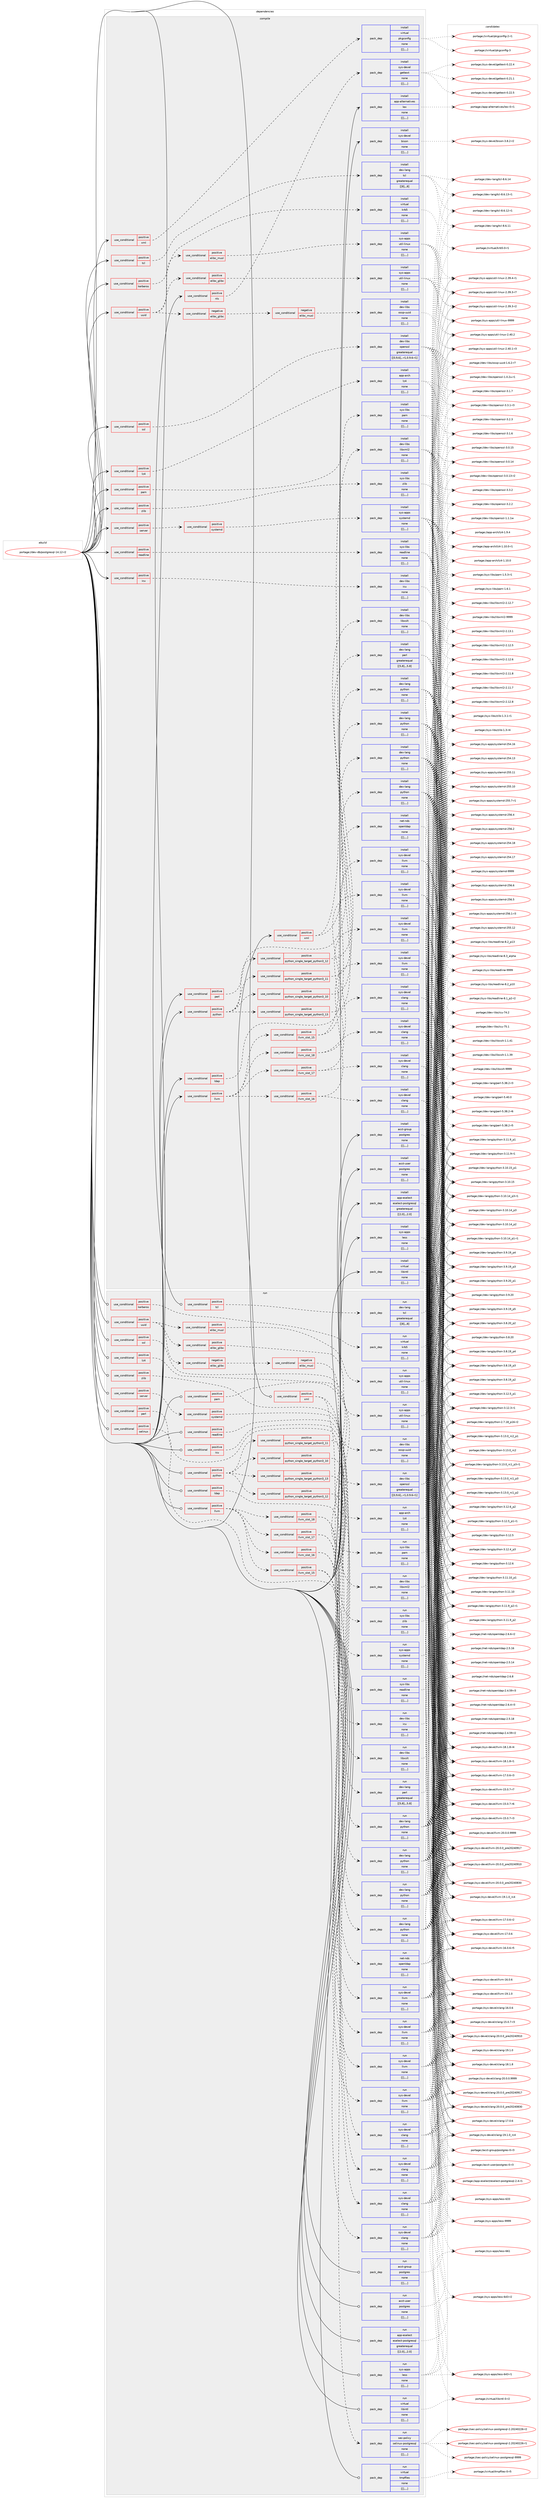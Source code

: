 digraph prolog {

# *************
# Graph options
# *************

newrank=true;
concentrate=true;
compound=true;
graph [rankdir=LR,fontname=Helvetica,fontsize=10,ranksep=1.5];#, ranksep=2.5, nodesep=0.2];
edge  [arrowhead=vee];
node  [fontname=Helvetica,fontsize=10];

# **********
# The ebuild
# **********

subgraph cluster_leftcol {
color=gray;
label=<<i>ebuild</i>>;
id [label="portage://dev-db/postgresql-14.12-r2", color=red, width=4, href="../dev-db/postgresql-14.12-r2.svg"];
}

# ****************
# The dependencies
# ****************

subgraph cluster_midcol {
color=gray;
label=<<i>dependencies</i>>;
subgraph cluster_compile {
fillcolor="#eeeeee";
style=filled;
label=<<i>compile</i>>;
subgraph cond18944 {
dependency70214 [label=<<TABLE BORDER="0" CELLBORDER="1" CELLSPACING="0" CELLPADDING="4"><TR><TD ROWSPAN="3" CELLPADDING="10">use_conditional</TD></TR><TR><TD>positive</TD></TR><TR><TD>icu</TD></TR></TABLE>>, shape=none, color=red];
subgraph pack50327 {
dependency70215 [label=<<TABLE BORDER="0" CELLBORDER="1" CELLSPACING="0" CELLPADDING="4" WIDTH="220"><TR><TD ROWSPAN="6" CELLPADDING="30">pack_dep</TD></TR><TR><TD WIDTH="110">install</TD></TR><TR><TD>dev-libs</TD></TR><TR><TD>icu</TD></TR><TR><TD>none</TD></TR><TR><TD>[[],,,,]</TD></TR></TABLE>>, shape=none, color=blue];
}
dependency70214:e -> dependency70215:w [weight=20,style="dashed",arrowhead="vee"];
}
id:e -> dependency70214:w [weight=20,style="solid",arrowhead="vee"];
subgraph cond18945 {
dependency70216 [label=<<TABLE BORDER="0" CELLBORDER="1" CELLSPACING="0" CELLPADDING="4"><TR><TD ROWSPAN="3" CELLPADDING="10">use_conditional</TD></TR><TR><TD>positive</TD></TR><TR><TD>kerberos</TD></TR></TABLE>>, shape=none, color=red];
subgraph pack50328 {
dependency70217 [label=<<TABLE BORDER="0" CELLBORDER="1" CELLSPACING="0" CELLPADDING="4" WIDTH="220"><TR><TD ROWSPAN="6" CELLPADDING="30">pack_dep</TD></TR><TR><TD WIDTH="110">install</TD></TR><TR><TD>virtual</TD></TR><TR><TD>krb5</TD></TR><TR><TD>none</TD></TR><TR><TD>[[],,,,]</TD></TR></TABLE>>, shape=none, color=blue];
}
dependency70216:e -> dependency70217:w [weight=20,style="dashed",arrowhead="vee"];
}
id:e -> dependency70216:w [weight=20,style="solid",arrowhead="vee"];
subgraph cond18946 {
dependency70218 [label=<<TABLE BORDER="0" CELLBORDER="1" CELLSPACING="0" CELLPADDING="4"><TR><TD ROWSPAN="3" CELLPADDING="10">use_conditional</TD></TR><TR><TD>positive</TD></TR><TR><TD>ldap</TD></TR></TABLE>>, shape=none, color=red];
subgraph pack50329 {
dependency70219 [label=<<TABLE BORDER="0" CELLBORDER="1" CELLSPACING="0" CELLPADDING="4" WIDTH="220"><TR><TD ROWSPAN="6" CELLPADDING="30">pack_dep</TD></TR><TR><TD WIDTH="110">install</TD></TR><TR><TD>net-nds</TD></TR><TR><TD>openldap</TD></TR><TR><TD>none</TD></TR><TR><TD>[[],,,,]</TD></TR></TABLE>>, shape=none, color=blue];
}
dependency70218:e -> dependency70219:w [weight=20,style="dashed",arrowhead="vee"];
}
id:e -> dependency70218:w [weight=20,style="solid",arrowhead="vee"];
subgraph cond18947 {
dependency70220 [label=<<TABLE BORDER="0" CELLBORDER="1" CELLSPACING="0" CELLPADDING="4"><TR><TD ROWSPAN="3" CELLPADDING="10">use_conditional</TD></TR><TR><TD>positive</TD></TR><TR><TD>llvm</TD></TR></TABLE>>, shape=none, color=red];
subgraph cond18948 {
dependency70221 [label=<<TABLE BORDER="0" CELLBORDER="1" CELLSPACING="0" CELLPADDING="4"><TR><TD ROWSPAN="3" CELLPADDING="10">use_conditional</TD></TR><TR><TD>positive</TD></TR><TR><TD>llvm_slot_15</TD></TR></TABLE>>, shape=none, color=red];
subgraph pack50330 {
dependency70222 [label=<<TABLE BORDER="0" CELLBORDER="1" CELLSPACING="0" CELLPADDING="4" WIDTH="220"><TR><TD ROWSPAN="6" CELLPADDING="30">pack_dep</TD></TR><TR><TD WIDTH="110">install</TD></TR><TR><TD>sys-devel</TD></TR><TR><TD>clang</TD></TR><TR><TD>none</TD></TR><TR><TD>[[],,,,]</TD></TR></TABLE>>, shape=none, color=blue];
}
dependency70221:e -> dependency70222:w [weight=20,style="dashed",arrowhead="vee"];
subgraph pack50331 {
dependency70223 [label=<<TABLE BORDER="0" CELLBORDER="1" CELLSPACING="0" CELLPADDING="4" WIDTH="220"><TR><TD ROWSPAN="6" CELLPADDING="30">pack_dep</TD></TR><TR><TD WIDTH="110">install</TD></TR><TR><TD>sys-devel</TD></TR><TR><TD>llvm</TD></TR><TR><TD>none</TD></TR><TR><TD>[[],,,,]</TD></TR></TABLE>>, shape=none, color=blue];
}
dependency70221:e -> dependency70223:w [weight=20,style="dashed",arrowhead="vee"];
}
dependency70220:e -> dependency70221:w [weight=20,style="dashed",arrowhead="vee"];
subgraph cond18949 {
dependency70224 [label=<<TABLE BORDER="0" CELLBORDER="1" CELLSPACING="0" CELLPADDING="4"><TR><TD ROWSPAN="3" CELLPADDING="10">use_conditional</TD></TR><TR><TD>positive</TD></TR><TR><TD>llvm_slot_16</TD></TR></TABLE>>, shape=none, color=red];
subgraph pack50332 {
dependency70225 [label=<<TABLE BORDER="0" CELLBORDER="1" CELLSPACING="0" CELLPADDING="4" WIDTH="220"><TR><TD ROWSPAN="6" CELLPADDING="30">pack_dep</TD></TR><TR><TD WIDTH="110">install</TD></TR><TR><TD>sys-devel</TD></TR><TR><TD>clang</TD></TR><TR><TD>none</TD></TR><TR><TD>[[],,,,]</TD></TR></TABLE>>, shape=none, color=blue];
}
dependency70224:e -> dependency70225:w [weight=20,style="dashed",arrowhead="vee"];
subgraph pack50333 {
dependency70226 [label=<<TABLE BORDER="0" CELLBORDER="1" CELLSPACING="0" CELLPADDING="4" WIDTH="220"><TR><TD ROWSPAN="6" CELLPADDING="30">pack_dep</TD></TR><TR><TD WIDTH="110">install</TD></TR><TR><TD>sys-devel</TD></TR><TR><TD>llvm</TD></TR><TR><TD>none</TD></TR><TR><TD>[[],,,,]</TD></TR></TABLE>>, shape=none, color=blue];
}
dependency70224:e -> dependency70226:w [weight=20,style="dashed",arrowhead="vee"];
}
dependency70220:e -> dependency70224:w [weight=20,style="dashed",arrowhead="vee"];
subgraph cond18950 {
dependency70227 [label=<<TABLE BORDER="0" CELLBORDER="1" CELLSPACING="0" CELLPADDING="4"><TR><TD ROWSPAN="3" CELLPADDING="10">use_conditional</TD></TR><TR><TD>positive</TD></TR><TR><TD>llvm_slot_17</TD></TR></TABLE>>, shape=none, color=red];
subgraph pack50334 {
dependency70228 [label=<<TABLE BORDER="0" CELLBORDER="1" CELLSPACING="0" CELLPADDING="4" WIDTH="220"><TR><TD ROWSPAN="6" CELLPADDING="30">pack_dep</TD></TR><TR><TD WIDTH="110">install</TD></TR><TR><TD>sys-devel</TD></TR><TR><TD>clang</TD></TR><TR><TD>none</TD></TR><TR><TD>[[],,,,]</TD></TR></TABLE>>, shape=none, color=blue];
}
dependency70227:e -> dependency70228:w [weight=20,style="dashed",arrowhead="vee"];
subgraph pack50335 {
dependency70229 [label=<<TABLE BORDER="0" CELLBORDER="1" CELLSPACING="0" CELLPADDING="4" WIDTH="220"><TR><TD ROWSPAN="6" CELLPADDING="30">pack_dep</TD></TR><TR><TD WIDTH="110">install</TD></TR><TR><TD>sys-devel</TD></TR><TR><TD>llvm</TD></TR><TR><TD>none</TD></TR><TR><TD>[[],,,,]</TD></TR></TABLE>>, shape=none, color=blue];
}
dependency70227:e -> dependency70229:w [weight=20,style="dashed",arrowhead="vee"];
}
dependency70220:e -> dependency70227:w [weight=20,style="dashed",arrowhead="vee"];
subgraph cond18951 {
dependency70230 [label=<<TABLE BORDER="0" CELLBORDER="1" CELLSPACING="0" CELLPADDING="4"><TR><TD ROWSPAN="3" CELLPADDING="10">use_conditional</TD></TR><TR><TD>positive</TD></TR><TR><TD>llvm_slot_18</TD></TR></TABLE>>, shape=none, color=red];
subgraph pack50336 {
dependency70231 [label=<<TABLE BORDER="0" CELLBORDER="1" CELLSPACING="0" CELLPADDING="4" WIDTH="220"><TR><TD ROWSPAN="6" CELLPADDING="30">pack_dep</TD></TR><TR><TD WIDTH="110">install</TD></TR><TR><TD>sys-devel</TD></TR><TR><TD>clang</TD></TR><TR><TD>none</TD></TR><TR><TD>[[],,,,]</TD></TR></TABLE>>, shape=none, color=blue];
}
dependency70230:e -> dependency70231:w [weight=20,style="dashed",arrowhead="vee"];
subgraph pack50337 {
dependency70232 [label=<<TABLE BORDER="0" CELLBORDER="1" CELLSPACING="0" CELLPADDING="4" WIDTH="220"><TR><TD ROWSPAN="6" CELLPADDING="30">pack_dep</TD></TR><TR><TD WIDTH="110">install</TD></TR><TR><TD>sys-devel</TD></TR><TR><TD>llvm</TD></TR><TR><TD>none</TD></TR><TR><TD>[[],,,,]</TD></TR></TABLE>>, shape=none, color=blue];
}
dependency70230:e -> dependency70232:w [weight=20,style="dashed",arrowhead="vee"];
}
dependency70220:e -> dependency70230:w [weight=20,style="dashed",arrowhead="vee"];
}
id:e -> dependency70220:w [weight=20,style="solid",arrowhead="vee"];
subgraph cond18952 {
dependency70233 [label=<<TABLE BORDER="0" CELLBORDER="1" CELLSPACING="0" CELLPADDING="4"><TR><TD ROWSPAN="3" CELLPADDING="10">use_conditional</TD></TR><TR><TD>positive</TD></TR><TR><TD>lz4</TD></TR></TABLE>>, shape=none, color=red];
subgraph pack50338 {
dependency70234 [label=<<TABLE BORDER="0" CELLBORDER="1" CELLSPACING="0" CELLPADDING="4" WIDTH="220"><TR><TD ROWSPAN="6" CELLPADDING="30">pack_dep</TD></TR><TR><TD WIDTH="110">install</TD></TR><TR><TD>app-arch</TD></TR><TR><TD>lz4</TD></TR><TR><TD>none</TD></TR><TR><TD>[[],,,,]</TD></TR></TABLE>>, shape=none, color=blue];
}
dependency70233:e -> dependency70234:w [weight=20,style="dashed",arrowhead="vee"];
}
id:e -> dependency70233:w [weight=20,style="solid",arrowhead="vee"];
subgraph cond18953 {
dependency70235 [label=<<TABLE BORDER="0" CELLBORDER="1" CELLSPACING="0" CELLPADDING="4"><TR><TD ROWSPAN="3" CELLPADDING="10">use_conditional</TD></TR><TR><TD>positive</TD></TR><TR><TD>nls</TD></TR></TABLE>>, shape=none, color=red];
subgraph pack50339 {
dependency70236 [label=<<TABLE BORDER="0" CELLBORDER="1" CELLSPACING="0" CELLPADDING="4" WIDTH="220"><TR><TD ROWSPAN="6" CELLPADDING="30">pack_dep</TD></TR><TR><TD WIDTH="110">install</TD></TR><TR><TD>sys-devel</TD></TR><TR><TD>gettext</TD></TR><TR><TD>none</TD></TR><TR><TD>[[],,,,]</TD></TR></TABLE>>, shape=none, color=blue];
}
dependency70235:e -> dependency70236:w [weight=20,style="dashed",arrowhead="vee"];
}
id:e -> dependency70235:w [weight=20,style="solid",arrowhead="vee"];
subgraph cond18954 {
dependency70237 [label=<<TABLE BORDER="0" CELLBORDER="1" CELLSPACING="0" CELLPADDING="4"><TR><TD ROWSPAN="3" CELLPADDING="10">use_conditional</TD></TR><TR><TD>positive</TD></TR><TR><TD>pam</TD></TR></TABLE>>, shape=none, color=red];
subgraph pack50340 {
dependency70238 [label=<<TABLE BORDER="0" CELLBORDER="1" CELLSPACING="0" CELLPADDING="4" WIDTH="220"><TR><TD ROWSPAN="6" CELLPADDING="30">pack_dep</TD></TR><TR><TD WIDTH="110">install</TD></TR><TR><TD>sys-libs</TD></TR><TR><TD>pam</TD></TR><TR><TD>none</TD></TR><TR><TD>[[],,,,]</TD></TR></TABLE>>, shape=none, color=blue];
}
dependency70237:e -> dependency70238:w [weight=20,style="dashed",arrowhead="vee"];
}
id:e -> dependency70237:w [weight=20,style="solid",arrowhead="vee"];
subgraph cond18955 {
dependency70239 [label=<<TABLE BORDER="0" CELLBORDER="1" CELLSPACING="0" CELLPADDING="4"><TR><TD ROWSPAN="3" CELLPADDING="10">use_conditional</TD></TR><TR><TD>positive</TD></TR><TR><TD>perl</TD></TR></TABLE>>, shape=none, color=red];
subgraph pack50341 {
dependency70240 [label=<<TABLE BORDER="0" CELLBORDER="1" CELLSPACING="0" CELLPADDING="4" WIDTH="220"><TR><TD ROWSPAN="6" CELLPADDING="30">pack_dep</TD></TR><TR><TD WIDTH="110">install</TD></TR><TR><TD>dev-lang</TD></TR><TR><TD>perl</TD></TR><TR><TD>greaterequal</TD></TR><TR><TD>[[5,8],,,5.8]</TD></TR></TABLE>>, shape=none, color=blue];
}
dependency70239:e -> dependency70240:w [weight=20,style="dashed",arrowhead="vee"];
}
id:e -> dependency70239:w [weight=20,style="solid",arrowhead="vee"];
subgraph cond18956 {
dependency70241 [label=<<TABLE BORDER="0" CELLBORDER="1" CELLSPACING="0" CELLPADDING="4"><TR><TD ROWSPAN="3" CELLPADDING="10">use_conditional</TD></TR><TR><TD>positive</TD></TR><TR><TD>python</TD></TR></TABLE>>, shape=none, color=red];
subgraph cond18957 {
dependency70242 [label=<<TABLE BORDER="0" CELLBORDER="1" CELLSPACING="0" CELLPADDING="4"><TR><TD ROWSPAN="3" CELLPADDING="10">use_conditional</TD></TR><TR><TD>positive</TD></TR><TR><TD>python_single_target_python3_10</TD></TR></TABLE>>, shape=none, color=red];
subgraph pack50342 {
dependency70243 [label=<<TABLE BORDER="0" CELLBORDER="1" CELLSPACING="0" CELLPADDING="4" WIDTH="220"><TR><TD ROWSPAN="6" CELLPADDING="30">pack_dep</TD></TR><TR><TD WIDTH="110">install</TD></TR><TR><TD>dev-lang</TD></TR><TR><TD>python</TD></TR><TR><TD>none</TD></TR><TR><TD>[[],,,,]</TD></TR></TABLE>>, shape=none, color=blue];
}
dependency70242:e -> dependency70243:w [weight=20,style="dashed",arrowhead="vee"];
}
dependency70241:e -> dependency70242:w [weight=20,style="dashed",arrowhead="vee"];
subgraph cond18958 {
dependency70244 [label=<<TABLE BORDER="0" CELLBORDER="1" CELLSPACING="0" CELLPADDING="4"><TR><TD ROWSPAN="3" CELLPADDING="10">use_conditional</TD></TR><TR><TD>positive</TD></TR><TR><TD>python_single_target_python3_11</TD></TR></TABLE>>, shape=none, color=red];
subgraph pack50343 {
dependency70245 [label=<<TABLE BORDER="0" CELLBORDER="1" CELLSPACING="0" CELLPADDING="4" WIDTH="220"><TR><TD ROWSPAN="6" CELLPADDING="30">pack_dep</TD></TR><TR><TD WIDTH="110">install</TD></TR><TR><TD>dev-lang</TD></TR><TR><TD>python</TD></TR><TR><TD>none</TD></TR><TR><TD>[[],,,,]</TD></TR></TABLE>>, shape=none, color=blue];
}
dependency70244:e -> dependency70245:w [weight=20,style="dashed",arrowhead="vee"];
}
dependency70241:e -> dependency70244:w [weight=20,style="dashed",arrowhead="vee"];
subgraph cond18959 {
dependency70246 [label=<<TABLE BORDER="0" CELLBORDER="1" CELLSPACING="0" CELLPADDING="4"><TR><TD ROWSPAN="3" CELLPADDING="10">use_conditional</TD></TR><TR><TD>positive</TD></TR><TR><TD>python_single_target_python3_12</TD></TR></TABLE>>, shape=none, color=red];
subgraph pack50344 {
dependency70247 [label=<<TABLE BORDER="0" CELLBORDER="1" CELLSPACING="0" CELLPADDING="4" WIDTH="220"><TR><TD ROWSPAN="6" CELLPADDING="30">pack_dep</TD></TR><TR><TD WIDTH="110">install</TD></TR><TR><TD>dev-lang</TD></TR><TR><TD>python</TD></TR><TR><TD>none</TD></TR><TR><TD>[[],,,,]</TD></TR></TABLE>>, shape=none, color=blue];
}
dependency70246:e -> dependency70247:w [weight=20,style="dashed",arrowhead="vee"];
}
dependency70241:e -> dependency70246:w [weight=20,style="dashed",arrowhead="vee"];
subgraph cond18960 {
dependency70248 [label=<<TABLE BORDER="0" CELLBORDER="1" CELLSPACING="0" CELLPADDING="4"><TR><TD ROWSPAN="3" CELLPADDING="10">use_conditional</TD></TR><TR><TD>positive</TD></TR><TR><TD>python_single_target_python3_13</TD></TR></TABLE>>, shape=none, color=red];
subgraph pack50345 {
dependency70249 [label=<<TABLE BORDER="0" CELLBORDER="1" CELLSPACING="0" CELLPADDING="4" WIDTH="220"><TR><TD ROWSPAN="6" CELLPADDING="30">pack_dep</TD></TR><TR><TD WIDTH="110">install</TD></TR><TR><TD>dev-lang</TD></TR><TR><TD>python</TD></TR><TR><TD>none</TD></TR><TR><TD>[[],,,,]</TD></TR></TABLE>>, shape=none, color=blue];
}
dependency70248:e -> dependency70249:w [weight=20,style="dashed",arrowhead="vee"];
}
dependency70241:e -> dependency70248:w [weight=20,style="dashed",arrowhead="vee"];
}
id:e -> dependency70241:w [weight=20,style="solid",arrowhead="vee"];
subgraph cond18961 {
dependency70250 [label=<<TABLE BORDER="0" CELLBORDER="1" CELLSPACING="0" CELLPADDING="4"><TR><TD ROWSPAN="3" CELLPADDING="10">use_conditional</TD></TR><TR><TD>positive</TD></TR><TR><TD>readline</TD></TR></TABLE>>, shape=none, color=red];
subgraph pack50346 {
dependency70251 [label=<<TABLE BORDER="0" CELLBORDER="1" CELLSPACING="0" CELLPADDING="4" WIDTH="220"><TR><TD ROWSPAN="6" CELLPADDING="30">pack_dep</TD></TR><TR><TD WIDTH="110">install</TD></TR><TR><TD>sys-libs</TD></TR><TR><TD>readline</TD></TR><TR><TD>none</TD></TR><TR><TD>[[],,,,]</TD></TR></TABLE>>, shape=none, color=blue];
}
dependency70250:e -> dependency70251:w [weight=20,style="dashed",arrowhead="vee"];
}
id:e -> dependency70250:w [weight=20,style="solid",arrowhead="vee"];
subgraph cond18962 {
dependency70252 [label=<<TABLE BORDER="0" CELLBORDER="1" CELLSPACING="0" CELLPADDING="4"><TR><TD ROWSPAN="3" CELLPADDING="10">use_conditional</TD></TR><TR><TD>positive</TD></TR><TR><TD>server</TD></TR></TABLE>>, shape=none, color=red];
subgraph cond18963 {
dependency70253 [label=<<TABLE BORDER="0" CELLBORDER="1" CELLSPACING="0" CELLPADDING="4"><TR><TD ROWSPAN="3" CELLPADDING="10">use_conditional</TD></TR><TR><TD>positive</TD></TR><TR><TD>systemd</TD></TR></TABLE>>, shape=none, color=red];
subgraph pack50347 {
dependency70254 [label=<<TABLE BORDER="0" CELLBORDER="1" CELLSPACING="0" CELLPADDING="4" WIDTH="220"><TR><TD ROWSPAN="6" CELLPADDING="30">pack_dep</TD></TR><TR><TD WIDTH="110">install</TD></TR><TR><TD>sys-apps</TD></TR><TR><TD>systemd</TD></TR><TR><TD>none</TD></TR><TR><TD>[[],,,,]</TD></TR></TABLE>>, shape=none, color=blue];
}
dependency70253:e -> dependency70254:w [weight=20,style="dashed",arrowhead="vee"];
}
dependency70252:e -> dependency70253:w [weight=20,style="dashed",arrowhead="vee"];
}
id:e -> dependency70252:w [weight=20,style="solid",arrowhead="vee"];
subgraph cond18964 {
dependency70255 [label=<<TABLE BORDER="0" CELLBORDER="1" CELLSPACING="0" CELLPADDING="4"><TR><TD ROWSPAN="3" CELLPADDING="10">use_conditional</TD></TR><TR><TD>positive</TD></TR><TR><TD>ssl</TD></TR></TABLE>>, shape=none, color=red];
subgraph pack50348 {
dependency70256 [label=<<TABLE BORDER="0" CELLBORDER="1" CELLSPACING="0" CELLPADDING="4" WIDTH="220"><TR><TD ROWSPAN="6" CELLPADDING="30">pack_dep</TD></TR><TR><TD WIDTH="110">install</TD></TR><TR><TD>dev-libs</TD></TR><TR><TD>openssl</TD></TR><TR><TD>greaterequal</TD></TR><TR><TD>[[0,9,6],,-r1,0.9.6-r1]</TD></TR></TABLE>>, shape=none, color=blue];
}
dependency70255:e -> dependency70256:w [weight=20,style="dashed",arrowhead="vee"];
}
id:e -> dependency70255:w [weight=20,style="solid",arrowhead="vee"];
subgraph cond18965 {
dependency70257 [label=<<TABLE BORDER="0" CELLBORDER="1" CELLSPACING="0" CELLPADDING="4"><TR><TD ROWSPAN="3" CELLPADDING="10">use_conditional</TD></TR><TR><TD>positive</TD></TR><TR><TD>tcl</TD></TR></TABLE>>, shape=none, color=red];
subgraph pack50349 {
dependency70258 [label=<<TABLE BORDER="0" CELLBORDER="1" CELLSPACING="0" CELLPADDING="4" WIDTH="220"><TR><TD ROWSPAN="6" CELLPADDING="30">pack_dep</TD></TR><TR><TD WIDTH="110">install</TD></TR><TR><TD>dev-lang</TD></TR><TR><TD>tcl</TD></TR><TR><TD>greaterequal</TD></TR><TR><TD>[[8],,,8]</TD></TR></TABLE>>, shape=none, color=blue];
}
dependency70257:e -> dependency70258:w [weight=20,style="dashed",arrowhead="vee"];
}
id:e -> dependency70257:w [weight=20,style="solid",arrowhead="vee"];
subgraph cond18966 {
dependency70259 [label=<<TABLE BORDER="0" CELLBORDER="1" CELLSPACING="0" CELLPADDING="4"><TR><TD ROWSPAN="3" CELLPADDING="10">use_conditional</TD></TR><TR><TD>positive</TD></TR><TR><TD>uuid</TD></TR></TABLE>>, shape=none, color=red];
subgraph cond18967 {
dependency70260 [label=<<TABLE BORDER="0" CELLBORDER="1" CELLSPACING="0" CELLPADDING="4"><TR><TD ROWSPAN="3" CELLPADDING="10">use_conditional</TD></TR><TR><TD>positive</TD></TR><TR><TD>elibc_glibc</TD></TR></TABLE>>, shape=none, color=red];
subgraph pack50350 {
dependency70261 [label=<<TABLE BORDER="0" CELLBORDER="1" CELLSPACING="0" CELLPADDING="4" WIDTH="220"><TR><TD ROWSPAN="6" CELLPADDING="30">pack_dep</TD></TR><TR><TD WIDTH="110">install</TD></TR><TR><TD>sys-apps</TD></TR><TR><TD>util-linux</TD></TR><TR><TD>none</TD></TR><TR><TD>[[],,,,]</TD></TR></TABLE>>, shape=none, color=blue];
}
dependency70260:e -> dependency70261:w [weight=20,style="dashed",arrowhead="vee"];
}
dependency70259:e -> dependency70260:w [weight=20,style="dashed",arrowhead="vee"];
subgraph cond18968 {
dependency70262 [label=<<TABLE BORDER="0" CELLBORDER="1" CELLSPACING="0" CELLPADDING="4"><TR><TD ROWSPAN="3" CELLPADDING="10">use_conditional</TD></TR><TR><TD>positive</TD></TR><TR><TD>elibc_musl</TD></TR></TABLE>>, shape=none, color=red];
subgraph pack50351 {
dependency70263 [label=<<TABLE BORDER="0" CELLBORDER="1" CELLSPACING="0" CELLPADDING="4" WIDTH="220"><TR><TD ROWSPAN="6" CELLPADDING="30">pack_dep</TD></TR><TR><TD WIDTH="110">install</TD></TR><TR><TD>sys-apps</TD></TR><TR><TD>util-linux</TD></TR><TR><TD>none</TD></TR><TR><TD>[[],,,,]</TD></TR></TABLE>>, shape=none, color=blue];
}
dependency70262:e -> dependency70263:w [weight=20,style="dashed",arrowhead="vee"];
}
dependency70259:e -> dependency70262:w [weight=20,style="dashed",arrowhead="vee"];
subgraph cond18969 {
dependency70264 [label=<<TABLE BORDER="0" CELLBORDER="1" CELLSPACING="0" CELLPADDING="4"><TR><TD ROWSPAN="3" CELLPADDING="10">use_conditional</TD></TR><TR><TD>negative</TD></TR><TR><TD>elibc_glibc</TD></TR></TABLE>>, shape=none, color=red];
subgraph cond18970 {
dependency70265 [label=<<TABLE BORDER="0" CELLBORDER="1" CELLSPACING="0" CELLPADDING="4"><TR><TD ROWSPAN="3" CELLPADDING="10">use_conditional</TD></TR><TR><TD>negative</TD></TR><TR><TD>elibc_musl</TD></TR></TABLE>>, shape=none, color=red];
subgraph pack50352 {
dependency70266 [label=<<TABLE BORDER="0" CELLBORDER="1" CELLSPACING="0" CELLPADDING="4" WIDTH="220"><TR><TD ROWSPAN="6" CELLPADDING="30">pack_dep</TD></TR><TR><TD WIDTH="110">install</TD></TR><TR><TD>dev-libs</TD></TR><TR><TD>ossp-uuid</TD></TR><TR><TD>none</TD></TR><TR><TD>[[],,,,]</TD></TR></TABLE>>, shape=none, color=blue];
}
dependency70265:e -> dependency70266:w [weight=20,style="dashed",arrowhead="vee"];
}
dependency70264:e -> dependency70265:w [weight=20,style="dashed",arrowhead="vee"];
}
dependency70259:e -> dependency70264:w [weight=20,style="dashed",arrowhead="vee"];
}
id:e -> dependency70259:w [weight=20,style="solid",arrowhead="vee"];
subgraph cond18971 {
dependency70267 [label=<<TABLE BORDER="0" CELLBORDER="1" CELLSPACING="0" CELLPADDING="4"><TR><TD ROWSPAN="3" CELLPADDING="10">use_conditional</TD></TR><TR><TD>positive</TD></TR><TR><TD>xml</TD></TR></TABLE>>, shape=none, color=red];
subgraph pack50353 {
dependency70268 [label=<<TABLE BORDER="0" CELLBORDER="1" CELLSPACING="0" CELLPADDING="4" WIDTH="220"><TR><TD ROWSPAN="6" CELLPADDING="30">pack_dep</TD></TR><TR><TD WIDTH="110">install</TD></TR><TR><TD>dev-libs</TD></TR><TR><TD>libxml2</TD></TR><TR><TD>none</TD></TR><TR><TD>[[],,,,]</TD></TR></TABLE>>, shape=none, color=blue];
}
dependency70267:e -> dependency70268:w [weight=20,style="dashed",arrowhead="vee"];
subgraph pack50354 {
dependency70269 [label=<<TABLE BORDER="0" CELLBORDER="1" CELLSPACING="0" CELLPADDING="4" WIDTH="220"><TR><TD ROWSPAN="6" CELLPADDING="30">pack_dep</TD></TR><TR><TD WIDTH="110">install</TD></TR><TR><TD>dev-libs</TD></TR><TR><TD>libxslt</TD></TR><TR><TD>none</TD></TR><TR><TD>[[],,,,]</TD></TR></TABLE>>, shape=none, color=blue];
}
dependency70267:e -> dependency70269:w [weight=20,style="dashed",arrowhead="vee"];
}
id:e -> dependency70267:w [weight=20,style="solid",arrowhead="vee"];
subgraph cond18972 {
dependency70270 [label=<<TABLE BORDER="0" CELLBORDER="1" CELLSPACING="0" CELLPADDING="4"><TR><TD ROWSPAN="3" CELLPADDING="10">use_conditional</TD></TR><TR><TD>positive</TD></TR><TR><TD>xml</TD></TR></TABLE>>, shape=none, color=red];
subgraph pack50355 {
dependency70271 [label=<<TABLE BORDER="0" CELLBORDER="1" CELLSPACING="0" CELLPADDING="4" WIDTH="220"><TR><TD ROWSPAN="6" CELLPADDING="30">pack_dep</TD></TR><TR><TD WIDTH="110">install</TD></TR><TR><TD>virtual</TD></TR><TR><TD>pkgconfig</TD></TR><TR><TD>none</TD></TR><TR><TD>[[],,,,]</TD></TR></TABLE>>, shape=none, color=blue];
}
dependency70270:e -> dependency70271:w [weight=20,style="dashed",arrowhead="vee"];
}
id:e -> dependency70270:w [weight=20,style="solid",arrowhead="vee"];
subgraph cond18973 {
dependency70272 [label=<<TABLE BORDER="0" CELLBORDER="1" CELLSPACING="0" CELLPADDING="4"><TR><TD ROWSPAN="3" CELLPADDING="10">use_conditional</TD></TR><TR><TD>positive</TD></TR><TR><TD>zlib</TD></TR></TABLE>>, shape=none, color=red];
subgraph pack50356 {
dependency70273 [label=<<TABLE BORDER="0" CELLBORDER="1" CELLSPACING="0" CELLPADDING="4" WIDTH="220"><TR><TD ROWSPAN="6" CELLPADDING="30">pack_dep</TD></TR><TR><TD WIDTH="110">install</TD></TR><TR><TD>sys-libs</TD></TR><TR><TD>zlib</TD></TR><TR><TD>none</TD></TR><TR><TD>[[],,,,]</TD></TR></TABLE>>, shape=none, color=blue];
}
dependency70272:e -> dependency70273:w [weight=20,style="dashed",arrowhead="vee"];
}
id:e -> dependency70272:w [weight=20,style="solid",arrowhead="vee"];
subgraph pack50357 {
dependency70274 [label=<<TABLE BORDER="0" CELLBORDER="1" CELLSPACING="0" CELLPADDING="4" WIDTH="220"><TR><TD ROWSPAN="6" CELLPADDING="30">pack_dep</TD></TR><TR><TD WIDTH="110">install</TD></TR><TR><TD>acct-group</TD></TR><TR><TD>postgres</TD></TR><TR><TD>none</TD></TR><TR><TD>[[],,,,]</TD></TR></TABLE>>, shape=none, color=blue];
}
id:e -> dependency70274:w [weight=20,style="solid",arrowhead="vee"];
subgraph pack50358 {
dependency70275 [label=<<TABLE BORDER="0" CELLBORDER="1" CELLSPACING="0" CELLPADDING="4" WIDTH="220"><TR><TD ROWSPAN="6" CELLPADDING="30">pack_dep</TD></TR><TR><TD WIDTH="110">install</TD></TR><TR><TD>acct-user</TD></TR><TR><TD>postgres</TD></TR><TR><TD>none</TD></TR><TR><TD>[[],,,,]</TD></TR></TABLE>>, shape=none, color=blue];
}
id:e -> dependency70275:w [weight=20,style="solid",arrowhead="vee"];
subgraph pack50359 {
dependency70276 [label=<<TABLE BORDER="0" CELLBORDER="1" CELLSPACING="0" CELLPADDING="4" WIDTH="220"><TR><TD ROWSPAN="6" CELLPADDING="30">pack_dep</TD></TR><TR><TD WIDTH="110">install</TD></TR><TR><TD>app-alternatives</TD></TR><TR><TD>lex</TD></TR><TR><TD>none</TD></TR><TR><TD>[[],,,,]</TD></TR></TABLE>>, shape=none, color=blue];
}
id:e -> dependency70276:w [weight=20,style="solid",arrowhead="vee"];
subgraph pack50360 {
dependency70277 [label=<<TABLE BORDER="0" CELLBORDER="1" CELLSPACING="0" CELLPADDING="4" WIDTH="220"><TR><TD ROWSPAN="6" CELLPADDING="30">pack_dep</TD></TR><TR><TD WIDTH="110">install</TD></TR><TR><TD>app-eselect</TD></TR><TR><TD>eselect-postgresql</TD></TR><TR><TD>greaterequal</TD></TR><TR><TD>[[2,0],,,2.0]</TD></TR></TABLE>>, shape=none, color=blue];
}
id:e -> dependency70277:w [weight=20,style="solid",arrowhead="vee"];
subgraph pack50361 {
dependency70278 [label=<<TABLE BORDER="0" CELLBORDER="1" CELLSPACING="0" CELLPADDING="4" WIDTH="220"><TR><TD ROWSPAN="6" CELLPADDING="30">pack_dep</TD></TR><TR><TD WIDTH="110">install</TD></TR><TR><TD>sys-apps</TD></TR><TR><TD>less</TD></TR><TR><TD>none</TD></TR><TR><TD>[[],,,,]</TD></TR></TABLE>>, shape=none, color=blue];
}
id:e -> dependency70278:w [weight=20,style="solid",arrowhead="vee"];
subgraph pack50362 {
dependency70279 [label=<<TABLE BORDER="0" CELLBORDER="1" CELLSPACING="0" CELLPADDING="4" WIDTH="220"><TR><TD ROWSPAN="6" CELLPADDING="30">pack_dep</TD></TR><TR><TD WIDTH="110">install</TD></TR><TR><TD>sys-devel</TD></TR><TR><TD>bison</TD></TR><TR><TD>none</TD></TR><TR><TD>[[],,,,]</TD></TR></TABLE>>, shape=none, color=blue];
}
id:e -> dependency70279:w [weight=20,style="solid",arrowhead="vee"];
subgraph pack50363 {
dependency70280 [label=<<TABLE BORDER="0" CELLBORDER="1" CELLSPACING="0" CELLPADDING="4" WIDTH="220"><TR><TD ROWSPAN="6" CELLPADDING="30">pack_dep</TD></TR><TR><TD WIDTH="110">install</TD></TR><TR><TD>virtual</TD></TR><TR><TD>libintl</TD></TR><TR><TD>none</TD></TR><TR><TD>[[],,,,]</TD></TR></TABLE>>, shape=none, color=blue];
}
id:e -> dependency70280:w [weight=20,style="solid",arrowhead="vee"];
}
subgraph cluster_compileandrun {
fillcolor="#eeeeee";
style=filled;
label=<<i>compile and run</i>>;
}
subgraph cluster_run {
fillcolor="#eeeeee";
style=filled;
label=<<i>run</i>>;
subgraph cond18974 {
dependency70281 [label=<<TABLE BORDER="0" CELLBORDER="1" CELLSPACING="0" CELLPADDING="4"><TR><TD ROWSPAN="3" CELLPADDING="10">use_conditional</TD></TR><TR><TD>positive</TD></TR><TR><TD>icu</TD></TR></TABLE>>, shape=none, color=red];
subgraph pack50364 {
dependency70282 [label=<<TABLE BORDER="0" CELLBORDER="1" CELLSPACING="0" CELLPADDING="4" WIDTH="220"><TR><TD ROWSPAN="6" CELLPADDING="30">pack_dep</TD></TR><TR><TD WIDTH="110">run</TD></TR><TR><TD>dev-libs</TD></TR><TR><TD>icu</TD></TR><TR><TD>none</TD></TR><TR><TD>[[],,,,]</TD></TR></TABLE>>, shape=none, color=blue];
}
dependency70281:e -> dependency70282:w [weight=20,style="dashed",arrowhead="vee"];
}
id:e -> dependency70281:w [weight=20,style="solid",arrowhead="odot"];
subgraph cond18975 {
dependency70283 [label=<<TABLE BORDER="0" CELLBORDER="1" CELLSPACING="0" CELLPADDING="4"><TR><TD ROWSPAN="3" CELLPADDING="10">use_conditional</TD></TR><TR><TD>positive</TD></TR><TR><TD>kerberos</TD></TR></TABLE>>, shape=none, color=red];
subgraph pack50365 {
dependency70284 [label=<<TABLE BORDER="0" CELLBORDER="1" CELLSPACING="0" CELLPADDING="4" WIDTH="220"><TR><TD ROWSPAN="6" CELLPADDING="30">pack_dep</TD></TR><TR><TD WIDTH="110">run</TD></TR><TR><TD>virtual</TD></TR><TR><TD>krb5</TD></TR><TR><TD>none</TD></TR><TR><TD>[[],,,,]</TD></TR></TABLE>>, shape=none, color=blue];
}
dependency70283:e -> dependency70284:w [weight=20,style="dashed",arrowhead="vee"];
}
id:e -> dependency70283:w [weight=20,style="solid",arrowhead="odot"];
subgraph cond18976 {
dependency70285 [label=<<TABLE BORDER="0" CELLBORDER="1" CELLSPACING="0" CELLPADDING="4"><TR><TD ROWSPAN="3" CELLPADDING="10">use_conditional</TD></TR><TR><TD>positive</TD></TR><TR><TD>ldap</TD></TR></TABLE>>, shape=none, color=red];
subgraph pack50366 {
dependency70286 [label=<<TABLE BORDER="0" CELLBORDER="1" CELLSPACING="0" CELLPADDING="4" WIDTH="220"><TR><TD ROWSPAN="6" CELLPADDING="30">pack_dep</TD></TR><TR><TD WIDTH="110">run</TD></TR><TR><TD>net-nds</TD></TR><TR><TD>openldap</TD></TR><TR><TD>none</TD></TR><TR><TD>[[],,,,]</TD></TR></TABLE>>, shape=none, color=blue];
}
dependency70285:e -> dependency70286:w [weight=20,style="dashed",arrowhead="vee"];
}
id:e -> dependency70285:w [weight=20,style="solid",arrowhead="odot"];
subgraph cond18977 {
dependency70287 [label=<<TABLE BORDER="0" CELLBORDER="1" CELLSPACING="0" CELLPADDING="4"><TR><TD ROWSPAN="3" CELLPADDING="10">use_conditional</TD></TR><TR><TD>positive</TD></TR><TR><TD>llvm</TD></TR></TABLE>>, shape=none, color=red];
subgraph cond18978 {
dependency70288 [label=<<TABLE BORDER="0" CELLBORDER="1" CELLSPACING="0" CELLPADDING="4"><TR><TD ROWSPAN="3" CELLPADDING="10">use_conditional</TD></TR><TR><TD>positive</TD></TR><TR><TD>llvm_slot_15</TD></TR></TABLE>>, shape=none, color=red];
subgraph pack50367 {
dependency70289 [label=<<TABLE BORDER="0" CELLBORDER="1" CELLSPACING="0" CELLPADDING="4" WIDTH="220"><TR><TD ROWSPAN="6" CELLPADDING="30">pack_dep</TD></TR><TR><TD WIDTH="110">run</TD></TR><TR><TD>sys-devel</TD></TR><TR><TD>clang</TD></TR><TR><TD>none</TD></TR><TR><TD>[[],,,,]</TD></TR></TABLE>>, shape=none, color=blue];
}
dependency70288:e -> dependency70289:w [weight=20,style="dashed",arrowhead="vee"];
subgraph pack50368 {
dependency70290 [label=<<TABLE BORDER="0" CELLBORDER="1" CELLSPACING="0" CELLPADDING="4" WIDTH="220"><TR><TD ROWSPAN="6" CELLPADDING="30">pack_dep</TD></TR><TR><TD WIDTH="110">run</TD></TR><TR><TD>sys-devel</TD></TR><TR><TD>llvm</TD></TR><TR><TD>none</TD></TR><TR><TD>[[],,,,]</TD></TR></TABLE>>, shape=none, color=blue];
}
dependency70288:e -> dependency70290:w [weight=20,style="dashed",arrowhead="vee"];
}
dependency70287:e -> dependency70288:w [weight=20,style="dashed",arrowhead="vee"];
subgraph cond18979 {
dependency70291 [label=<<TABLE BORDER="0" CELLBORDER="1" CELLSPACING="0" CELLPADDING="4"><TR><TD ROWSPAN="3" CELLPADDING="10">use_conditional</TD></TR><TR><TD>positive</TD></TR><TR><TD>llvm_slot_16</TD></TR></TABLE>>, shape=none, color=red];
subgraph pack50369 {
dependency70292 [label=<<TABLE BORDER="0" CELLBORDER="1" CELLSPACING="0" CELLPADDING="4" WIDTH="220"><TR><TD ROWSPAN="6" CELLPADDING="30">pack_dep</TD></TR><TR><TD WIDTH="110">run</TD></TR><TR><TD>sys-devel</TD></TR><TR><TD>clang</TD></TR><TR><TD>none</TD></TR><TR><TD>[[],,,,]</TD></TR></TABLE>>, shape=none, color=blue];
}
dependency70291:e -> dependency70292:w [weight=20,style="dashed",arrowhead="vee"];
subgraph pack50370 {
dependency70293 [label=<<TABLE BORDER="0" CELLBORDER="1" CELLSPACING="0" CELLPADDING="4" WIDTH="220"><TR><TD ROWSPAN="6" CELLPADDING="30">pack_dep</TD></TR><TR><TD WIDTH="110">run</TD></TR><TR><TD>sys-devel</TD></TR><TR><TD>llvm</TD></TR><TR><TD>none</TD></TR><TR><TD>[[],,,,]</TD></TR></TABLE>>, shape=none, color=blue];
}
dependency70291:e -> dependency70293:w [weight=20,style="dashed",arrowhead="vee"];
}
dependency70287:e -> dependency70291:w [weight=20,style="dashed",arrowhead="vee"];
subgraph cond18980 {
dependency70294 [label=<<TABLE BORDER="0" CELLBORDER="1" CELLSPACING="0" CELLPADDING="4"><TR><TD ROWSPAN="3" CELLPADDING="10">use_conditional</TD></TR><TR><TD>positive</TD></TR><TR><TD>llvm_slot_17</TD></TR></TABLE>>, shape=none, color=red];
subgraph pack50371 {
dependency70295 [label=<<TABLE BORDER="0" CELLBORDER="1" CELLSPACING="0" CELLPADDING="4" WIDTH="220"><TR><TD ROWSPAN="6" CELLPADDING="30">pack_dep</TD></TR><TR><TD WIDTH="110">run</TD></TR><TR><TD>sys-devel</TD></TR><TR><TD>clang</TD></TR><TR><TD>none</TD></TR><TR><TD>[[],,,,]</TD></TR></TABLE>>, shape=none, color=blue];
}
dependency70294:e -> dependency70295:w [weight=20,style="dashed",arrowhead="vee"];
subgraph pack50372 {
dependency70296 [label=<<TABLE BORDER="0" CELLBORDER="1" CELLSPACING="0" CELLPADDING="4" WIDTH="220"><TR><TD ROWSPAN="6" CELLPADDING="30">pack_dep</TD></TR><TR><TD WIDTH="110">run</TD></TR><TR><TD>sys-devel</TD></TR><TR><TD>llvm</TD></TR><TR><TD>none</TD></TR><TR><TD>[[],,,,]</TD></TR></TABLE>>, shape=none, color=blue];
}
dependency70294:e -> dependency70296:w [weight=20,style="dashed",arrowhead="vee"];
}
dependency70287:e -> dependency70294:w [weight=20,style="dashed",arrowhead="vee"];
subgraph cond18981 {
dependency70297 [label=<<TABLE BORDER="0" CELLBORDER="1" CELLSPACING="0" CELLPADDING="4"><TR><TD ROWSPAN="3" CELLPADDING="10">use_conditional</TD></TR><TR><TD>positive</TD></TR><TR><TD>llvm_slot_18</TD></TR></TABLE>>, shape=none, color=red];
subgraph pack50373 {
dependency70298 [label=<<TABLE BORDER="0" CELLBORDER="1" CELLSPACING="0" CELLPADDING="4" WIDTH="220"><TR><TD ROWSPAN="6" CELLPADDING="30">pack_dep</TD></TR><TR><TD WIDTH="110">run</TD></TR><TR><TD>sys-devel</TD></TR><TR><TD>clang</TD></TR><TR><TD>none</TD></TR><TR><TD>[[],,,,]</TD></TR></TABLE>>, shape=none, color=blue];
}
dependency70297:e -> dependency70298:w [weight=20,style="dashed",arrowhead="vee"];
subgraph pack50374 {
dependency70299 [label=<<TABLE BORDER="0" CELLBORDER="1" CELLSPACING="0" CELLPADDING="4" WIDTH="220"><TR><TD ROWSPAN="6" CELLPADDING="30">pack_dep</TD></TR><TR><TD WIDTH="110">run</TD></TR><TR><TD>sys-devel</TD></TR><TR><TD>llvm</TD></TR><TR><TD>none</TD></TR><TR><TD>[[],,,,]</TD></TR></TABLE>>, shape=none, color=blue];
}
dependency70297:e -> dependency70299:w [weight=20,style="dashed",arrowhead="vee"];
}
dependency70287:e -> dependency70297:w [weight=20,style="dashed",arrowhead="vee"];
}
id:e -> dependency70287:w [weight=20,style="solid",arrowhead="odot"];
subgraph cond18982 {
dependency70300 [label=<<TABLE BORDER="0" CELLBORDER="1" CELLSPACING="0" CELLPADDING="4"><TR><TD ROWSPAN="3" CELLPADDING="10">use_conditional</TD></TR><TR><TD>positive</TD></TR><TR><TD>lz4</TD></TR></TABLE>>, shape=none, color=red];
subgraph pack50375 {
dependency70301 [label=<<TABLE BORDER="0" CELLBORDER="1" CELLSPACING="0" CELLPADDING="4" WIDTH="220"><TR><TD ROWSPAN="6" CELLPADDING="30">pack_dep</TD></TR><TR><TD WIDTH="110">run</TD></TR><TR><TD>app-arch</TD></TR><TR><TD>lz4</TD></TR><TR><TD>none</TD></TR><TR><TD>[[],,,,]</TD></TR></TABLE>>, shape=none, color=blue];
}
dependency70300:e -> dependency70301:w [weight=20,style="dashed",arrowhead="vee"];
}
id:e -> dependency70300:w [weight=20,style="solid",arrowhead="odot"];
subgraph cond18983 {
dependency70302 [label=<<TABLE BORDER="0" CELLBORDER="1" CELLSPACING="0" CELLPADDING="4"><TR><TD ROWSPAN="3" CELLPADDING="10">use_conditional</TD></TR><TR><TD>positive</TD></TR><TR><TD>pam</TD></TR></TABLE>>, shape=none, color=red];
subgraph pack50376 {
dependency70303 [label=<<TABLE BORDER="0" CELLBORDER="1" CELLSPACING="0" CELLPADDING="4" WIDTH="220"><TR><TD ROWSPAN="6" CELLPADDING="30">pack_dep</TD></TR><TR><TD WIDTH="110">run</TD></TR><TR><TD>sys-libs</TD></TR><TR><TD>pam</TD></TR><TR><TD>none</TD></TR><TR><TD>[[],,,,]</TD></TR></TABLE>>, shape=none, color=blue];
}
dependency70302:e -> dependency70303:w [weight=20,style="dashed",arrowhead="vee"];
}
id:e -> dependency70302:w [weight=20,style="solid",arrowhead="odot"];
subgraph cond18984 {
dependency70304 [label=<<TABLE BORDER="0" CELLBORDER="1" CELLSPACING="0" CELLPADDING="4"><TR><TD ROWSPAN="3" CELLPADDING="10">use_conditional</TD></TR><TR><TD>positive</TD></TR><TR><TD>perl</TD></TR></TABLE>>, shape=none, color=red];
subgraph pack50377 {
dependency70305 [label=<<TABLE BORDER="0" CELLBORDER="1" CELLSPACING="0" CELLPADDING="4" WIDTH="220"><TR><TD ROWSPAN="6" CELLPADDING="30">pack_dep</TD></TR><TR><TD WIDTH="110">run</TD></TR><TR><TD>dev-lang</TD></TR><TR><TD>perl</TD></TR><TR><TD>greaterequal</TD></TR><TR><TD>[[5,8],,,5.8]</TD></TR></TABLE>>, shape=none, color=blue];
}
dependency70304:e -> dependency70305:w [weight=20,style="dashed",arrowhead="vee"];
}
id:e -> dependency70304:w [weight=20,style="solid",arrowhead="odot"];
subgraph cond18985 {
dependency70306 [label=<<TABLE BORDER="0" CELLBORDER="1" CELLSPACING="0" CELLPADDING="4"><TR><TD ROWSPAN="3" CELLPADDING="10">use_conditional</TD></TR><TR><TD>positive</TD></TR><TR><TD>python</TD></TR></TABLE>>, shape=none, color=red];
subgraph cond18986 {
dependency70307 [label=<<TABLE BORDER="0" CELLBORDER="1" CELLSPACING="0" CELLPADDING="4"><TR><TD ROWSPAN="3" CELLPADDING="10">use_conditional</TD></TR><TR><TD>positive</TD></TR><TR><TD>python_single_target_python3_10</TD></TR></TABLE>>, shape=none, color=red];
subgraph pack50378 {
dependency70308 [label=<<TABLE BORDER="0" CELLBORDER="1" CELLSPACING="0" CELLPADDING="4" WIDTH="220"><TR><TD ROWSPAN="6" CELLPADDING="30">pack_dep</TD></TR><TR><TD WIDTH="110">run</TD></TR><TR><TD>dev-lang</TD></TR><TR><TD>python</TD></TR><TR><TD>none</TD></TR><TR><TD>[[],,,,]</TD></TR></TABLE>>, shape=none, color=blue];
}
dependency70307:e -> dependency70308:w [weight=20,style="dashed",arrowhead="vee"];
}
dependency70306:e -> dependency70307:w [weight=20,style="dashed",arrowhead="vee"];
subgraph cond18987 {
dependency70309 [label=<<TABLE BORDER="0" CELLBORDER="1" CELLSPACING="0" CELLPADDING="4"><TR><TD ROWSPAN="3" CELLPADDING="10">use_conditional</TD></TR><TR><TD>positive</TD></TR><TR><TD>python_single_target_python3_11</TD></TR></TABLE>>, shape=none, color=red];
subgraph pack50379 {
dependency70310 [label=<<TABLE BORDER="0" CELLBORDER="1" CELLSPACING="0" CELLPADDING="4" WIDTH="220"><TR><TD ROWSPAN="6" CELLPADDING="30">pack_dep</TD></TR><TR><TD WIDTH="110">run</TD></TR><TR><TD>dev-lang</TD></TR><TR><TD>python</TD></TR><TR><TD>none</TD></TR><TR><TD>[[],,,,]</TD></TR></TABLE>>, shape=none, color=blue];
}
dependency70309:e -> dependency70310:w [weight=20,style="dashed",arrowhead="vee"];
}
dependency70306:e -> dependency70309:w [weight=20,style="dashed",arrowhead="vee"];
subgraph cond18988 {
dependency70311 [label=<<TABLE BORDER="0" CELLBORDER="1" CELLSPACING="0" CELLPADDING="4"><TR><TD ROWSPAN="3" CELLPADDING="10">use_conditional</TD></TR><TR><TD>positive</TD></TR><TR><TD>python_single_target_python3_12</TD></TR></TABLE>>, shape=none, color=red];
subgraph pack50380 {
dependency70312 [label=<<TABLE BORDER="0" CELLBORDER="1" CELLSPACING="0" CELLPADDING="4" WIDTH="220"><TR><TD ROWSPAN="6" CELLPADDING="30">pack_dep</TD></TR><TR><TD WIDTH="110">run</TD></TR><TR><TD>dev-lang</TD></TR><TR><TD>python</TD></TR><TR><TD>none</TD></TR><TR><TD>[[],,,,]</TD></TR></TABLE>>, shape=none, color=blue];
}
dependency70311:e -> dependency70312:w [weight=20,style="dashed",arrowhead="vee"];
}
dependency70306:e -> dependency70311:w [weight=20,style="dashed",arrowhead="vee"];
subgraph cond18989 {
dependency70313 [label=<<TABLE BORDER="0" CELLBORDER="1" CELLSPACING="0" CELLPADDING="4"><TR><TD ROWSPAN="3" CELLPADDING="10">use_conditional</TD></TR><TR><TD>positive</TD></TR><TR><TD>python_single_target_python3_13</TD></TR></TABLE>>, shape=none, color=red];
subgraph pack50381 {
dependency70314 [label=<<TABLE BORDER="0" CELLBORDER="1" CELLSPACING="0" CELLPADDING="4" WIDTH="220"><TR><TD ROWSPAN="6" CELLPADDING="30">pack_dep</TD></TR><TR><TD WIDTH="110">run</TD></TR><TR><TD>dev-lang</TD></TR><TR><TD>python</TD></TR><TR><TD>none</TD></TR><TR><TD>[[],,,,]</TD></TR></TABLE>>, shape=none, color=blue];
}
dependency70313:e -> dependency70314:w [weight=20,style="dashed",arrowhead="vee"];
}
dependency70306:e -> dependency70313:w [weight=20,style="dashed",arrowhead="vee"];
}
id:e -> dependency70306:w [weight=20,style="solid",arrowhead="odot"];
subgraph cond18990 {
dependency70315 [label=<<TABLE BORDER="0" CELLBORDER="1" CELLSPACING="0" CELLPADDING="4"><TR><TD ROWSPAN="3" CELLPADDING="10">use_conditional</TD></TR><TR><TD>positive</TD></TR><TR><TD>readline</TD></TR></TABLE>>, shape=none, color=red];
subgraph pack50382 {
dependency70316 [label=<<TABLE BORDER="0" CELLBORDER="1" CELLSPACING="0" CELLPADDING="4" WIDTH="220"><TR><TD ROWSPAN="6" CELLPADDING="30">pack_dep</TD></TR><TR><TD WIDTH="110">run</TD></TR><TR><TD>sys-libs</TD></TR><TR><TD>readline</TD></TR><TR><TD>none</TD></TR><TR><TD>[[],,,,]</TD></TR></TABLE>>, shape=none, color=blue];
}
dependency70315:e -> dependency70316:w [weight=20,style="dashed",arrowhead="vee"];
}
id:e -> dependency70315:w [weight=20,style="solid",arrowhead="odot"];
subgraph cond18991 {
dependency70317 [label=<<TABLE BORDER="0" CELLBORDER="1" CELLSPACING="0" CELLPADDING="4"><TR><TD ROWSPAN="3" CELLPADDING="10">use_conditional</TD></TR><TR><TD>positive</TD></TR><TR><TD>selinux</TD></TR></TABLE>>, shape=none, color=red];
subgraph pack50383 {
dependency70318 [label=<<TABLE BORDER="0" CELLBORDER="1" CELLSPACING="0" CELLPADDING="4" WIDTH="220"><TR><TD ROWSPAN="6" CELLPADDING="30">pack_dep</TD></TR><TR><TD WIDTH="110">run</TD></TR><TR><TD>sec-policy</TD></TR><TR><TD>selinux-postgresql</TD></TR><TR><TD>none</TD></TR><TR><TD>[[],,,,]</TD></TR></TABLE>>, shape=none, color=blue];
}
dependency70317:e -> dependency70318:w [weight=20,style="dashed",arrowhead="vee"];
}
id:e -> dependency70317:w [weight=20,style="solid",arrowhead="odot"];
subgraph cond18992 {
dependency70319 [label=<<TABLE BORDER="0" CELLBORDER="1" CELLSPACING="0" CELLPADDING="4"><TR><TD ROWSPAN="3" CELLPADDING="10">use_conditional</TD></TR><TR><TD>positive</TD></TR><TR><TD>server</TD></TR></TABLE>>, shape=none, color=red];
subgraph cond18993 {
dependency70320 [label=<<TABLE BORDER="0" CELLBORDER="1" CELLSPACING="0" CELLPADDING="4"><TR><TD ROWSPAN="3" CELLPADDING="10">use_conditional</TD></TR><TR><TD>positive</TD></TR><TR><TD>systemd</TD></TR></TABLE>>, shape=none, color=red];
subgraph pack50384 {
dependency70321 [label=<<TABLE BORDER="0" CELLBORDER="1" CELLSPACING="0" CELLPADDING="4" WIDTH="220"><TR><TD ROWSPAN="6" CELLPADDING="30">pack_dep</TD></TR><TR><TD WIDTH="110">run</TD></TR><TR><TD>sys-apps</TD></TR><TR><TD>systemd</TD></TR><TR><TD>none</TD></TR><TR><TD>[[],,,,]</TD></TR></TABLE>>, shape=none, color=blue];
}
dependency70320:e -> dependency70321:w [weight=20,style="dashed",arrowhead="vee"];
}
dependency70319:e -> dependency70320:w [weight=20,style="dashed",arrowhead="vee"];
}
id:e -> dependency70319:w [weight=20,style="solid",arrowhead="odot"];
subgraph cond18994 {
dependency70322 [label=<<TABLE BORDER="0" CELLBORDER="1" CELLSPACING="0" CELLPADDING="4"><TR><TD ROWSPAN="3" CELLPADDING="10">use_conditional</TD></TR><TR><TD>positive</TD></TR><TR><TD>ssl</TD></TR></TABLE>>, shape=none, color=red];
subgraph pack50385 {
dependency70323 [label=<<TABLE BORDER="0" CELLBORDER="1" CELLSPACING="0" CELLPADDING="4" WIDTH="220"><TR><TD ROWSPAN="6" CELLPADDING="30">pack_dep</TD></TR><TR><TD WIDTH="110">run</TD></TR><TR><TD>dev-libs</TD></TR><TR><TD>openssl</TD></TR><TR><TD>greaterequal</TD></TR><TR><TD>[[0,9,6],,-r1,0.9.6-r1]</TD></TR></TABLE>>, shape=none, color=blue];
}
dependency70322:e -> dependency70323:w [weight=20,style="dashed",arrowhead="vee"];
}
id:e -> dependency70322:w [weight=20,style="solid",arrowhead="odot"];
subgraph cond18995 {
dependency70324 [label=<<TABLE BORDER="0" CELLBORDER="1" CELLSPACING="0" CELLPADDING="4"><TR><TD ROWSPAN="3" CELLPADDING="10">use_conditional</TD></TR><TR><TD>positive</TD></TR><TR><TD>tcl</TD></TR></TABLE>>, shape=none, color=red];
subgraph pack50386 {
dependency70325 [label=<<TABLE BORDER="0" CELLBORDER="1" CELLSPACING="0" CELLPADDING="4" WIDTH="220"><TR><TD ROWSPAN="6" CELLPADDING="30">pack_dep</TD></TR><TR><TD WIDTH="110">run</TD></TR><TR><TD>dev-lang</TD></TR><TR><TD>tcl</TD></TR><TR><TD>greaterequal</TD></TR><TR><TD>[[8],,,8]</TD></TR></TABLE>>, shape=none, color=blue];
}
dependency70324:e -> dependency70325:w [weight=20,style="dashed",arrowhead="vee"];
}
id:e -> dependency70324:w [weight=20,style="solid",arrowhead="odot"];
subgraph cond18996 {
dependency70326 [label=<<TABLE BORDER="0" CELLBORDER="1" CELLSPACING="0" CELLPADDING="4"><TR><TD ROWSPAN="3" CELLPADDING="10">use_conditional</TD></TR><TR><TD>positive</TD></TR><TR><TD>uuid</TD></TR></TABLE>>, shape=none, color=red];
subgraph cond18997 {
dependency70327 [label=<<TABLE BORDER="0" CELLBORDER="1" CELLSPACING="0" CELLPADDING="4"><TR><TD ROWSPAN="3" CELLPADDING="10">use_conditional</TD></TR><TR><TD>positive</TD></TR><TR><TD>elibc_glibc</TD></TR></TABLE>>, shape=none, color=red];
subgraph pack50387 {
dependency70328 [label=<<TABLE BORDER="0" CELLBORDER="1" CELLSPACING="0" CELLPADDING="4" WIDTH="220"><TR><TD ROWSPAN="6" CELLPADDING="30">pack_dep</TD></TR><TR><TD WIDTH="110">run</TD></TR><TR><TD>sys-apps</TD></TR><TR><TD>util-linux</TD></TR><TR><TD>none</TD></TR><TR><TD>[[],,,,]</TD></TR></TABLE>>, shape=none, color=blue];
}
dependency70327:e -> dependency70328:w [weight=20,style="dashed",arrowhead="vee"];
}
dependency70326:e -> dependency70327:w [weight=20,style="dashed",arrowhead="vee"];
subgraph cond18998 {
dependency70329 [label=<<TABLE BORDER="0" CELLBORDER="1" CELLSPACING="0" CELLPADDING="4"><TR><TD ROWSPAN="3" CELLPADDING="10">use_conditional</TD></TR><TR><TD>positive</TD></TR><TR><TD>elibc_musl</TD></TR></TABLE>>, shape=none, color=red];
subgraph pack50388 {
dependency70330 [label=<<TABLE BORDER="0" CELLBORDER="1" CELLSPACING="0" CELLPADDING="4" WIDTH="220"><TR><TD ROWSPAN="6" CELLPADDING="30">pack_dep</TD></TR><TR><TD WIDTH="110">run</TD></TR><TR><TD>sys-apps</TD></TR><TR><TD>util-linux</TD></TR><TR><TD>none</TD></TR><TR><TD>[[],,,,]</TD></TR></TABLE>>, shape=none, color=blue];
}
dependency70329:e -> dependency70330:w [weight=20,style="dashed",arrowhead="vee"];
}
dependency70326:e -> dependency70329:w [weight=20,style="dashed",arrowhead="vee"];
subgraph cond18999 {
dependency70331 [label=<<TABLE BORDER="0" CELLBORDER="1" CELLSPACING="0" CELLPADDING="4"><TR><TD ROWSPAN="3" CELLPADDING="10">use_conditional</TD></TR><TR><TD>negative</TD></TR><TR><TD>elibc_glibc</TD></TR></TABLE>>, shape=none, color=red];
subgraph cond19000 {
dependency70332 [label=<<TABLE BORDER="0" CELLBORDER="1" CELLSPACING="0" CELLPADDING="4"><TR><TD ROWSPAN="3" CELLPADDING="10">use_conditional</TD></TR><TR><TD>negative</TD></TR><TR><TD>elibc_musl</TD></TR></TABLE>>, shape=none, color=red];
subgraph pack50389 {
dependency70333 [label=<<TABLE BORDER="0" CELLBORDER="1" CELLSPACING="0" CELLPADDING="4" WIDTH="220"><TR><TD ROWSPAN="6" CELLPADDING="30">pack_dep</TD></TR><TR><TD WIDTH="110">run</TD></TR><TR><TD>dev-libs</TD></TR><TR><TD>ossp-uuid</TD></TR><TR><TD>none</TD></TR><TR><TD>[[],,,,]</TD></TR></TABLE>>, shape=none, color=blue];
}
dependency70332:e -> dependency70333:w [weight=20,style="dashed",arrowhead="vee"];
}
dependency70331:e -> dependency70332:w [weight=20,style="dashed",arrowhead="vee"];
}
dependency70326:e -> dependency70331:w [weight=20,style="dashed",arrowhead="vee"];
}
id:e -> dependency70326:w [weight=20,style="solid",arrowhead="odot"];
subgraph cond19001 {
dependency70334 [label=<<TABLE BORDER="0" CELLBORDER="1" CELLSPACING="0" CELLPADDING="4"><TR><TD ROWSPAN="3" CELLPADDING="10">use_conditional</TD></TR><TR><TD>positive</TD></TR><TR><TD>xml</TD></TR></TABLE>>, shape=none, color=red];
subgraph pack50390 {
dependency70335 [label=<<TABLE BORDER="0" CELLBORDER="1" CELLSPACING="0" CELLPADDING="4" WIDTH="220"><TR><TD ROWSPAN="6" CELLPADDING="30">pack_dep</TD></TR><TR><TD WIDTH="110">run</TD></TR><TR><TD>dev-libs</TD></TR><TR><TD>libxml2</TD></TR><TR><TD>none</TD></TR><TR><TD>[[],,,,]</TD></TR></TABLE>>, shape=none, color=blue];
}
dependency70334:e -> dependency70335:w [weight=20,style="dashed",arrowhead="vee"];
subgraph pack50391 {
dependency70336 [label=<<TABLE BORDER="0" CELLBORDER="1" CELLSPACING="0" CELLPADDING="4" WIDTH="220"><TR><TD ROWSPAN="6" CELLPADDING="30">pack_dep</TD></TR><TR><TD WIDTH="110">run</TD></TR><TR><TD>dev-libs</TD></TR><TR><TD>libxslt</TD></TR><TR><TD>none</TD></TR><TR><TD>[[],,,,]</TD></TR></TABLE>>, shape=none, color=blue];
}
dependency70334:e -> dependency70336:w [weight=20,style="dashed",arrowhead="vee"];
}
id:e -> dependency70334:w [weight=20,style="solid",arrowhead="odot"];
subgraph cond19002 {
dependency70337 [label=<<TABLE BORDER="0" CELLBORDER="1" CELLSPACING="0" CELLPADDING="4"><TR><TD ROWSPAN="3" CELLPADDING="10">use_conditional</TD></TR><TR><TD>positive</TD></TR><TR><TD>zlib</TD></TR></TABLE>>, shape=none, color=red];
subgraph pack50392 {
dependency70338 [label=<<TABLE BORDER="0" CELLBORDER="1" CELLSPACING="0" CELLPADDING="4" WIDTH="220"><TR><TD ROWSPAN="6" CELLPADDING="30">pack_dep</TD></TR><TR><TD WIDTH="110">run</TD></TR><TR><TD>sys-libs</TD></TR><TR><TD>zlib</TD></TR><TR><TD>none</TD></TR><TR><TD>[[],,,,]</TD></TR></TABLE>>, shape=none, color=blue];
}
dependency70337:e -> dependency70338:w [weight=20,style="dashed",arrowhead="vee"];
}
id:e -> dependency70337:w [weight=20,style="solid",arrowhead="odot"];
subgraph pack50393 {
dependency70339 [label=<<TABLE BORDER="0" CELLBORDER="1" CELLSPACING="0" CELLPADDING="4" WIDTH="220"><TR><TD ROWSPAN="6" CELLPADDING="30">pack_dep</TD></TR><TR><TD WIDTH="110">run</TD></TR><TR><TD>acct-group</TD></TR><TR><TD>postgres</TD></TR><TR><TD>none</TD></TR><TR><TD>[[],,,,]</TD></TR></TABLE>>, shape=none, color=blue];
}
id:e -> dependency70339:w [weight=20,style="solid",arrowhead="odot"];
subgraph pack50394 {
dependency70340 [label=<<TABLE BORDER="0" CELLBORDER="1" CELLSPACING="0" CELLPADDING="4" WIDTH="220"><TR><TD ROWSPAN="6" CELLPADDING="30">pack_dep</TD></TR><TR><TD WIDTH="110">run</TD></TR><TR><TD>acct-user</TD></TR><TR><TD>postgres</TD></TR><TR><TD>none</TD></TR><TR><TD>[[],,,,]</TD></TR></TABLE>>, shape=none, color=blue];
}
id:e -> dependency70340:w [weight=20,style="solid",arrowhead="odot"];
subgraph pack50395 {
dependency70341 [label=<<TABLE BORDER="0" CELLBORDER="1" CELLSPACING="0" CELLPADDING="4" WIDTH="220"><TR><TD ROWSPAN="6" CELLPADDING="30">pack_dep</TD></TR><TR><TD WIDTH="110">run</TD></TR><TR><TD>app-eselect</TD></TR><TR><TD>eselect-postgresql</TD></TR><TR><TD>greaterequal</TD></TR><TR><TD>[[2,0],,,2.0]</TD></TR></TABLE>>, shape=none, color=blue];
}
id:e -> dependency70341:w [weight=20,style="solid",arrowhead="odot"];
subgraph pack50396 {
dependency70342 [label=<<TABLE BORDER="0" CELLBORDER="1" CELLSPACING="0" CELLPADDING="4" WIDTH="220"><TR><TD ROWSPAN="6" CELLPADDING="30">pack_dep</TD></TR><TR><TD WIDTH="110">run</TD></TR><TR><TD>sys-apps</TD></TR><TR><TD>less</TD></TR><TR><TD>none</TD></TR><TR><TD>[[],,,,]</TD></TR></TABLE>>, shape=none, color=blue];
}
id:e -> dependency70342:w [weight=20,style="solid",arrowhead="odot"];
subgraph pack50397 {
dependency70343 [label=<<TABLE BORDER="0" CELLBORDER="1" CELLSPACING="0" CELLPADDING="4" WIDTH="220"><TR><TD ROWSPAN="6" CELLPADDING="30">pack_dep</TD></TR><TR><TD WIDTH="110">run</TD></TR><TR><TD>virtual</TD></TR><TR><TD>libintl</TD></TR><TR><TD>none</TD></TR><TR><TD>[[],,,,]</TD></TR></TABLE>>, shape=none, color=blue];
}
id:e -> dependency70343:w [weight=20,style="solid",arrowhead="odot"];
subgraph pack50398 {
dependency70344 [label=<<TABLE BORDER="0" CELLBORDER="1" CELLSPACING="0" CELLPADDING="4" WIDTH="220"><TR><TD ROWSPAN="6" CELLPADDING="30">pack_dep</TD></TR><TR><TD WIDTH="110">run</TD></TR><TR><TD>virtual</TD></TR><TR><TD>tmpfiles</TD></TR><TR><TD>none</TD></TR><TR><TD>[[],,,,]</TD></TR></TABLE>>, shape=none, color=blue];
}
id:e -> dependency70344:w [weight=20,style="solid",arrowhead="odot"];
}
}

# **************
# The candidates
# **************

subgraph cluster_choices {
rank=same;
color=gray;
label=<<i>candidates</i>>;

subgraph choice50327 {
color=black;
nodesep=1;
choice100101118451081059811547105991174555534649 [label="portage://dev-libs/icu-75.1", color=red, width=4,href="../dev-libs/icu-75.1.svg"];
choice100101118451081059811547105991174555524650 [label="portage://dev-libs/icu-74.2", color=red, width=4,href="../dev-libs/icu-74.2.svg"];
dependency70215:e -> choice100101118451081059811547105991174555534649:w [style=dotted,weight="100"];
dependency70215:e -> choice100101118451081059811547105991174555524650:w [style=dotted,weight="100"];
}
subgraph choice50328 {
color=black;
nodesep=1;
choice1181051141161179710847107114985345484511449 [label="portage://virtual/krb5-0-r1", color=red, width=4,href="../virtual/krb5-0-r1.svg"];
dependency70217:e -> choice1181051141161179710847107114985345484511449:w [style=dotted,weight="100"];
}
subgraph choice50329 {
color=black;
nodesep=1;
choice110101116451101001154711111210111010810097112455046544656 [label="portage://net-nds/openldap-2.6.8", color=red, width=4,href="../net-nds/openldap-2.6.8.svg"];
choice1101011164511010011547111112101110108100971124550465446544511450 [label="portage://net-nds/openldap-2.6.6-r2", color=red, width=4,href="../net-nds/openldap-2.6.6-r2.svg"];
choice1101011164511010011547111112101110108100971124550465446524511451 [label="portage://net-nds/openldap-2.6.4-r3", color=red, width=4,href="../net-nds/openldap-2.6.4-r3.svg"];
choice11010111645110100115471111121011101081009711245504653464956 [label="portage://net-nds/openldap-2.5.18", color=red, width=4,href="../net-nds/openldap-2.5.18.svg"];
choice11010111645110100115471111121011101081009711245504653464954 [label="portage://net-nds/openldap-2.5.16", color=red, width=4,href="../net-nds/openldap-2.5.16.svg"];
choice11010111645110100115471111121011101081009711245504653464952 [label="portage://net-nds/openldap-2.5.14", color=red, width=4,href="../net-nds/openldap-2.5.14.svg"];
choice110101116451101001154711111210111010810097112455046524653574511451 [label="portage://net-nds/openldap-2.4.59-r3", color=red, width=4,href="../net-nds/openldap-2.4.59-r3.svg"];
choice110101116451101001154711111210111010810097112455046524653574511450 [label="portage://net-nds/openldap-2.4.59-r2", color=red, width=4,href="../net-nds/openldap-2.4.59-r2.svg"];
dependency70219:e -> choice110101116451101001154711111210111010810097112455046544656:w [style=dotted,weight="100"];
dependency70219:e -> choice1101011164511010011547111112101110108100971124550465446544511450:w [style=dotted,weight="100"];
dependency70219:e -> choice1101011164511010011547111112101110108100971124550465446524511451:w [style=dotted,weight="100"];
dependency70219:e -> choice11010111645110100115471111121011101081009711245504653464956:w [style=dotted,weight="100"];
dependency70219:e -> choice11010111645110100115471111121011101081009711245504653464954:w [style=dotted,weight="100"];
dependency70219:e -> choice11010111645110100115471111121011101081009711245504653464952:w [style=dotted,weight="100"];
dependency70219:e -> choice110101116451101001154711111210111010810097112455046524653574511451:w [style=dotted,weight="100"];
dependency70219:e -> choice110101116451101001154711111210111010810097112455046524653574511450:w [style=dotted,weight="100"];
}
subgraph choice50330 {
color=black;
nodesep=1;
choice11512111545100101118101108479910897110103455048464846484657575757 [label="portage://sys-devel/clang-20.0.0.9999", color=red, width=4,href="../sys-devel/clang-20.0.0.9999.svg"];
choice1151211154510010111810110847991089711010345504846484648951121141015048505248574955 [label="portage://sys-devel/clang-20.0.0_pre20240917", color=red, width=4,href="../sys-devel/clang-20.0.0_pre20240917.svg"];
choice1151211154510010111810110847991089711010345504846484648951121141015048505248574948 [label="portage://sys-devel/clang-20.0.0_pre20240910", color=red, width=4,href="../sys-devel/clang-20.0.0_pre20240910.svg"];
choice1151211154510010111810110847991089711010345504846484648951121141015048505248565148 [label="portage://sys-devel/clang-20.0.0_pre20240830", color=red, width=4,href="../sys-devel/clang-20.0.0_pre20240830.svg"];
choice1151211154510010111810110847991089711010345495746494648951149952 [label="portage://sys-devel/clang-19.1.0_rc4", color=red, width=4,href="../sys-devel/clang-19.1.0_rc4.svg"];
choice1151211154510010111810110847991089711010345495746494648 [label="portage://sys-devel/clang-19.1.0", color=red, width=4,href="../sys-devel/clang-19.1.0.svg"];
choice1151211154510010111810110847991089711010345495646494656 [label="portage://sys-devel/clang-18.1.8", color=red, width=4,href="../sys-devel/clang-18.1.8.svg"];
choice1151211154510010111810110847991089711010345495546484654 [label="portage://sys-devel/clang-17.0.6", color=red, width=4,href="../sys-devel/clang-17.0.6.svg"];
choice1151211154510010111810110847991089711010345495446484654 [label="portage://sys-devel/clang-16.0.6", color=red, width=4,href="../sys-devel/clang-16.0.6.svg"];
choice11512111545100101118101108479910897110103454953464846554511451 [label="portage://sys-devel/clang-15.0.7-r3", color=red, width=4,href="../sys-devel/clang-15.0.7-r3.svg"];
dependency70222:e -> choice11512111545100101118101108479910897110103455048464846484657575757:w [style=dotted,weight="100"];
dependency70222:e -> choice1151211154510010111810110847991089711010345504846484648951121141015048505248574955:w [style=dotted,weight="100"];
dependency70222:e -> choice1151211154510010111810110847991089711010345504846484648951121141015048505248574948:w [style=dotted,weight="100"];
dependency70222:e -> choice1151211154510010111810110847991089711010345504846484648951121141015048505248565148:w [style=dotted,weight="100"];
dependency70222:e -> choice1151211154510010111810110847991089711010345495746494648951149952:w [style=dotted,weight="100"];
dependency70222:e -> choice1151211154510010111810110847991089711010345495746494648:w [style=dotted,weight="100"];
dependency70222:e -> choice1151211154510010111810110847991089711010345495646494656:w [style=dotted,weight="100"];
dependency70222:e -> choice1151211154510010111810110847991089711010345495546484654:w [style=dotted,weight="100"];
dependency70222:e -> choice1151211154510010111810110847991089711010345495446484654:w [style=dotted,weight="100"];
dependency70222:e -> choice11512111545100101118101108479910897110103454953464846554511451:w [style=dotted,weight="100"];
}
subgraph choice50331 {
color=black;
nodesep=1;
choice1151211154510010111810110847108108118109455048464846484657575757 [label="portage://sys-devel/llvm-20.0.0.9999", color=red, width=4,href="../sys-devel/llvm-20.0.0.9999.svg"];
choice115121115451001011181011084710810811810945504846484648951121141015048505248574955 [label="portage://sys-devel/llvm-20.0.0_pre20240917", color=red, width=4,href="../sys-devel/llvm-20.0.0_pre20240917.svg"];
choice115121115451001011181011084710810811810945504846484648951121141015048505248574948 [label="portage://sys-devel/llvm-20.0.0_pre20240910", color=red, width=4,href="../sys-devel/llvm-20.0.0_pre20240910.svg"];
choice115121115451001011181011084710810811810945504846484648951121141015048505248565148 [label="portage://sys-devel/llvm-20.0.0_pre20240830", color=red, width=4,href="../sys-devel/llvm-20.0.0_pre20240830.svg"];
choice115121115451001011181011084710810811810945495746494648951149952 [label="portage://sys-devel/llvm-19.1.0_rc4", color=red, width=4,href="../sys-devel/llvm-19.1.0_rc4.svg"];
choice115121115451001011181011084710810811810945495746494648 [label="portage://sys-devel/llvm-19.1.0", color=red, width=4,href="../sys-devel/llvm-19.1.0.svg"];
choice1151211154510010111810110847108108118109454956464946564511452 [label="portage://sys-devel/llvm-18.1.8-r4", color=red, width=4,href="../sys-devel/llvm-18.1.8-r4.svg"];
choice1151211154510010111810110847108108118109454956464946564511449 [label="portage://sys-devel/llvm-18.1.8-r1", color=red, width=4,href="../sys-devel/llvm-18.1.8-r1.svg"];
choice1151211154510010111810110847108108118109454955464846544511451 [label="portage://sys-devel/llvm-17.0.6-r3", color=red, width=4,href="../sys-devel/llvm-17.0.6-r3.svg"];
choice1151211154510010111810110847108108118109454955464846544511450 [label="portage://sys-devel/llvm-17.0.6-r2", color=red, width=4,href="../sys-devel/llvm-17.0.6-r2.svg"];
choice115121115451001011181011084710810811810945495546484654 [label="portage://sys-devel/llvm-17.0.6", color=red, width=4,href="../sys-devel/llvm-17.0.6.svg"];
choice1151211154510010111810110847108108118109454954464846544511453 [label="portage://sys-devel/llvm-16.0.6-r5", color=red, width=4,href="../sys-devel/llvm-16.0.6-r5.svg"];
choice115121115451001011181011084710810811810945495446484654 [label="portage://sys-devel/llvm-16.0.6", color=red, width=4,href="../sys-devel/llvm-16.0.6.svg"];
choice1151211154510010111810110847108108118109454953464846554511455 [label="portage://sys-devel/llvm-15.0.7-r7", color=red, width=4,href="../sys-devel/llvm-15.0.7-r7.svg"];
choice1151211154510010111810110847108108118109454953464846554511454 [label="portage://sys-devel/llvm-15.0.7-r6", color=red, width=4,href="../sys-devel/llvm-15.0.7-r6.svg"];
choice1151211154510010111810110847108108118109454953464846554511451 [label="portage://sys-devel/llvm-15.0.7-r3", color=red, width=4,href="../sys-devel/llvm-15.0.7-r3.svg"];
dependency70223:e -> choice1151211154510010111810110847108108118109455048464846484657575757:w [style=dotted,weight="100"];
dependency70223:e -> choice115121115451001011181011084710810811810945504846484648951121141015048505248574955:w [style=dotted,weight="100"];
dependency70223:e -> choice115121115451001011181011084710810811810945504846484648951121141015048505248574948:w [style=dotted,weight="100"];
dependency70223:e -> choice115121115451001011181011084710810811810945504846484648951121141015048505248565148:w [style=dotted,weight="100"];
dependency70223:e -> choice115121115451001011181011084710810811810945495746494648951149952:w [style=dotted,weight="100"];
dependency70223:e -> choice115121115451001011181011084710810811810945495746494648:w [style=dotted,weight="100"];
dependency70223:e -> choice1151211154510010111810110847108108118109454956464946564511452:w [style=dotted,weight="100"];
dependency70223:e -> choice1151211154510010111810110847108108118109454956464946564511449:w [style=dotted,weight="100"];
dependency70223:e -> choice1151211154510010111810110847108108118109454955464846544511451:w [style=dotted,weight="100"];
dependency70223:e -> choice1151211154510010111810110847108108118109454955464846544511450:w [style=dotted,weight="100"];
dependency70223:e -> choice115121115451001011181011084710810811810945495546484654:w [style=dotted,weight="100"];
dependency70223:e -> choice1151211154510010111810110847108108118109454954464846544511453:w [style=dotted,weight="100"];
dependency70223:e -> choice115121115451001011181011084710810811810945495446484654:w [style=dotted,weight="100"];
dependency70223:e -> choice1151211154510010111810110847108108118109454953464846554511455:w [style=dotted,weight="100"];
dependency70223:e -> choice1151211154510010111810110847108108118109454953464846554511454:w [style=dotted,weight="100"];
dependency70223:e -> choice1151211154510010111810110847108108118109454953464846554511451:w [style=dotted,weight="100"];
}
subgraph choice50332 {
color=black;
nodesep=1;
choice11512111545100101118101108479910897110103455048464846484657575757 [label="portage://sys-devel/clang-20.0.0.9999", color=red, width=4,href="../sys-devel/clang-20.0.0.9999.svg"];
choice1151211154510010111810110847991089711010345504846484648951121141015048505248574955 [label="portage://sys-devel/clang-20.0.0_pre20240917", color=red, width=4,href="../sys-devel/clang-20.0.0_pre20240917.svg"];
choice1151211154510010111810110847991089711010345504846484648951121141015048505248574948 [label="portage://sys-devel/clang-20.0.0_pre20240910", color=red, width=4,href="../sys-devel/clang-20.0.0_pre20240910.svg"];
choice1151211154510010111810110847991089711010345504846484648951121141015048505248565148 [label="portage://sys-devel/clang-20.0.0_pre20240830", color=red, width=4,href="../sys-devel/clang-20.0.0_pre20240830.svg"];
choice1151211154510010111810110847991089711010345495746494648951149952 [label="portage://sys-devel/clang-19.1.0_rc4", color=red, width=4,href="../sys-devel/clang-19.1.0_rc4.svg"];
choice1151211154510010111810110847991089711010345495746494648 [label="portage://sys-devel/clang-19.1.0", color=red, width=4,href="../sys-devel/clang-19.1.0.svg"];
choice1151211154510010111810110847991089711010345495646494656 [label="portage://sys-devel/clang-18.1.8", color=red, width=4,href="../sys-devel/clang-18.1.8.svg"];
choice1151211154510010111810110847991089711010345495546484654 [label="portage://sys-devel/clang-17.0.6", color=red, width=4,href="../sys-devel/clang-17.0.6.svg"];
choice1151211154510010111810110847991089711010345495446484654 [label="portage://sys-devel/clang-16.0.6", color=red, width=4,href="../sys-devel/clang-16.0.6.svg"];
choice11512111545100101118101108479910897110103454953464846554511451 [label="portage://sys-devel/clang-15.0.7-r3", color=red, width=4,href="../sys-devel/clang-15.0.7-r3.svg"];
dependency70225:e -> choice11512111545100101118101108479910897110103455048464846484657575757:w [style=dotted,weight="100"];
dependency70225:e -> choice1151211154510010111810110847991089711010345504846484648951121141015048505248574955:w [style=dotted,weight="100"];
dependency70225:e -> choice1151211154510010111810110847991089711010345504846484648951121141015048505248574948:w [style=dotted,weight="100"];
dependency70225:e -> choice1151211154510010111810110847991089711010345504846484648951121141015048505248565148:w [style=dotted,weight="100"];
dependency70225:e -> choice1151211154510010111810110847991089711010345495746494648951149952:w [style=dotted,weight="100"];
dependency70225:e -> choice1151211154510010111810110847991089711010345495746494648:w [style=dotted,weight="100"];
dependency70225:e -> choice1151211154510010111810110847991089711010345495646494656:w [style=dotted,weight="100"];
dependency70225:e -> choice1151211154510010111810110847991089711010345495546484654:w [style=dotted,weight="100"];
dependency70225:e -> choice1151211154510010111810110847991089711010345495446484654:w [style=dotted,weight="100"];
dependency70225:e -> choice11512111545100101118101108479910897110103454953464846554511451:w [style=dotted,weight="100"];
}
subgraph choice50333 {
color=black;
nodesep=1;
choice1151211154510010111810110847108108118109455048464846484657575757 [label="portage://sys-devel/llvm-20.0.0.9999", color=red, width=4,href="../sys-devel/llvm-20.0.0.9999.svg"];
choice115121115451001011181011084710810811810945504846484648951121141015048505248574955 [label="portage://sys-devel/llvm-20.0.0_pre20240917", color=red, width=4,href="../sys-devel/llvm-20.0.0_pre20240917.svg"];
choice115121115451001011181011084710810811810945504846484648951121141015048505248574948 [label="portage://sys-devel/llvm-20.0.0_pre20240910", color=red, width=4,href="../sys-devel/llvm-20.0.0_pre20240910.svg"];
choice115121115451001011181011084710810811810945504846484648951121141015048505248565148 [label="portage://sys-devel/llvm-20.0.0_pre20240830", color=red, width=4,href="../sys-devel/llvm-20.0.0_pre20240830.svg"];
choice115121115451001011181011084710810811810945495746494648951149952 [label="portage://sys-devel/llvm-19.1.0_rc4", color=red, width=4,href="../sys-devel/llvm-19.1.0_rc4.svg"];
choice115121115451001011181011084710810811810945495746494648 [label="portage://sys-devel/llvm-19.1.0", color=red, width=4,href="../sys-devel/llvm-19.1.0.svg"];
choice1151211154510010111810110847108108118109454956464946564511452 [label="portage://sys-devel/llvm-18.1.8-r4", color=red, width=4,href="../sys-devel/llvm-18.1.8-r4.svg"];
choice1151211154510010111810110847108108118109454956464946564511449 [label="portage://sys-devel/llvm-18.1.8-r1", color=red, width=4,href="../sys-devel/llvm-18.1.8-r1.svg"];
choice1151211154510010111810110847108108118109454955464846544511451 [label="portage://sys-devel/llvm-17.0.6-r3", color=red, width=4,href="../sys-devel/llvm-17.0.6-r3.svg"];
choice1151211154510010111810110847108108118109454955464846544511450 [label="portage://sys-devel/llvm-17.0.6-r2", color=red, width=4,href="../sys-devel/llvm-17.0.6-r2.svg"];
choice115121115451001011181011084710810811810945495546484654 [label="portage://sys-devel/llvm-17.0.6", color=red, width=4,href="../sys-devel/llvm-17.0.6.svg"];
choice1151211154510010111810110847108108118109454954464846544511453 [label="portage://sys-devel/llvm-16.0.6-r5", color=red, width=4,href="../sys-devel/llvm-16.0.6-r5.svg"];
choice115121115451001011181011084710810811810945495446484654 [label="portage://sys-devel/llvm-16.0.6", color=red, width=4,href="../sys-devel/llvm-16.0.6.svg"];
choice1151211154510010111810110847108108118109454953464846554511455 [label="portage://sys-devel/llvm-15.0.7-r7", color=red, width=4,href="../sys-devel/llvm-15.0.7-r7.svg"];
choice1151211154510010111810110847108108118109454953464846554511454 [label="portage://sys-devel/llvm-15.0.7-r6", color=red, width=4,href="../sys-devel/llvm-15.0.7-r6.svg"];
choice1151211154510010111810110847108108118109454953464846554511451 [label="portage://sys-devel/llvm-15.0.7-r3", color=red, width=4,href="../sys-devel/llvm-15.0.7-r3.svg"];
dependency70226:e -> choice1151211154510010111810110847108108118109455048464846484657575757:w [style=dotted,weight="100"];
dependency70226:e -> choice115121115451001011181011084710810811810945504846484648951121141015048505248574955:w [style=dotted,weight="100"];
dependency70226:e -> choice115121115451001011181011084710810811810945504846484648951121141015048505248574948:w [style=dotted,weight="100"];
dependency70226:e -> choice115121115451001011181011084710810811810945504846484648951121141015048505248565148:w [style=dotted,weight="100"];
dependency70226:e -> choice115121115451001011181011084710810811810945495746494648951149952:w [style=dotted,weight="100"];
dependency70226:e -> choice115121115451001011181011084710810811810945495746494648:w [style=dotted,weight="100"];
dependency70226:e -> choice1151211154510010111810110847108108118109454956464946564511452:w [style=dotted,weight="100"];
dependency70226:e -> choice1151211154510010111810110847108108118109454956464946564511449:w [style=dotted,weight="100"];
dependency70226:e -> choice1151211154510010111810110847108108118109454955464846544511451:w [style=dotted,weight="100"];
dependency70226:e -> choice1151211154510010111810110847108108118109454955464846544511450:w [style=dotted,weight="100"];
dependency70226:e -> choice115121115451001011181011084710810811810945495546484654:w [style=dotted,weight="100"];
dependency70226:e -> choice1151211154510010111810110847108108118109454954464846544511453:w [style=dotted,weight="100"];
dependency70226:e -> choice115121115451001011181011084710810811810945495446484654:w [style=dotted,weight="100"];
dependency70226:e -> choice1151211154510010111810110847108108118109454953464846554511455:w [style=dotted,weight="100"];
dependency70226:e -> choice1151211154510010111810110847108108118109454953464846554511454:w [style=dotted,weight="100"];
dependency70226:e -> choice1151211154510010111810110847108108118109454953464846554511451:w [style=dotted,weight="100"];
}
subgraph choice50334 {
color=black;
nodesep=1;
choice11512111545100101118101108479910897110103455048464846484657575757 [label="portage://sys-devel/clang-20.0.0.9999", color=red, width=4,href="../sys-devel/clang-20.0.0.9999.svg"];
choice1151211154510010111810110847991089711010345504846484648951121141015048505248574955 [label="portage://sys-devel/clang-20.0.0_pre20240917", color=red, width=4,href="../sys-devel/clang-20.0.0_pre20240917.svg"];
choice1151211154510010111810110847991089711010345504846484648951121141015048505248574948 [label="portage://sys-devel/clang-20.0.0_pre20240910", color=red, width=4,href="../sys-devel/clang-20.0.0_pre20240910.svg"];
choice1151211154510010111810110847991089711010345504846484648951121141015048505248565148 [label="portage://sys-devel/clang-20.0.0_pre20240830", color=red, width=4,href="../sys-devel/clang-20.0.0_pre20240830.svg"];
choice1151211154510010111810110847991089711010345495746494648951149952 [label="portage://sys-devel/clang-19.1.0_rc4", color=red, width=4,href="../sys-devel/clang-19.1.0_rc4.svg"];
choice1151211154510010111810110847991089711010345495746494648 [label="portage://sys-devel/clang-19.1.0", color=red, width=4,href="../sys-devel/clang-19.1.0.svg"];
choice1151211154510010111810110847991089711010345495646494656 [label="portage://sys-devel/clang-18.1.8", color=red, width=4,href="../sys-devel/clang-18.1.8.svg"];
choice1151211154510010111810110847991089711010345495546484654 [label="portage://sys-devel/clang-17.0.6", color=red, width=4,href="../sys-devel/clang-17.0.6.svg"];
choice1151211154510010111810110847991089711010345495446484654 [label="portage://sys-devel/clang-16.0.6", color=red, width=4,href="../sys-devel/clang-16.0.6.svg"];
choice11512111545100101118101108479910897110103454953464846554511451 [label="portage://sys-devel/clang-15.0.7-r3", color=red, width=4,href="../sys-devel/clang-15.0.7-r3.svg"];
dependency70228:e -> choice11512111545100101118101108479910897110103455048464846484657575757:w [style=dotted,weight="100"];
dependency70228:e -> choice1151211154510010111810110847991089711010345504846484648951121141015048505248574955:w [style=dotted,weight="100"];
dependency70228:e -> choice1151211154510010111810110847991089711010345504846484648951121141015048505248574948:w [style=dotted,weight="100"];
dependency70228:e -> choice1151211154510010111810110847991089711010345504846484648951121141015048505248565148:w [style=dotted,weight="100"];
dependency70228:e -> choice1151211154510010111810110847991089711010345495746494648951149952:w [style=dotted,weight="100"];
dependency70228:e -> choice1151211154510010111810110847991089711010345495746494648:w [style=dotted,weight="100"];
dependency70228:e -> choice1151211154510010111810110847991089711010345495646494656:w [style=dotted,weight="100"];
dependency70228:e -> choice1151211154510010111810110847991089711010345495546484654:w [style=dotted,weight="100"];
dependency70228:e -> choice1151211154510010111810110847991089711010345495446484654:w [style=dotted,weight="100"];
dependency70228:e -> choice11512111545100101118101108479910897110103454953464846554511451:w [style=dotted,weight="100"];
}
subgraph choice50335 {
color=black;
nodesep=1;
choice1151211154510010111810110847108108118109455048464846484657575757 [label="portage://sys-devel/llvm-20.0.0.9999", color=red, width=4,href="../sys-devel/llvm-20.0.0.9999.svg"];
choice115121115451001011181011084710810811810945504846484648951121141015048505248574955 [label="portage://sys-devel/llvm-20.0.0_pre20240917", color=red, width=4,href="../sys-devel/llvm-20.0.0_pre20240917.svg"];
choice115121115451001011181011084710810811810945504846484648951121141015048505248574948 [label="portage://sys-devel/llvm-20.0.0_pre20240910", color=red, width=4,href="../sys-devel/llvm-20.0.0_pre20240910.svg"];
choice115121115451001011181011084710810811810945504846484648951121141015048505248565148 [label="portage://sys-devel/llvm-20.0.0_pre20240830", color=red, width=4,href="../sys-devel/llvm-20.0.0_pre20240830.svg"];
choice115121115451001011181011084710810811810945495746494648951149952 [label="portage://sys-devel/llvm-19.1.0_rc4", color=red, width=4,href="../sys-devel/llvm-19.1.0_rc4.svg"];
choice115121115451001011181011084710810811810945495746494648 [label="portage://sys-devel/llvm-19.1.0", color=red, width=4,href="../sys-devel/llvm-19.1.0.svg"];
choice1151211154510010111810110847108108118109454956464946564511452 [label="portage://sys-devel/llvm-18.1.8-r4", color=red, width=4,href="../sys-devel/llvm-18.1.8-r4.svg"];
choice1151211154510010111810110847108108118109454956464946564511449 [label="portage://sys-devel/llvm-18.1.8-r1", color=red, width=4,href="../sys-devel/llvm-18.1.8-r1.svg"];
choice1151211154510010111810110847108108118109454955464846544511451 [label="portage://sys-devel/llvm-17.0.6-r3", color=red, width=4,href="../sys-devel/llvm-17.0.6-r3.svg"];
choice1151211154510010111810110847108108118109454955464846544511450 [label="portage://sys-devel/llvm-17.0.6-r2", color=red, width=4,href="../sys-devel/llvm-17.0.6-r2.svg"];
choice115121115451001011181011084710810811810945495546484654 [label="portage://sys-devel/llvm-17.0.6", color=red, width=4,href="../sys-devel/llvm-17.0.6.svg"];
choice1151211154510010111810110847108108118109454954464846544511453 [label="portage://sys-devel/llvm-16.0.6-r5", color=red, width=4,href="../sys-devel/llvm-16.0.6-r5.svg"];
choice115121115451001011181011084710810811810945495446484654 [label="portage://sys-devel/llvm-16.0.6", color=red, width=4,href="../sys-devel/llvm-16.0.6.svg"];
choice1151211154510010111810110847108108118109454953464846554511455 [label="portage://sys-devel/llvm-15.0.7-r7", color=red, width=4,href="../sys-devel/llvm-15.0.7-r7.svg"];
choice1151211154510010111810110847108108118109454953464846554511454 [label="portage://sys-devel/llvm-15.0.7-r6", color=red, width=4,href="../sys-devel/llvm-15.0.7-r6.svg"];
choice1151211154510010111810110847108108118109454953464846554511451 [label="portage://sys-devel/llvm-15.0.7-r3", color=red, width=4,href="../sys-devel/llvm-15.0.7-r3.svg"];
dependency70229:e -> choice1151211154510010111810110847108108118109455048464846484657575757:w [style=dotted,weight="100"];
dependency70229:e -> choice115121115451001011181011084710810811810945504846484648951121141015048505248574955:w [style=dotted,weight="100"];
dependency70229:e -> choice115121115451001011181011084710810811810945504846484648951121141015048505248574948:w [style=dotted,weight="100"];
dependency70229:e -> choice115121115451001011181011084710810811810945504846484648951121141015048505248565148:w [style=dotted,weight="100"];
dependency70229:e -> choice115121115451001011181011084710810811810945495746494648951149952:w [style=dotted,weight="100"];
dependency70229:e -> choice115121115451001011181011084710810811810945495746494648:w [style=dotted,weight="100"];
dependency70229:e -> choice1151211154510010111810110847108108118109454956464946564511452:w [style=dotted,weight="100"];
dependency70229:e -> choice1151211154510010111810110847108108118109454956464946564511449:w [style=dotted,weight="100"];
dependency70229:e -> choice1151211154510010111810110847108108118109454955464846544511451:w [style=dotted,weight="100"];
dependency70229:e -> choice1151211154510010111810110847108108118109454955464846544511450:w [style=dotted,weight="100"];
dependency70229:e -> choice115121115451001011181011084710810811810945495546484654:w [style=dotted,weight="100"];
dependency70229:e -> choice1151211154510010111810110847108108118109454954464846544511453:w [style=dotted,weight="100"];
dependency70229:e -> choice115121115451001011181011084710810811810945495446484654:w [style=dotted,weight="100"];
dependency70229:e -> choice1151211154510010111810110847108108118109454953464846554511455:w [style=dotted,weight="100"];
dependency70229:e -> choice1151211154510010111810110847108108118109454953464846554511454:w [style=dotted,weight="100"];
dependency70229:e -> choice1151211154510010111810110847108108118109454953464846554511451:w [style=dotted,weight="100"];
}
subgraph choice50336 {
color=black;
nodesep=1;
choice11512111545100101118101108479910897110103455048464846484657575757 [label="portage://sys-devel/clang-20.0.0.9999", color=red, width=4,href="../sys-devel/clang-20.0.0.9999.svg"];
choice1151211154510010111810110847991089711010345504846484648951121141015048505248574955 [label="portage://sys-devel/clang-20.0.0_pre20240917", color=red, width=4,href="../sys-devel/clang-20.0.0_pre20240917.svg"];
choice1151211154510010111810110847991089711010345504846484648951121141015048505248574948 [label="portage://sys-devel/clang-20.0.0_pre20240910", color=red, width=4,href="../sys-devel/clang-20.0.0_pre20240910.svg"];
choice1151211154510010111810110847991089711010345504846484648951121141015048505248565148 [label="portage://sys-devel/clang-20.0.0_pre20240830", color=red, width=4,href="../sys-devel/clang-20.0.0_pre20240830.svg"];
choice1151211154510010111810110847991089711010345495746494648951149952 [label="portage://sys-devel/clang-19.1.0_rc4", color=red, width=4,href="../sys-devel/clang-19.1.0_rc4.svg"];
choice1151211154510010111810110847991089711010345495746494648 [label="portage://sys-devel/clang-19.1.0", color=red, width=4,href="../sys-devel/clang-19.1.0.svg"];
choice1151211154510010111810110847991089711010345495646494656 [label="portage://sys-devel/clang-18.1.8", color=red, width=4,href="../sys-devel/clang-18.1.8.svg"];
choice1151211154510010111810110847991089711010345495546484654 [label="portage://sys-devel/clang-17.0.6", color=red, width=4,href="../sys-devel/clang-17.0.6.svg"];
choice1151211154510010111810110847991089711010345495446484654 [label="portage://sys-devel/clang-16.0.6", color=red, width=4,href="../sys-devel/clang-16.0.6.svg"];
choice11512111545100101118101108479910897110103454953464846554511451 [label="portage://sys-devel/clang-15.0.7-r3", color=red, width=4,href="../sys-devel/clang-15.0.7-r3.svg"];
dependency70231:e -> choice11512111545100101118101108479910897110103455048464846484657575757:w [style=dotted,weight="100"];
dependency70231:e -> choice1151211154510010111810110847991089711010345504846484648951121141015048505248574955:w [style=dotted,weight="100"];
dependency70231:e -> choice1151211154510010111810110847991089711010345504846484648951121141015048505248574948:w [style=dotted,weight="100"];
dependency70231:e -> choice1151211154510010111810110847991089711010345504846484648951121141015048505248565148:w [style=dotted,weight="100"];
dependency70231:e -> choice1151211154510010111810110847991089711010345495746494648951149952:w [style=dotted,weight="100"];
dependency70231:e -> choice1151211154510010111810110847991089711010345495746494648:w [style=dotted,weight="100"];
dependency70231:e -> choice1151211154510010111810110847991089711010345495646494656:w [style=dotted,weight="100"];
dependency70231:e -> choice1151211154510010111810110847991089711010345495546484654:w [style=dotted,weight="100"];
dependency70231:e -> choice1151211154510010111810110847991089711010345495446484654:w [style=dotted,weight="100"];
dependency70231:e -> choice11512111545100101118101108479910897110103454953464846554511451:w [style=dotted,weight="100"];
}
subgraph choice50337 {
color=black;
nodesep=1;
choice1151211154510010111810110847108108118109455048464846484657575757 [label="portage://sys-devel/llvm-20.0.0.9999", color=red, width=4,href="../sys-devel/llvm-20.0.0.9999.svg"];
choice115121115451001011181011084710810811810945504846484648951121141015048505248574955 [label="portage://sys-devel/llvm-20.0.0_pre20240917", color=red, width=4,href="../sys-devel/llvm-20.0.0_pre20240917.svg"];
choice115121115451001011181011084710810811810945504846484648951121141015048505248574948 [label="portage://sys-devel/llvm-20.0.0_pre20240910", color=red, width=4,href="../sys-devel/llvm-20.0.0_pre20240910.svg"];
choice115121115451001011181011084710810811810945504846484648951121141015048505248565148 [label="portage://sys-devel/llvm-20.0.0_pre20240830", color=red, width=4,href="../sys-devel/llvm-20.0.0_pre20240830.svg"];
choice115121115451001011181011084710810811810945495746494648951149952 [label="portage://sys-devel/llvm-19.1.0_rc4", color=red, width=4,href="../sys-devel/llvm-19.1.0_rc4.svg"];
choice115121115451001011181011084710810811810945495746494648 [label="portage://sys-devel/llvm-19.1.0", color=red, width=4,href="../sys-devel/llvm-19.1.0.svg"];
choice1151211154510010111810110847108108118109454956464946564511452 [label="portage://sys-devel/llvm-18.1.8-r4", color=red, width=4,href="../sys-devel/llvm-18.1.8-r4.svg"];
choice1151211154510010111810110847108108118109454956464946564511449 [label="portage://sys-devel/llvm-18.1.8-r1", color=red, width=4,href="../sys-devel/llvm-18.1.8-r1.svg"];
choice1151211154510010111810110847108108118109454955464846544511451 [label="portage://sys-devel/llvm-17.0.6-r3", color=red, width=4,href="../sys-devel/llvm-17.0.6-r3.svg"];
choice1151211154510010111810110847108108118109454955464846544511450 [label="portage://sys-devel/llvm-17.0.6-r2", color=red, width=4,href="../sys-devel/llvm-17.0.6-r2.svg"];
choice115121115451001011181011084710810811810945495546484654 [label="portage://sys-devel/llvm-17.0.6", color=red, width=4,href="../sys-devel/llvm-17.0.6.svg"];
choice1151211154510010111810110847108108118109454954464846544511453 [label="portage://sys-devel/llvm-16.0.6-r5", color=red, width=4,href="../sys-devel/llvm-16.0.6-r5.svg"];
choice115121115451001011181011084710810811810945495446484654 [label="portage://sys-devel/llvm-16.0.6", color=red, width=4,href="../sys-devel/llvm-16.0.6.svg"];
choice1151211154510010111810110847108108118109454953464846554511455 [label="portage://sys-devel/llvm-15.0.7-r7", color=red, width=4,href="../sys-devel/llvm-15.0.7-r7.svg"];
choice1151211154510010111810110847108108118109454953464846554511454 [label="portage://sys-devel/llvm-15.0.7-r6", color=red, width=4,href="../sys-devel/llvm-15.0.7-r6.svg"];
choice1151211154510010111810110847108108118109454953464846554511451 [label="portage://sys-devel/llvm-15.0.7-r3", color=red, width=4,href="../sys-devel/llvm-15.0.7-r3.svg"];
dependency70232:e -> choice1151211154510010111810110847108108118109455048464846484657575757:w [style=dotted,weight="100"];
dependency70232:e -> choice115121115451001011181011084710810811810945504846484648951121141015048505248574955:w [style=dotted,weight="100"];
dependency70232:e -> choice115121115451001011181011084710810811810945504846484648951121141015048505248574948:w [style=dotted,weight="100"];
dependency70232:e -> choice115121115451001011181011084710810811810945504846484648951121141015048505248565148:w [style=dotted,weight="100"];
dependency70232:e -> choice115121115451001011181011084710810811810945495746494648951149952:w [style=dotted,weight="100"];
dependency70232:e -> choice115121115451001011181011084710810811810945495746494648:w [style=dotted,weight="100"];
dependency70232:e -> choice1151211154510010111810110847108108118109454956464946564511452:w [style=dotted,weight="100"];
dependency70232:e -> choice1151211154510010111810110847108108118109454956464946564511449:w [style=dotted,weight="100"];
dependency70232:e -> choice1151211154510010111810110847108108118109454955464846544511451:w [style=dotted,weight="100"];
dependency70232:e -> choice1151211154510010111810110847108108118109454955464846544511450:w [style=dotted,weight="100"];
dependency70232:e -> choice115121115451001011181011084710810811810945495546484654:w [style=dotted,weight="100"];
dependency70232:e -> choice1151211154510010111810110847108108118109454954464846544511453:w [style=dotted,weight="100"];
dependency70232:e -> choice115121115451001011181011084710810811810945495446484654:w [style=dotted,weight="100"];
dependency70232:e -> choice1151211154510010111810110847108108118109454953464846554511455:w [style=dotted,weight="100"];
dependency70232:e -> choice1151211154510010111810110847108108118109454953464846554511454:w [style=dotted,weight="100"];
dependency70232:e -> choice1151211154510010111810110847108108118109454953464846554511451:w [style=dotted,weight="100"];
}
subgraph choice50338 {
color=black;
nodesep=1;
choice971121124597114991044710812252454946494846484511449 [label="portage://app-arch/lz4-1.10.0-r1", color=red, width=4,href="../app-arch/lz4-1.10.0-r1.svg"];
choice97112112459711499104471081225245494649484648 [label="portage://app-arch/lz4-1.10.0", color=red, width=4,href="../app-arch/lz4-1.10.0.svg"];
choice971121124597114991044710812252454946574652 [label="portage://app-arch/lz4-1.9.4", color=red, width=4,href="../app-arch/lz4-1.9.4.svg"];
dependency70234:e -> choice971121124597114991044710812252454946494846484511449:w [style=dotted,weight="100"];
dependency70234:e -> choice97112112459711499104471081225245494649484648:w [style=dotted,weight="100"];
dependency70234:e -> choice971121124597114991044710812252454946574652:w [style=dotted,weight="100"];
}
subgraph choice50339 {
color=black;
nodesep=1;
choice115121115451001011181011084710310111611610112011645484650504653 [label="portage://sys-devel/gettext-0.22.5", color=red, width=4,href="../sys-devel/gettext-0.22.5.svg"];
choice115121115451001011181011084710310111611610112011645484650504652 [label="portage://sys-devel/gettext-0.22.4", color=red, width=4,href="../sys-devel/gettext-0.22.4.svg"];
choice115121115451001011181011084710310111611610112011645484650494649 [label="portage://sys-devel/gettext-0.21.1", color=red, width=4,href="../sys-devel/gettext-0.21.1.svg"];
dependency70236:e -> choice115121115451001011181011084710310111611610112011645484650504653:w [style=dotted,weight="100"];
dependency70236:e -> choice115121115451001011181011084710310111611610112011645484650504652:w [style=dotted,weight="100"];
dependency70236:e -> choice115121115451001011181011084710310111611610112011645484650494649:w [style=dotted,weight="100"];
}
subgraph choice50340 {
color=black;
nodesep=1;
choice11512111545108105981154711297109454946544649 [label="portage://sys-libs/pam-1.6.1", color=red, width=4,href="../sys-libs/pam-1.6.1.svg"];
choice115121115451081059811547112971094549465346514511449 [label="portage://sys-libs/pam-1.5.3-r1", color=red, width=4,href="../sys-libs/pam-1.5.3-r1.svg"];
dependency70238:e -> choice11512111545108105981154711297109454946544649:w [style=dotted,weight="100"];
dependency70238:e -> choice115121115451081059811547112971094549465346514511449:w [style=dotted,weight="100"];
}
subgraph choice50341 {
color=black;
nodesep=1;
choice10010111845108971101034711210111410845534652484648 [label="portage://dev-lang/perl-5.40.0", color=red, width=4,href="../dev-lang/perl-5.40.0.svg"];
choice100101118451089711010347112101114108455346515646504511454 [label="portage://dev-lang/perl-5.38.2-r6", color=red, width=4,href="../dev-lang/perl-5.38.2-r6.svg"];
choice100101118451089711010347112101114108455346515646504511453 [label="portage://dev-lang/perl-5.38.2-r5", color=red, width=4,href="../dev-lang/perl-5.38.2-r5.svg"];
choice100101118451089711010347112101114108455346515646504511451 [label="portage://dev-lang/perl-5.38.2-r3", color=red, width=4,href="../dev-lang/perl-5.38.2-r3.svg"];
dependency70240:e -> choice10010111845108971101034711210111410845534652484648:w [style=dotted,weight="100"];
dependency70240:e -> choice100101118451089711010347112101114108455346515646504511454:w [style=dotted,weight="100"];
dependency70240:e -> choice100101118451089711010347112101114108455346515646504511453:w [style=dotted,weight="100"];
dependency70240:e -> choice100101118451089711010347112101114108455346515646504511451:w [style=dotted,weight="100"];
}
subgraph choice50342 {
color=black;
nodesep=1;
choice100101118451089711010347112121116104111110455146495146489511499509511249 [label="portage://dev-lang/python-3.13.0_rc2_p1", color=red, width=4,href="../dev-lang/python-3.13.0_rc2_p1.svg"];
choice10010111845108971101034711212111610411111045514649514648951149950 [label="portage://dev-lang/python-3.13.0_rc2", color=red, width=4,href="../dev-lang/python-3.13.0_rc2.svg"];
choice1001011184510897110103471121211161041111104551464951464895114994995112514511449 [label="portage://dev-lang/python-3.13.0_rc1_p3-r1", color=red, width=4,href="../dev-lang/python-3.13.0_rc1_p3-r1.svg"];
choice100101118451089711010347112121116104111110455146495146489511499499511251 [label="portage://dev-lang/python-3.13.0_rc1_p3", color=red, width=4,href="../dev-lang/python-3.13.0_rc1_p3.svg"];
choice100101118451089711010347112121116104111110455146495146489511499499511250 [label="portage://dev-lang/python-3.13.0_rc1_p2", color=red, width=4,href="../dev-lang/python-3.13.0_rc1_p2.svg"];
choice100101118451089711010347112121116104111110455146495046549511250 [label="portage://dev-lang/python-3.12.6_p2", color=red, width=4,href="../dev-lang/python-3.12.6_p2.svg"];
choice10010111845108971101034711212111610411111045514649504654 [label="portage://dev-lang/python-3.12.6", color=red, width=4,href="../dev-lang/python-3.12.6.svg"];
choice1001011184510897110103471121211161041111104551464950465395112494511449 [label="portage://dev-lang/python-3.12.5_p1-r1", color=red, width=4,href="../dev-lang/python-3.12.5_p1-r1.svg"];
choice100101118451089711010347112121116104111110455146495046539511249 [label="portage://dev-lang/python-3.12.5_p1", color=red, width=4,href="../dev-lang/python-3.12.5_p1.svg"];
choice10010111845108971101034711212111610411111045514649504653 [label="portage://dev-lang/python-3.12.5", color=red, width=4,href="../dev-lang/python-3.12.5.svg"];
choice100101118451089711010347112121116104111110455146495046529511251 [label="portage://dev-lang/python-3.12.4_p3", color=red, width=4,href="../dev-lang/python-3.12.4_p3.svg"];
choice100101118451089711010347112121116104111110455146495046514511449 [label="portage://dev-lang/python-3.12.3-r1", color=red, width=4,href="../dev-lang/python-3.12.3-r1.svg"];
choice10010111845108971101034711212111610411111045514649494649489511249 [label="portage://dev-lang/python-3.11.10_p1", color=red, width=4,href="../dev-lang/python-3.11.10_p1.svg"];
choice1001011184510897110103471121211161041111104551464949464948 [label="portage://dev-lang/python-3.11.10", color=red, width=4,href="../dev-lang/python-3.11.10.svg"];
choice1001011184510897110103471121211161041111104551464949465795112504511449 [label="portage://dev-lang/python-3.11.9_p2-r1", color=red, width=4,href="../dev-lang/python-3.11.9_p2-r1.svg"];
choice100101118451089711010347112121116104111110455146494946579511250 [label="portage://dev-lang/python-3.11.9_p2", color=red, width=4,href="../dev-lang/python-3.11.9_p2.svg"];
choice100101118451089711010347112121116104111110455146494946579511249 [label="portage://dev-lang/python-3.11.9_p1", color=red, width=4,href="../dev-lang/python-3.11.9_p1.svg"];
choice100101118451089711010347112121116104111110455146494946574511449 [label="portage://dev-lang/python-3.11.9-r1", color=red, width=4,href="../dev-lang/python-3.11.9-r1.svg"];
choice10010111845108971101034711212111610411111045514649484649539511249 [label="portage://dev-lang/python-3.10.15_p1", color=red, width=4,href="../dev-lang/python-3.10.15_p1.svg"];
choice1001011184510897110103471121211161041111104551464948464953 [label="portage://dev-lang/python-3.10.15", color=red, width=4,href="../dev-lang/python-3.10.15.svg"];
choice100101118451089711010347112121116104111110455146494846495295112514511449 [label="portage://dev-lang/python-3.10.14_p3-r1", color=red, width=4,href="../dev-lang/python-3.10.14_p3-r1.svg"];
choice10010111845108971101034711212111610411111045514649484649529511251 [label="portage://dev-lang/python-3.10.14_p3", color=red, width=4,href="../dev-lang/python-3.10.14_p3.svg"];
choice10010111845108971101034711212111610411111045514649484649529511250 [label="portage://dev-lang/python-3.10.14_p2", color=red, width=4,href="../dev-lang/python-3.10.14_p2.svg"];
choice100101118451089711010347112121116104111110455146494846495295112494511449 [label="portage://dev-lang/python-3.10.14_p1-r1", color=red, width=4,href="../dev-lang/python-3.10.14_p1-r1.svg"];
choice100101118451089711010347112121116104111110455146574650489511249 [label="portage://dev-lang/python-3.9.20_p1", color=red, width=4,href="../dev-lang/python-3.9.20_p1.svg"];
choice10010111845108971101034711212111610411111045514657465048 [label="portage://dev-lang/python-3.9.20", color=red, width=4,href="../dev-lang/python-3.9.20.svg"];
choice100101118451089711010347112121116104111110455146574649579511253 [label="portage://dev-lang/python-3.9.19_p5", color=red, width=4,href="../dev-lang/python-3.9.19_p5.svg"];
choice100101118451089711010347112121116104111110455146574649579511252 [label="portage://dev-lang/python-3.9.19_p4", color=red, width=4,href="../dev-lang/python-3.9.19_p4.svg"];
choice100101118451089711010347112121116104111110455146574649579511251 [label="portage://dev-lang/python-3.9.19_p3", color=red, width=4,href="../dev-lang/python-3.9.19_p3.svg"];
choice100101118451089711010347112121116104111110455146564650489511250 [label="portage://dev-lang/python-3.8.20_p2", color=red, width=4,href="../dev-lang/python-3.8.20_p2.svg"];
choice10010111845108971101034711212111610411111045514656465048 [label="portage://dev-lang/python-3.8.20", color=red, width=4,href="../dev-lang/python-3.8.20.svg"];
choice100101118451089711010347112121116104111110455146564649579511252 [label="portage://dev-lang/python-3.8.19_p4", color=red, width=4,href="../dev-lang/python-3.8.19_p4.svg"];
choice100101118451089711010347112121116104111110455146564649579511251 [label="portage://dev-lang/python-3.8.19_p3", color=red, width=4,href="../dev-lang/python-3.8.19_p3.svg"];
choice100101118451089711010347112121116104111110455146564649579511250 [label="portage://dev-lang/python-3.8.19_p2", color=red, width=4,href="../dev-lang/python-3.8.19_p2.svg"];
choice100101118451089711010347112121116104111110455046554649569511249544511450 [label="portage://dev-lang/python-2.7.18_p16-r2", color=red, width=4,href="../dev-lang/python-2.7.18_p16-r2.svg"];
dependency70243:e -> choice100101118451089711010347112121116104111110455146495146489511499509511249:w [style=dotted,weight="100"];
dependency70243:e -> choice10010111845108971101034711212111610411111045514649514648951149950:w [style=dotted,weight="100"];
dependency70243:e -> choice1001011184510897110103471121211161041111104551464951464895114994995112514511449:w [style=dotted,weight="100"];
dependency70243:e -> choice100101118451089711010347112121116104111110455146495146489511499499511251:w [style=dotted,weight="100"];
dependency70243:e -> choice100101118451089711010347112121116104111110455146495146489511499499511250:w [style=dotted,weight="100"];
dependency70243:e -> choice100101118451089711010347112121116104111110455146495046549511250:w [style=dotted,weight="100"];
dependency70243:e -> choice10010111845108971101034711212111610411111045514649504654:w [style=dotted,weight="100"];
dependency70243:e -> choice1001011184510897110103471121211161041111104551464950465395112494511449:w [style=dotted,weight="100"];
dependency70243:e -> choice100101118451089711010347112121116104111110455146495046539511249:w [style=dotted,weight="100"];
dependency70243:e -> choice10010111845108971101034711212111610411111045514649504653:w [style=dotted,weight="100"];
dependency70243:e -> choice100101118451089711010347112121116104111110455146495046529511251:w [style=dotted,weight="100"];
dependency70243:e -> choice100101118451089711010347112121116104111110455146495046514511449:w [style=dotted,weight="100"];
dependency70243:e -> choice10010111845108971101034711212111610411111045514649494649489511249:w [style=dotted,weight="100"];
dependency70243:e -> choice1001011184510897110103471121211161041111104551464949464948:w [style=dotted,weight="100"];
dependency70243:e -> choice1001011184510897110103471121211161041111104551464949465795112504511449:w [style=dotted,weight="100"];
dependency70243:e -> choice100101118451089711010347112121116104111110455146494946579511250:w [style=dotted,weight="100"];
dependency70243:e -> choice100101118451089711010347112121116104111110455146494946579511249:w [style=dotted,weight="100"];
dependency70243:e -> choice100101118451089711010347112121116104111110455146494946574511449:w [style=dotted,weight="100"];
dependency70243:e -> choice10010111845108971101034711212111610411111045514649484649539511249:w [style=dotted,weight="100"];
dependency70243:e -> choice1001011184510897110103471121211161041111104551464948464953:w [style=dotted,weight="100"];
dependency70243:e -> choice100101118451089711010347112121116104111110455146494846495295112514511449:w [style=dotted,weight="100"];
dependency70243:e -> choice10010111845108971101034711212111610411111045514649484649529511251:w [style=dotted,weight="100"];
dependency70243:e -> choice10010111845108971101034711212111610411111045514649484649529511250:w [style=dotted,weight="100"];
dependency70243:e -> choice100101118451089711010347112121116104111110455146494846495295112494511449:w [style=dotted,weight="100"];
dependency70243:e -> choice100101118451089711010347112121116104111110455146574650489511249:w [style=dotted,weight="100"];
dependency70243:e -> choice10010111845108971101034711212111610411111045514657465048:w [style=dotted,weight="100"];
dependency70243:e -> choice100101118451089711010347112121116104111110455146574649579511253:w [style=dotted,weight="100"];
dependency70243:e -> choice100101118451089711010347112121116104111110455146574649579511252:w [style=dotted,weight="100"];
dependency70243:e -> choice100101118451089711010347112121116104111110455146574649579511251:w [style=dotted,weight="100"];
dependency70243:e -> choice100101118451089711010347112121116104111110455146564650489511250:w [style=dotted,weight="100"];
dependency70243:e -> choice10010111845108971101034711212111610411111045514656465048:w [style=dotted,weight="100"];
dependency70243:e -> choice100101118451089711010347112121116104111110455146564649579511252:w [style=dotted,weight="100"];
dependency70243:e -> choice100101118451089711010347112121116104111110455146564649579511251:w [style=dotted,weight="100"];
dependency70243:e -> choice100101118451089711010347112121116104111110455146564649579511250:w [style=dotted,weight="100"];
dependency70243:e -> choice100101118451089711010347112121116104111110455046554649569511249544511450:w [style=dotted,weight="100"];
}
subgraph choice50343 {
color=black;
nodesep=1;
choice100101118451089711010347112121116104111110455146495146489511499509511249 [label="portage://dev-lang/python-3.13.0_rc2_p1", color=red, width=4,href="../dev-lang/python-3.13.0_rc2_p1.svg"];
choice10010111845108971101034711212111610411111045514649514648951149950 [label="portage://dev-lang/python-3.13.0_rc2", color=red, width=4,href="../dev-lang/python-3.13.0_rc2.svg"];
choice1001011184510897110103471121211161041111104551464951464895114994995112514511449 [label="portage://dev-lang/python-3.13.0_rc1_p3-r1", color=red, width=4,href="../dev-lang/python-3.13.0_rc1_p3-r1.svg"];
choice100101118451089711010347112121116104111110455146495146489511499499511251 [label="portage://dev-lang/python-3.13.0_rc1_p3", color=red, width=4,href="../dev-lang/python-3.13.0_rc1_p3.svg"];
choice100101118451089711010347112121116104111110455146495146489511499499511250 [label="portage://dev-lang/python-3.13.0_rc1_p2", color=red, width=4,href="../dev-lang/python-3.13.0_rc1_p2.svg"];
choice100101118451089711010347112121116104111110455146495046549511250 [label="portage://dev-lang/python-3.12.6_p2", color=red, width=4,href="../dev-lang/python-3.12.6_p2.svg"];
choice10010111845108971101034711212111610411111045514649504654 [label="portage://dev-lang/python-3.12.6", color=red, width=4,href="../dev-lang/python-3.12.6.svg"];
choice1001011184510897110103471121211161041111104551464950465395112494511449 [label="portage://dev-lang/python-3.12.5_p1-r1", color=red, width=4,href="../dev-lang/python-3.12.5_p1-r1.svg"];
choice100101118451089711010347112121116104111110455146495046539511249 [label="portage://dev-lang/python-3.12.5_p1", color=red, width=4,href="../dev-lang/python-3.12.5_p1.svg"];
choice10010111845108971101034711212111610411111045514649504653 [label="portage://dev-lang/python-3.12.5", color=red, width=4,href="../dev-lang/python-3.12.5.svg"];
choice100101118451089711010347112121116104111110455146495046529511251 [label="portage://dev-lang/python-3.12.4_p3", color=red, width=4,href="../dev-lang/python-3.12.4_p3.svg"];
choice100101118451089711010347112121116104111110455146495046514511449 [label="portage://dev-lang/python-3.12.3-r1", color=red, width=4,href="../dev-lang/python-3.12.3-r1.svg"];
choice10010111845108971101034711212111610411111045514649494649489511249 [label="portage://dev-lang/python-3.11.10_p1", color=red, width=4,href="../dev-lang/python-3.11.10_p1.svg"];
choice1001011184510897110103471121211161041111104551464949464948 [label="portage://dev-lang/python-3.11.10", color=red, width=4,href="../dev-lang/python-3.11.10.svg"];
choice1001011184510897110103471121211161041111104551464949465795112504511449 [label="portage://dev-lang/python-3.11.9_p2-r1", color=red, width=4,href="../dev-lang/python-3.11.9_p2-r1.svg"];
choice100101118451089711010347112121116104111110455146494946579511250 [label="portage://dev-lang/python-3.11.9_p2", color=red, width=4,href="../dev-lang/python-3.11.9_p2.svg"];
choice100101118451089711010347112121116104111110455146494946579511249 [label="portage://dev-lang/python-3.11.9_p1", color=red, width=4,href="../dev-lang/python-3.11.9_p1.svg"];
choice100101118451089711010347112121116104111110455146494946574511449 [label="portage://dev-lang/python-3.11.9-r1", color=red, width=4,href="../dev-lang/python-3.11.9-r1.svg"];
choice10010111845108971101034711212111610411111045514649484649539511249 [label="portage://dev-lang/python-3.10.15_p1", color=red, width=4,href="../dev-lang/python-3.10.15_p1.svg"];
choice1001011184510897110103471121211161041111104551464948464953 [label="portage://dev-lang/python-3.10.15", color=red, width=4,href="../dev-lang/python-3.10.15.svg"];
choice100101118451089711010347112121116104111110455146494846495295112514511449 [label="portage://dev-lang/python-3.10.14_p3-r1", color=red, width=4,href="../dev-lang/python-3.10.14_p3-r1.svg"];
choice10010111845108971101034711212111610411111045514649484649529511251 [label="portage://dev-lang/python-3.10.14_p3", color=red, width=4,href="../dev-lang/python-3.10.14_p3.svg"];
choice10010111845108971101034711212111610411111045514649484649529511250 [label="portage://dev-lang/python-3.10.14_p2", color=red, width=4,href="../dev-lang/python-3.10.14_p2.svg"];
choice100101118451089711010347112121116104111110455146494846495295112494511449 [label="portage://dev-lang/python-3.10.14_p1-r1", color=red, width=4,href="../dev-lang/python-3.10.14_p1-r1.svg"];
choice100101118451089711010347112121116104111110455146574650489511249 [label="portage://dev-lang/python-3.9.20_p1", color=red, width=4,href="../dev-lang/python-3.9.20_p1.svg"];
choice10010111845108971101034711212111610411111045514657465048 [label="portage://dev-lang/python-3.9.20", color=red, width=4,href="../dev-lang/python-3.9.20.svg"];
choice100101118451089711010347112121116104111110455146574649579511253 [label="portage://dev-lang/python-3.9.19_p5", color=red, width=4,href="../dev-lang/python-3.9.19_p5.svg"];
choice100101118451089711010347112121116104111110455146574649579511252 [label="portage://dev-lang/python-3.9.19_p4", color=red, width=4,href="../dev-lang/python-3.9.19_p4.svg"];
choice100101118451089711010347112121116104111110455146574649579511251 [label="portage://dev-lang/python-3.9.19_p3", color=red, width=4,href="../dev-lang/python-3.9.19_p3.svg"];
choice100101118451089711010347112121116104111110455146564650489511250 [label="portage://dev-lang/python-3.8.20_p2", color=red, width=4,href="../dev-lang/python-3.8.20_p2.svg"];
choice10010111845108971101034711212111610411111045514656465048 [label="portage://dev-lang/python-3.8.20", color=red, width=4,href="../dev-lang/python-3.8.20.svg"];
choice100101118451089711010347112121116104111110455146564649579511252 [label="portage://dev-lang/python-3.8.19_p4", color=red, width=4,href="../dev-lang/python-3.8.19_p4.svg"];
choice100101118451089711010347112121116104111110455146564649579511251 [label="portage://dev-lang/python-3.8.19_p3", color=red, width=4,href="../dev-lang/python-3.8.19_p3.svg"];
choice100101118451089711010347112121116104111110455146564649579511250 [label="portage://dev-lang/python-3.8.19_p2", color=red, width=4,href="../dev-lang/python-3.8.19_p2.svg"];
choice100101118451089711010347112121116104111110455046554649569511249544511450 [label="portage://dev-lang/python-2.7.18_p16-r2", color=red, width=4,href="../dev-lang/python-2.7.18_p16-r2.svg"];
dependency70245:e -> choice100101118451089711010347112121116104111110455146495146489511499509511249:w [style=dotted,weight="100"];
dependency70245:e -> choice10010111845108971101034711212111610411111045514649514648951149950:w [style=dotted,weight="100"];
dependency70245:e -> choice1001011184510897110103471121211161041111104551464951464895114994995112514511449:w [style=dotted,weight="100"];
dependency70245:e -> choice100101118451089711010347112121116104111110455146495146489511499499511251:w [style=dotted,weight="100"];
dependency70245:e -> choice100101118451089711010347112121116104111110455146495146489511499499511250:w [style=dotted,weight="100"];
dependency70245:e -> choice100101118451089711010347112121116104111110455146495046549511250:w [style=dotted,weight="100"];
dependency70245:e -> choice10010111845108971101034711212111610411111045514649504654:w [style=dotted,weight="100"];
dependency70245:e -> choice1001011184510897110103471121211161041111104551464950465395112494511449:w [style=dotted,weight="100"];
dependency70245:e -> choice100101118451089711010347112121116104111110455146495046539511249:w [style=dotted,weight="100"];
dependency70245:e -> choice10010111845108971101034711212111610411111045514649504653:w [style=dotted,weight="100"];
dependency70245:e -> choice100101118451089711010347112121116104111110455146495046529511251:w [style=dotted,weight="100"];
dependency70245:e -> choice100101118451089711010347112121116104111110455146495046514511449:w [style=dotted,weight="100"];
dependency70245:e -> choice10010111845108971101034711212111610411111045514649494649489511249:w [style=dotted,weight="100"];
dependency70245:e -> choice1001011184510897110103471121211161041111104551464949464948:w [style=dotted,weight="100"];
dependency70245:e -> choice1001011184510897110103471121211161041111104551464949465795112504511449:w [style=dotted,weight="100"];
dependency70245:e -> choice100101118451089711010347112121116104111110455146494946579511250:w [style=dotted,weight="100"];
dependency70245:e -> choice100101118451089711010347112121116104111110455146494946579511249:w [style=dotted,weight="100"];
dependency70245:e -> choice100101118451089711010347112121116104111110455146494946574511449:w [style=dotted,weight="100"];
dependency70245:e -> choice10010111845108971101034711212111610411111045514649484649539511249:w [style=dotted,weight="100"];
dependency70245:e -> choice1001011184510897110103471121211161041111104551464948464953:w [style=dotted,weight="100"];
dependency70245:e -> choice100101118451089711010347112121116104111110455146494846495295112514511449:w [style=dotted,weight="100"];
dependency70245:e -> choice10010111845108971101034711212111610411111045514649484649529511251:w [style=dotted,weight="100"];
dependency70245:e -> choice10010111845108971101034711212111610411111045514649484649529511250:w [style=dotted,weight="100"];
dependency70245:e -> choice100101118451089711010347112121116104111110455146494846495295112494511449:w [style=dotted,weight="100"];
dependency70245:e -> choice100101118451089711010347112121116104111110455146574650489511249:w [style=dotted,weight="100"];
dependency70245:e -> choice10010111845108971101034711212111610411111045514657465048:w [style=dotted,weight="100"];
dependency70245:e -> choice100101118451089711010347112121116104111110455146574649579511253:w [style=dotted,weight="100"];
dependency70245:e -> choice100101118451089711010347112121116104111110455146574649579511252:w [style=dotted,weight="100"];
dependency70245:e -> choice100101118451089711010347112121116104111110455146574649579511251:w [style=dotted,weight="100"];
dependency70245:e -> choice100101118451089711010347112121116104111110455146564650489511250:w [style=dotted,weight="100"];
dependency70245:e -> choice10010111845108971101034711212111610411111045514656465048:w [style=dotted,weight="100"];
dependency70245:e -> choice100101118451089711010347112121116104111110455146564649579511252:w [style=dotted,weight="100"];
dependency70245:e -> choice100101118451089711010347112121116104111110455146564649579511251:w [style=dotted,weight="100"];
dependency70245:e -> choice100101118451089711010347112121116104111110455146564649579511250:w [style=dotted,weight="100"];
dependency70245:e -> choice100101118451089711010347112121116104111110455046554649569511249544511450:w [style=dotted,weight="100"];
}
subgraph choice50344 {
color=black;
nodesep=1;
choice100101118451089711010347112121116104111110455146495146489511499509511249 [label="portage://dev-lang/python-3.13.0_rc2_p1", color=red, width=4,href="../dev-lang/python-3.13.0_rc2_p1.svg"];
choice10010111845108971101034711212111610411111045514649514648951149950 [label="portage://dev-lang/python-3.13.0_rc2", color=red, width=4,href="../dev-lang/python-3.13.0_rc2.svg"];
choice1001011184510897110103471121211161041111104551464951464895114994995112514511449 [label="portage://dev-lang/python-3.13.0_rc1_p3-r1", color=red, width=4,href="../dev-lang/python-3.13.0_rc1_p3-r1.svg"];
choice100101118451089711010347112121116104111110455146495146489511499499511251 [label="portage://dev-lang/python-3.13.0_rc1_p3", color=red, width=4,href="../dev-lang/python-3.13.0_rc1_p3.svg"];
choice100101118451089711010347112121116104111110455146495146489511499499511250 [label="portage://dev-lang/python-3.13.0_rc1_p2", color=red, width=4,href="../dev-lang/python-3.13.0_rc1_p2.svg"];
choice100101118451089711010347112121116104111110455146495046549511250 [label="portage://dev-lang/python-3.12.6_p2", color=red, width=4,href="../dev-lang/python-3.12.6_p2.svg"];
choice10010111845108971101034711212111610411111045514649504654 [label="portage://dev-lang/python-3.12.6", color=red, width=4,href="../dev-lang/python-3.12.6.svg"];
choice1001011184510897110103471121211161041111104551464950465395112494511449 [label="portage://dev-lang/python-3.12.5_p1-r1", color=red, width=4,href="../dev-lang/python-3.12.5_p1-r1.svg"];
choice100101118451089711010347112121116104111110455146495046539511249 [label="portage://dev-lang/python-3.12.5_p1", color=red, width=4,href="../dev-lang/python-3.12.5_p1.svg"];
choice10010111845108971101034711212111610411111045514649504653 [label="portage://dev-lang/python-3.12.5", color=red, width=4,href="../dev-lang/python-3.12.5.svg"];
choice100101118451089711010347112121116104111110455146495046529511251 [label="portage://dev-lang/python-3.12.4_p3", color=red, width=4,href="../dev-lang/python-3.12.4_p3.svg"];
choice100101118451089711010347112121116104111110455146495046514511449 [label="portage://dev-lang/python-3.12.3-r1", color=red, width=4,href="../dev-lang/python-3.12.3-r1.svg"];
choice10010111845108971101034711212111610411111045514649494649489511249 [label="portage://dev-lang/python-3.11.10_p1", color=red, width=4,href="../dev-lang/python-3.11.10_p1.svg"];
choice1001011184510897110103471121211161041111104551464949464948 [label="portage://dev-lang/python-3.11.10", color=red, width=4,href="../dev-lang/python-3.11.10.svg"];
choice1001011184510897110103471121211161041111104551464949465795112504511449 [label="portage://dev-lang/python-3.11.9_p2-r1", color=red, width=4,href="../dev-lang/python-3.11.9_p2-r1.svg"];
choice100101118451089711010347112121116104111110455146494946579511250 [label="portage://dev-lang/python-3.11.9_p2", color=red, width=4,href="../dev-lang/python-3.11.9_p2.svg"];
choice100101118451089711010347112121116104111110455146494946579511249 [label="portage://dev-lang/python-3.11.9_p1", color=red, width=4,href="../dev-lang/python-3.11.9_p1.svg"];
choice100101118451089711010347112121116104111110455146494946574511449 [label="portage://dev-lang/python-3.11.9-r1", color=red, width=4,href="../dev-lang/python-3.11.9-r1.svg"];
choice10010111845108971101034711212111610411111045514649484649539511249 [label="portage://dev-lang/python-3.10.15_p1", color=red, width=4,href="../dev-lang/python-3.10.15_p1.svg"];
choice1001011184510897110103471121211161041111104551464948464953 [label="portage://dev-lang/python-3.10.15", color=red, width=4,href="../dev-lang/python-3.10.15.svg"];
choice100101118451089711010347112121116104111110455146494846495295112514511449 [label="portage://dev-lang/python-3.10.14_p3-r1", color=red, width=4,href="../dev-lang/python-3.10.14_p3-r1.svg"];
choice10010111845108971101034711212111610411111045514649484649529511251 [label="portage://dev-lang/python-3.10.14_p3", color=red, width=4,href="../dev-lang/python-3.10.14_p3.svg"];
choice10010111845108971101034711212111610411111045514649484649529511250 [label="portage://dev-lang/python-3.10.14_p2", color=red, width=4,href="../dev-lang/python-3.10.14_p2.svg"];
choice100101118451089711010347112121116104111110455146494846495295112494511449 [label="portage://dev-lang/python-3.10.14_p1-r1", color=red, width=4,href="../dev-lang/python-3.10.14_p1-r1.svg"];
choice100101118451089711010347112121116104111110455146574650489511249 [label="portage://dev-lang/python-3.9.20_p1", color=red, width=4,href="../dev-lang/python-3.9.20_p1.svg"];
choice10010111845108971101034711212111610411111045514657465048 [label="portage://dev-lang/python-3.9.20", color=red, width=4,href="../dev-lang/python-3.9.20.svg"];
choice100101118451089711010347112121116104111110455146574649579511253 [label="portage://dev-lang/python-3.9.19_p5", color=red, width=4,href="../dev-lang/python-3.9.19_p5.svg"];
choice100101118451089711010347112121116104111110455146574649579511252 [label="portage://dev-lang/python-3.9.19_p4", color=red, width=4,href="../dev-lang/python-3.9.19_p4.svg"];
choice100101118451089711010347112121116104111110455146574649579511251 [label="portage://dev-lang/python-3.9.19_p3", color=red, width=4,href="../dev-lang/python-3.9.19_p3.svg"];
choice100101118451089711010347112121116104111110455146564650489511250 [label="portage://dev-lang/python-3.8.20_p2", color=red, width=4,href="../dev-lang/python-3.8.20_p2.svg"];
choice10010111845108971101034711212111610411111045514656465048 [label="portage://dev-lang/python-3.8.20", color=red, width=4,href="../dev-lang/python-3.8.20.svg"];
choice100101118451089711010347112121116104111110455146564649579511252 [label="portage://dev-lang/python-3.8.19_p4", color=red, width=4,href="../dev-lang/python-3.8.19_p4.svg"];
choice100101118451089711010347112121116104111110455146564649579511251 [label="portage://dev-lang/python-3.8.19_p3", color=red, width=4,href="../dev-lang/python-3.8.19_p3.svg"];
choice100101118451089711010347112121116104111110455146564649579511250 [label="portage://dev-lang/python-3.8.19_p2", color=red, width=4,href="../dev-lang/python-3.8.19_p2.svg"];
choice100101118451089711010347112121116104111110455046554649569511249544511450 [label="portage://dev-lang/python-2.7.18_p16-r2", color=red, width=4,href="../dev-lang/python-2.7.18_p16-r2.svg"];
dependency70247:e -> choice100101118451089711010347112121116104111110455146495146489511499509511249:w [style=dotted,weight="100"];
dependency70247:e -> choice10010111845108971101034711212111610411111045514649514648951149950:w [style=dotted,weight="100"];
dependency70247:e -> choice1001011184510897110103471121211161041111104551464951464895114994995112514511449:w [style=dotted,weight="100"];
dependency70247:e -> choice100101118451089711010347112121116104111110455146495146489511499499511251:w [style=dotted,weight="100"];
dependency70247:e -> choice100101118451089711010347112121116104111110455146495146489511499499511250:w [style=dotted,weight="100"];
dependency70247:e -> choice100101118451089711010347112121116104111110455146495046549511250:w [style=dotted,weight="100"];
dependency70247:e -> choice10010111845108971101034711212111610411111045514649504654:w [style=dotted,weight="100"];
dependency70247:e -> choice1001011184510897110103471121211161041111104551464950465395112494511449:w [style=dotted,weight="100"];
dependency70247:e -> choice100101118451089711010347112121116104111110455146495046539511249:w [style=dotted,weight="100"];
dependency70247:e -> choice10010111845108971101034711212111610411111045514649504653:w [style=dotted,weight="100"];
dependency70247:e -> choice100101118451089711010347112121116104111110455146495046529511251:w [style=dotted,weight="100"];
dependency70247:e -> choice100101118451089711010347112121116104111110455146495046514511449:w [style=dotted,weight="100"];
dependency70247:e -> choice10010111845108971101034711212111610411111045514649494649489511249:w [style=dotted,weight="100"];
dependency70247:e -> choice1001011184510897110103471121211161041111104551464949464948:w [style=dotted,weight="100"];
dependency70247:e -> choice1001011184510897110103471121211161041111104551464949465795112504511449:w [style=dotted,weight="100"];
dependency70247:e -> choice100101118451089711010347112121116104111110455146494946579511250:w [style=dotted,weight="100"];
dependency70247:e -> choice100101118451089711010347112121116104111110455146494946579511249:w [style=dotted,weight="100"];
dependency70247:e -> choice100101118451089711010347112121116104111110455146494946574511449:w [style=dotted,weight="100"];
dependency70247:e -> choice10010111845108971101034711212111610411111045514649484649539511249:w [style=dotted,weight="100"];
dependency70247:e -> choice1001011184510897110103471121211161041111104551464948464953:w [style=dotted,weight="100"];
dependency70247:e -> choice100101118451089711010347112121116104111110455146494846495295112514511449:w [style=dotted,weight="100"];
dependency70247:e -> choice10010111845108971101034711212111610411111045514649484649529511251:w [style=dotted,weight="100"];
dependency70247:e -> choice10010111845108971101034711212111610411111045514649484649529511250:w [style=dotted,weight="100"];
dependency70247:e -> choice100101118451089711010347112121116104111110455146494846495295112494511449:w [style=dotted,weight="100"];
dependency70247:e -> choice100101118451089711010347112121116104111110455146574650489511249:w [style=dotted,weight="100"];
dependency70247:e -> choice10010111845108971101034711212111610411111045514657465048:w [style=dotted,weight="100"];
dependency70247:e -> choice100101118451089711010347112121116104111110455146574649579511253:w [style=dotted,weight="100"];
dependency70247:e -> choice100101118451089711010347112121116104111110455146574649579511252:w [style=dotted,weight="100"];
dependency70247:e -> choice100101118451089711010347112121116104111110455146574649579511251:w [style=dotted,weight="100"];
dependency70247:e -> choice100101118451089711010347112121116104111110455146564650489511250:w [style=dotted,weight="100"];
dependency70247:e -> choice10010111845108971101034711212111610411111045514656465048:w [style=dotted,weight="100"];
dependency70247:e -> choice100101118451089711010347112121116104111110455146564649579511252:w [style=dotted,weight="100"];
dependency70247:e -> choice100101118451089711010347112121116104111110455146564649579511251:w [style=dotted,weight="100"];
dependency70247:e -> choice100101118451089711010347112121116104111110455146564649579511250:w [style=dotted,weight="100"];
dependency70247:e -> choice100101118451089711010347112121116104111110455046554649569511249544511450:w [style=dotted,weight="100"];
}
subgraph choice50345 {
color=black;
nodesep=1;
choice100101118451089711010347112121116104111110455146495146489511499509511249 [label="portage://dev-lang/python-3.13.0_rc2_p1", color=red, width=4,href="../dev-lang/python-3.13.0_rc2_p1.svg"];
choice10010111845108971101034711212111610411111045514649514648951149950 [label="portage://dev-lang/python-3.13.0_rc2", color=red, width=4,href="../dev-lang/python-3.13.0_rc2.svg"];
choice1001011184510897110103471121211161041111104551464951464895114994995112514511449 [label="portage://dev-lang/python-3.13.0_rc1_p3-r1", color=red, width=4,href="../dev-lang/python-3.13.0_rc1_p3-r1.svg"];
choice100101118451089711010347112121116104111110455146495146489511499499511251 [label="portage://dev-lang/python-3.13.0_rc1_p3", color=red, width=4,href="../dev-lang/python-3.13.0_rc1_p3.svg"];
choice100101118451089711010347112121116104111110455146495146489511499499511250 [label="portage://dev-lang/python-3.13.0_rc1_p2", color=red, width=4,href="../dev-lang/python-3.13.0_rc1_p2.svg"];
choice100101118451089711010347112121116104111110455146495046549511250 [label="portage://dev-lang/python-3.12.6_p2", color=red, width=4,href="../dev-lang/python-3.12.6_p2.svg"];
choice10010111845108971101034711212111610411111045514649504654 [label="portage://dev-lang/python-3.12.6", color=red, width=4,href="../dev-lang/python-3.12.6.svg"];
choice1001011184510897110103471121211161041111104551464950465395112494511449 [label="portage://dev-lang/python-3.12.5_p1-r1", color=red, width=4,href="../dev-lang/python-3.12.5_p1-r1.svg"];
choice100101118451089711010347112121116104111110455146495046539511249 [label="portage://dev-lang/python-3.12.5_p1", color=red, width=4,href="../dev-lang/python-3.12.5_p1.svg"];
choice10010111845108971101034711212111610411111045514649504653 [label="portage://dev-lang/python-3.12.5", color=red, width=4,href="../dev-lang/python-3.12.5.svg"];
choice100101118451089711010347112121116104111110455146495046529511251 [label="portage://dev-lang/python-3.12.4_p3", color=red, width=4,href="../dev-lang/python-3.12.4_p3.svg"];
choice100101118451089711010347112121116104111110455146495046514511449 [label="portage://dev-lang/python-3.12.3-r1", color=red, width=4,href="../dev-lang/python-3.12.3-r1.svg"];
choice10010111845108971101034711212111610411111045514649494649489511249 [label="portage://dev-lang/python-3.11.10_p1", color=red, width=4,href="../dev-lang/python-3.11.10_p1.svg"];
choice1001011184510897110103471121211161041111104551464949464948 [label="portage://dev-lang/python-3.11.10", color=red, width=4,href="../dev-lang/python-3.11.10.svg"];
choice1001011184510897110103471121211161041111104551464949465795112504511449 [label="portage://dev-lang/python-3.11.9_p2-r1", color=red, width=4,href="../dev-lang/python-3.11.9_p2-r1.svg"];
choice100101118451089711010347112121116104111110455146494946579511250 [label="portage://dev-lang/python-3.11.9_p2", color=red, width=4,href="../dev-lang/python-3.11.9_p2.svg"];
choice100101118451089711010347112121116104111110455146494946579511249 [label="portage://dev-lang/python-3.11.9_p1", color=red, width=4,href="../dev-lang/python-3.11.9_p1.svg"];
choice100101118451089711010347112121116104111110455146494946574511449 [label="portage://dev-lang/python-3.11.9-r1", color=red, width=4,href="../dev-lang/python-3.11.9-r1.svg"];
choice10010111845108971101034711212111610411111045514649484649539511249 [label="portage://dev-lang/python-3.10.15_p1", color=red, width=4,href="../dev-lang/python-3.10.15_p1.svg"];
choice1001011184510897110103471121211161041111104551464948464953 [label="portage://dev-lang/python-3.10.15", color=red, width=4,href="../dev-lang/python-3.10.15.svg"];
choice100101118451089711010347112121116104111110455146494846495295112514511449 [label="portage://dev-lang/python-3.10.14_p3-r1", color=red, width=4,href="../dev-lang/python-3.10.14_p3-r1.svg"];
choice10010111845108971101034711212111610411111045514649484649529511251 [label="portage://dev-lang/python-3.10.14_p3", color=red, width=4,href="../dev-lang/python-3.10.14_p3.svg"];
choice10010111845108971101034711212111610411111045514649484649529511250 [label="portage://dev-lang/python-3.10.14_p2", color=red, width=4,href="../dev-lang/python-3.10.14_p2.svg"];
choice100101118451089711010347112121116104111110455146494846495295112494511449 [label="portage://dev-lang/python-3.10.14_p1-r1", color=red, width=4,href="../dev-lang/python-3.10.14_p1-r1.svg"];
choice100101118451089711010347112121116104111110455146574650489511249 [label="portage://dev-lang/python-3.9.20_p1", color=red, width=4,href="../dev-lang/python-3.9.20_p1.svg"];
choice10010111845108971101034711212111610411111045514657465048 [label="portage://dev-lang/python-3.9.20", color=red, width=4,href="../dev-lang/python-3.9.20.svg"];
choice100101118451089711010347112121116104111110455146574649579511253 [label="portage://dev-lang/python-3.9.19_p5", color=red, width=4,href="../dev-lang/python-3.9.19_p5.svg"];
choice100101118451089711010347112121116104111110455146574649579511252 [label="portage://dev-lang/python-3.9.19_p4", color=red, width=4,href="../dev-lang/python-3.9.19_p4.svg"];
choice100101118451089711010347112121116104111110455146574649579511251 [label="portage://dev-lang/python-3.9.19_p3", color=red, width=4,href="../dev-lang/python-3.9.19_p3.svg"];
choice100101118451089711010347112121116104111110455146564650489511250 [label="portage://dev-lang/python-3.8.20_p2", color=red, width=4,href="../dev-lang/python-3.8.20_p2.svg"];
choice10010111845108971101034711212111610411111045514656465048 [label="portage://dev-lang/python-3.8.20", color=red, width=4,href="../dev-lang/python-3.8.20.svg"];
choice100101118451089711010347112121116104111110455146564649579511252 [label="portage://dev-lang/python-3.8.19_p4", color=red, width=4,href="../dev-lang/python-3.8.19_p4.svg"];
choice100101118451089711010347112121116104111110455146564649579511251 [label="portage://dev-lang/python-3.8.19_p3", color=red, width=4,href="../dev-lang/python-3.8.19_p3.svg"];
choice100101118451089711010347112121116104111110455146564649579511250 [label="portage://dev-lang/python-3.8.19_p2", color=red, width=4,href="../dev-lang/python-3.8.19_p2.svg"];
choice100101118451089711010347112121116104111110455046554649569511249544511450 [label="portage://dev-lang/python-2.7.18_p16-r2", color=red, width=4,href="../dev-lang/python-2.7.18_p16-r2.svg"];
dependency70249:e -> choice100101118451089711010347112121116104111110455146495146489511499509511249:w [style=dotted,weight="100"];
dependency70249:e -> choice10010111845108971101034711212111610411111045514649514648951149950:w [style=dotted,weight="100"];
dependency70249:e -> choice1001011184510897110103471121211161041111104551464951464895114994995112514511449:w [style=dotted,weight="100"];
dependency70249:e -> choice100101118451089711010347112121116104111110455146495146489511499499511251:w [style=dotted,weight="100"];
dependency70249:e -> choice100101118451089711010347112121116104111110455146495146489511499499511250:w [style=dotted,weight="100"];
dependency70249:e -> choice100101118451089711010347112121116104111110455146495046549511250:w [style=dotted,weight="100"];
dependency70249:e -> choice10010111845108971101034711212111610411111045514649504654:w [style=dotted,weight="100"];
dependency70249:e -> choice1001011184510897110103471121211161041111104551464950465395112494511449:w [style=dotted,weight="100"];
dependency70249:e -> choice100101118451089711010347112121116104111110455146495046539511249:w [style=dotted,weight="100"];
dependency70249:e -> choice10010111845108971101034711212111610411111045514649504653:w [style=dotted,weight="100"];
dependency70249:e -> choice100101118451089711010347112121116104111110455146495046529511251:w [style=dotted,weight="100"];
dependency70249:e -> choice100101118451089711010347112121116104111110455146495046514511449:w [style=dotted,weight="100"];
dependency70249:e -> choice10010111845108971101034711212111610411111045514649494649489511249:w [style=dotted,weight="100"];
dependency70249:e -> choice1001011184510897110103471121211161041111104551464949464948:w [style=dotted,weight="100"];
dependency70249:e -> choice1001011184510897110103471121211161041111104551464949465795112504511449:w [style=dotted,weight="100"];
dependency70249:e -> choice100101118451089711010347112121116104111110455146494946579511250:w [style=dotted,weight="100"];
dependency70249:e -> choice100101118451089711010347112121116104111110455146494946579511249:w [style=dotted,weight="100"];
dependency70249:e -> choice100101118451089711010347112121116104111110455146494946574511449:w [style=dotted,weight="100"];
dependency70249:e -> choice10010111845108971101034711212111610411111045514649484649539511249:w [style=dotted,weight="100"];
dependency70249:e -> choice1001011184510897110103471121211161041111104551464948464953:w [style=dotted,weight="100"];
dependency70249:e -> choice100101118451089711010347112121116104111110455146494846495295112514511449:w [style=dotted,weight="100"];
dependency70249:e -> choice10010111845108971101034711212111610411111045514649484649529511251:w [style=dotted,weight="100"];
dependency70249:e -> choice10010111845108971101034711212111610411111045514649484649529511250:w [style=dotted,weight="100"];
dependency70249:e -> choice100101118451089711010347112121116104111110455146494846495295112494511449:w [style=dotted,weight="100"];
dependency70249:e -> choice100101118451089711010347112121116104111110455146574650489511249:w [style=dotted,weight="100"];
dependency70249:e -> choice10010111845108971101034711212111610411111045514657465048:w [style=dotted,weight="100"];
dependency70249:e -> choice100101118451089711010347112121116104111110455146574649579511253:w [style=dotted,weight="100"];
dependency70249:e -> choice100101118451089711010347112121116104111110455146574649579511252:w [style=dotted,weight="100"];
dependency70249:e -> choice100101118451089711010347112121116104111110455146574649579511251:w [style=dotted,weight="100"];
dependency70249:e -> choice100101118451089711010347112121116104111110455146564650489511250:w [style=dotted,weight="100"];
dependency70249:e -> choice10010111845108971101034711212111610411111045514656465048:w [style=dotted,weight="100"];
dependency70249:e -> choice100101118451089711010347112121116104111110455146564649579511252:w [style=dotted,weight="100"];
dependency70249:e -> choice100101118451089711010347112121116104111110455146564649579511251:w [style=dotted,weight="100"];
dependency70249:e -> choice100101118451089711010347112121116104111110455146564649579511250:w [style=dotted,weight="100"];
dependency70249:e -> choice100101118451089711010347112121116104111110455046554649569511249544511450:w [style=dotted,weight="100"];
}
subgraph choice50346 {
color=black;
nodesep=1;
choice115121115451081059811547114101971001081051101014557575757 [label="portage://sys-libs/readline-9999", color=red, width=4,href="../sys-libs/readline-9999.svg"];
choice1151211154510810598115471141019710010810511010145564651959710811210497 [label="portage://sys-libs/readline-8.3_alpha", color=red, width=4,href="../sys-libs/readline-8.3_alpha.svg"];
choice1151211154510810598115471141019710010810511010145564650951124951 [label="portage://sys-libs/readline-8.2_p13", color=red, width=4,href="../sys-libs/readline-8.2_p13.svg"];
choice1151211154510810598115471141019710010810511010145564650951124948 [label="portage://sys-libs/readline-8.2_p10", color=red, width=4,href="../sys-libs/readline-8.2_p10.svg"];
choice115121115451081059811547114101971001081051101014556464995112504511450 [label="portage://sys-libs/readline-8.1_p2-r2", color=red, width=4,href="../sys-libs/readline-8.1_p2-r2.svg"];
dependency70251:e -> choice115121115451081059811547114101971001081051101014557575757:w [style=dotted,weight="100"];
dependency70251:e -> choice1151211154510810598115471141019710010810511010145564651959710811210497:w [style=dotted,weight="100"];
dependency70251:e -> choice1151211154510810598115471141019710010810511010145564650951124951:w [style=dotted,weight="100"];
dependency70251:e -> choice1151211154510810598115471141019710010810511010145564650951124948:w [style=dotted,weight="100"];
dependency70251:e -> choice115121115451081059811547114101971001081051101014556464995112504511450:w [style=dotted,weight="100"];
}
subgraph choice50347 {
color=black;
nodesep=1;
choice1151211154597112112115471151211151161011091004557575757 [label="portage://sys-apps/systemd-9999", color=red, width=4,href="../sys-apps/systemd-9999.svg"];
choice115121115459711211211547115121115116101109100455053544654 [label="portage://sys-apps/systemd-256.6", color=red, width=4,href="../sys-apps/systemd-256.6.svg"];
choice115121115459711211211547115121115116101109100455053544653 [label="portage://sys-apps/systemd-256.5", color=red, width=4,href="../sys-apps/systemd-256.5.svg"];
choice115121115459711211211547115121115116101109100455053544652 [label="portage://sys-apps/systemd-256.4", color=red, width=4,href="../sys-apps/systemd-256.4.svg"];
choice115121115459711211211547115121115116101109100455053544650 [label="portage://sys-apps/systemd-256.2", color=red, width=4,href="../sys-apps/systemd-256.2.svg"];
choice1151211154597112112115471151211151161011091004550535446494511451 [label="portage://sys-apps/systemd-256.1-r3", color=red, width=4,href="../sys-apps/systemd-256.1-r3.svg"];
choice11512111545971121121154711512111511610110910045505353464950 [label="portage://sys-apps/systemd-255.12", color=red, width=4,href="../sys-apps/systemd-255.12.svg"];
choice11512111545971121121154711512111511610110910045505353464949 [label="portage://sys-apps/systemd-255.11", color=red, width=4,href="../sys-apps/systemd-255.11.svg"];
choice11512111545971121121154711512111511610110910045505353464948 [label="portage://sys-apps/systemd-255.10", color=red, width=4,href="../sys-apps/systemd-255.10.svg"];
choice1151211154597112112115471151211151161011091004550535346554511449 [label="portage://sys-apps/systemd-255.7-r1", color=red, width=4,href="../sys-apps/systemd-255.7-r1.svg"];
choice11512111545971121121154711512111511610110910045505352464956 [label="portage://sys-apps/systemd-254.18", color=red, width=4,href="../sys-apps/systemd-254.18.svg"];
choice11512111545971121121154711512111511610110910045505352464955 [label="portage://sys-apps/systemd-254.17", color=red, width=4,href="../sys-apps/systemd-254.17.svg"];
choice11512111545971121121154711512111511610110910045505352464954 [label="portage://sys-apps/systemd-254.16", color=red, width=4,href="../sys-apps/systemd-254.16.svg"];
choice11512111545971121121154711512111511610110910045505352464951 [label="portage://sys-apps/systemd-254.13", color=red, width=4,href="../sys-apps/systemd-254.13.svg"];
dependency70254:e -> choice1151211154597112112115471151211151161011091004557575757:w [style=dotted,weight="100"];
dependency70254:e -> choice115121115459711211211547115121115116101109100455053544654:w [style=dotted,weight="100"];
dependency70254:e -> choice115121115459711211211547115121115116101109100455053544653:w [style=dotted,weight="100"];
dependency70254:e -> choice115121115459711211211547115121115116101109100455053544652:w [style=dotted,weight="100"];
dependency70254:e -> choice115121115459711211211547115121115116101109100455053544650:w [style=dotted,weight="100"];
dependency70254:e -> choice1151211154597112112115471151211151161011091004550535446494511451:w [style=dotted,weight="100"];
dependency70254:e -> choice11512111545971121121154711512111511610110910045505353464950:w [style=dotted,weight="100"];
dependency70254:e -> choice11512111545971121121154711512111511610110910045505353464949:w [style=dotted,weight="100"];
dependency70254:e -> choice11512111545971121121154711512111511610110910045505353464948:w [style=dotted,weight="100"];
dependency70254:e -> choice1151211154597112112115471151211151161011091004550535346554511449:w [style=dotted,weight="100"];
dependency70254:e -> choice11512111545971121121154711512111511610110910045505352464956:w [style=dotted,weight="100"];
dependency70254:e -> choice11512111545971121121154711512111511610110910045505352464955:w [style=dotted,weight="100"];
dependency70254:e -> choice11512111545971121121154711512111511610110910045505352464954:w [style=dotted,weight="100"];
dependency70254:e -> choice11512111545971121121154711512111511610110910045505352464951:w [style=dotted,weight="100"];
}
subgraph choice50348 {
color=black;
nodesep=1;
choice100101118451081059811547111112101110115115108455146514650 [label="portage://dev-libs/openssl-3.3.2", color=red, width=4,href="../dev-libs/openssl-3.3.2.svg"];
choice1001011184510810598115471111121011101151151084551465146494511451 [label="portage://dev-libs/openssl-3.3.1-r3", color=red, width=4,href="../dev-libs/openssl-3.3.1-r3.svg"];
choice100101118451081059811547111112101110115115108455146504651 [label="portage://dev-libs/openssl-3.2.3", color=red, width=4,href="../dev-libs/openssl-3.2.3.svg"];
choice100101118451081059811547111112101110115115108455146504650 [label="portage://dev-libs/openssl-3.2.2", color=red, width=4,href="../dev-libs/openssl-3.2.2.svg"];
choice100101118451081059811547111112101110115115108455146494655 [label="portage://dev-libs/openssl-3.1.7", color=red, width=4,href="../dev-libs/openssl-3.1.7.svg"];
choice100101118451081059811547111112101110115115108455146494654 [label="portage://dev-libs/openssl-3.1.6", color=red, width=4,href="../dev-libs/openssl-3.1.6.svg"];
choice10010111845108105981154711111210111011511510845514648464953 [label="portage://dev-libs/openssl-3.0.15", color=red, width=4,href="../dev-libs/openssl-3.0.15.svg"];
choice10010111845108105981154711111210111011511510845514648464952 [label="portage://dev-libs/openssl-3.0.14", color=red, width=4,href="../dev-libs/openssl-3.0.14.svg"];
choice100101118451081059811547111112101110115115108455146484649514511450 [label="portage://dev-libs/openssl-3.0.13-r2", color=red, width=4,href="../dev-libs/openssl-3.0.13-r2.svg"];
choice100101118451081059811547111112101110115115108454946494649119 [label="portage://dev-libs/openssl-1.1.1w", color=red, width=4,href="../dev-libs/openssl-1.1.1w.svg"];
choice1001011184510810598115471111121011101151151084549464846501174511449 [label="portage://dev-libs/openssl-1.0.2u-r1", color=red, width=4,href="../dev-libs/openssl-1.0.2u-r1.svg"];
dependency70256:e -> choice100101118451081059811547111112101110115115108455146514650:w [style=dotted,weight="100"];
dependency70256:e -> choice1001011184510810598115471111121011101151151084551465146494511451:w [style=dotted,weight="100"];
dependency70256:e -> choice100101118451081059811547111112101110115115108455146504651:w [style=dotted,weight="100"];
dependency70256:e -> choice100101118451081059811547111112101110115115108455146504650:w [style=dotted,weight="100"];
dependency70256:e -> choice100101118451081059811547111112101110115115108455146494655:w [style=dotted,weight="100"];
dependency70256:e -> choice100101118451081059811547111112101110115115108455146494654:w [style=dotted,weight="100"];
dependency70256:e -> choice10010111845108105981154711111210111011511510845514648464953:w [style=dotted,weight="100"];
dependency70256:e -> choice10010111845108105981154711111210111011511510845514648464952:w [style=dotted,weight="100"];
dependency70256:e -> choice100101118451081059811547111112101110115115108455146484649514511450:w [style=dotted,weight="100"];
dependency70256:e -> choice100101118451081059811547111112101110115115108454946494649119:w [style=dotted,weight="100"];
dependency70256:e -> choice1001011184510810598115471111121011101151151084549464846501174511449:w [style=dotted,weight="100"];
}
subgraph choice50349 {
color=black;
nodesep=1;
choice1001011184510897110103471169910845564654464952 [label="portage://dev-lang/tcl-8.6.14", color=red, width=4,href="../dev-lang/tcl-8.6.14.svg"];
choice10010111845108971101034711699108455646544649514511449 [label="portage://dev-lang/tcl-8.6.13-r1", color=red, width=4,href="../dev-lang/tcl-8.6.13-r1.svg"];
choice10010111845108971101034711699108455646544649504511449 [label="portage://dev-lang/tcl-8.6.12-r1", color=red, width=4,href="../dev-lang/tcl-8.6.12-r1.svg"];
choice1001011184510897110103471169910845564654464949 [label="portage://dev-lang/tcl-8.6.11", color=red, width=4,href="../dev-lang/tcl-8.6.11.svg"];
dependency70258:e -> choice1001011184510897110103471169910845564654464952:w [style=dotted,weight="100"];
dependency70258:e -> choice10010111845108971101034711699108455646544649514511449:w [style=dotted,weight="100"];
dependency70258:e -> choice10010111845108971101034711699108455646544649504511449:w [style=dotted,weight="100"];
dependency70258:e -> choice1001011184510897110103471169910845564654464949:w [style=dotted,weight="100"];
}
subgraph choice50350 {
color=black;
nodesep=1;
choice115121115459711211211547117116105108451081051101171204557575757 [label="portage://sys-apps/util-linux-9999", color=red, width=4,href="../sys-apps/util-linux-9999.svg"];
choice1151211154597112112115471171161051084510810511011712045504652484650 [label="portage://sys-apps/util-linux-2.40.2", color=red, width=4,href="../sys-apps/util-linux-2.40.2.svg"];
choice11512111545971121121154711711610510845108105110117120455046524846494511451 [label="portage://sys-apps/util-linux-2.40.1-r3", color=red, width=4,href="../sys-apps/util-linux-2.40.1-r3.svg"];
choice11512111545971121121154711711610510845108105110117120455046515746524511449 [label="portage://sys-apps/util-linux-2.39.4-r1", color=red, width=4,href="../sys-apps/util-linux-2.39.4-r1.svg"];
choice11512111545971121121154711711610510845108105110117120455046515746514511455 [label="portage://sys-apps/util-linux-2.39.3-r7", color=red, width=4,href="../sys-apps/util-linux-2.39.3-r7.svg"];
choice11512111545971121121154711711610510845108105110117120455046515746514511450 [label="portage://sys-apps/util-linux-2.39.3-r2", color=red, width=4,href="../sys-apps/util-linux-2.39.3-r2.svg"];
dependency70261:e -> choice115121115459711211211547117116105108451081051101171204557575757:w [style=dotted,weight="100"];
dependency70261:e -> choice1151211154597112112115471171161051084510810511011712045504652484650:w [style=dotted,weight="100"];
dependency70261:e -> choice11512111545971121121154711711610510845108105110117120455046524846494511451:w [style=dotted,weight="100"];
dependency70261:e -> choice11512111545971121121154711711610510845108105110117120455046515746524511449:w [style=dotted,weight="100"];
dependency70261:e -> choice11512111545971121121154711711610510845108105110117120455046515746514511455:w [style=dotted,weight="100"];
dependency70261:e -> choice11512111545971121121154711711610510845108105110117120455046515746514511450:w [style=dotted,weight="100"];
}
subgraph choice50351 {
color=black;
nodesep=1;
choice115121115459711211211547117116105108451081051101171204557575757 [label="portage://sys-apps/util-linux-9999", color=red, width=4,href="../sys-apps/util-linux-9999.svg"];
choice1151211154597112112115471171161051084510810511011712045504652484650 [label="portage://sys-apps/util-linux-2.40.2", color=red, width=4,href="../sys-apps/util-linux-2.40.2.svg"];
choice11512111545971121121154711711610510845108105110117120455046524846494511451 [label="portage://sys-apps/util-linux-2.40.1-r3", color=red, width=4,href="../sys-apps/util-linux-2.40.1-r3.svg"];
choice11512111545971121121154711711610510845108105110117120455046515746524511449 [label="portage://sys-apps/util-linux-2.39.4-r1", color=red, width=4,href="../sys-apps/util-linux-2.39.4-r1.svg"];
choice11512111545971121121154711711610510845108105110117120455046515746514511455 [label="portage://sys-apps/util-linux-2.39.3-r7", color=red, width=4,href="../sys-apps/util-linux-2.39.3-r7.svg"];
choice11512111545971121121154711711610510845108105110117120455046515746514511450 [label="portage://sys-apps/util-linux-2.39.3-r2", color=red, width=4,href="../sys-apps/util-linux-2.39.3-r2.svg"];
dependency70263:e -> choice115121115459711211211547117116105108451081051101171204557575757:w [style=dotted,weight="100"];
dependency70263:e -> choice1151211154597112112115471171161051084510810511011712045504652484650:w [style=dotted,weight="100"];
dependency70263:e -> choice11512111545971121121154711711610510845108105110117120455046524846494511451:w [style=dotted,weight="100"];
dependency70263:e -> choice11512111545971121121154711711610510845108105110117120455046515746524511449:w [style=dotted,weight="100"];
dependency70263:e -> choice11512111545971121121154711711610510845108105110117120455046515746514511455:w [style=dotted,weight="100"];
dependency70263:e -> choice11512111545971121121154711711610510845108105110117120455046515746514511450:w [style=dotted,weight="100"];
}
subgraph choice50352 {
color=black;
nodesep=1;
choice100101118451081059811547111115115112451171171051004549465446504511455 [label="portage://dev-libs/ossp-uuid-1.6.2-r7", color=red, width=4,href="../dev-libs/ossp-uuid-1.6.2-r7.svg"];
dependency70266:e -> choice100101118451081059811547111115115112451171171051004549465446504511455:w [style=dotted,weight="100"];
}
subgraph choice50353 {
color=black;
nodesep=1;
choice10010111845108105981154710810598120109108504557575757 [label="portage://dev-libs/libxml2-9999", color=red, width=4,href="../dev-libs/libxml2-9999.svg"];
choice100101118451081059811547108105981201091085045504649514649 [label="portage://dev-libs/libxml2-2.13.1", color=red, width=4,href="../dev-libs/libxml2-2.13.1.svg"];
choice100101118451081059811547108105981201091085045504649504656 [label="portage://dev-libs/libxml2-2.12.8", color=red, width=4,href="../dev-libs/libxml2-2.12.8.svg"];
choice100101118451081059811547108105981201091085045504649504655 [label="portage://dev-libs/libxml2-2.12.7", color=red, width=4,href="../dev-libs/libxml2-2.12.7.svg"];
choice100101118451081059811547108105981201091085045504649504654 [label="portage://dev-libs/libxml2-2.12.6", color=red, width=4,href="../dev-libs/libxml2-2.12.6.svg"];
choice100101118451081059811547108105981201091085045504649504653 [label="portage://dev-libs/libxml2-2.12.5", color=red, width=4,href="../dev-libs/libxml2-2.12.5.svg"];
choice100101118451081059811547108105981201091085045504649494656 [label="portage://dev-libs/libxml2-2.11.8", color=red, width=4,href="../dev-libs/libxml2-2.11.8.svg"];
choice100101118451081059811547108105981201091085045504649494655 [label="portage://dev-libs/libxml2-2.11.7", color=red, width=4,href="../dev-libs/libxml2-2.11.7.svg"];
dependency70268:e -> choice10010111845108105981154710810598120109108504557575757:w [style=dotted,weight="100"];
dependency70268:e -> choice100101118451081059811547108105981201091085045504649514649:w [style=dotted,weight="100"];
dependency70268:e -> choice100101118451081059811547108105981201091085045504649504656:w [style=dotted,weight="100"];
dependency70268:e -> choice100101118451081059811547108105981201091085045504649504655:w [style=dotted,weight="100"];
dependency70268:e -> choice100101118451081059811547108105981201091085045504649504654:w [style=dotted,weight="100"];
dependency70268:e -> choice100101118451081059811547108105981201091085045504649504653:w [style=dotted,weight="100"];
dependency70268:e -> choice100101118451081059811547108105981201091085045504649494656:w [style=dotted,weight="100"];
dependency70268:e -> choice100101118451081059811547108105981201091085045504649494655:w [style=dotted,weight="100"];
}
subgraph choice50354 {
color=black;
nodesep=1;
choice100101118451081059811547108105981201151081164557575757 [label="portage://dev-libs/libxslt-9999", color=red, width=4,href="../dev-libs/libxslt-9999.svg"];
choice1001011184510810598115471081059812011510811645494649465249 [label="portage://dev-libs/libxslt-1.1.41", color=red, width=4,href="../dev-libs/libxslt-1.1.41.svg"];
choice1001011184510810598115471081059812011510811645494649465157 [label="portage://dev-libs/libxslt-1.1.39", color=red, width=4,href="../dev-libs/libxslt-1.1.39.svg"];
dependency70269:e -> choice100101118451081059811547108105981201151081164557575757:w [style=dotted,weight="100"];
dependency70269:e -> choice1001011184510810598115471081059812011510811645494649465249:w [style=dotted,weight="100"];
dependency70269:e -> choice1001011184510810598115471081059812011510811645494649465157:w [style=dotted,weight="100"];
}
subgraph choice50355 {
color=black;
nodesep=1;
choice1181051141161179710847112107103991111101021051034551 [label="portage://virtual/pkgconfig-3", color=red, width=4,href="../virtual/pkgconfig-3.svg"];
choice11810511411611797108471121071039911111010210510345504511449 [label="portage://virtual/pkgconfig-2-r1", color=red, width=4,href="../virtual/pkgconfig-2-r1.svg"];
dependency70271:e -> choice1181051141161179710847112107103991111101021051034551:w [style=dotted,weight="100"];
dependency70271:e -> choice11810511411611797108471121071039911111010210510345504511449:w [style=dotted,weight="100"];
}
subgraph choice50356 {
color=black;
nodesep=1;
choice115121115451081059811547122108105984549465146494511449 [label="portage://sys-libs/zlib-1.3.1-r1", color=red, width=4,href="../sys-libs/zlib-1.3.1-r1.svg"];
choice11512111545108105981154712210810598454946514511452 [label="portage://sys-libs/zlib-1.3-r4", color=red, width=4,href="../sys-libs/zlib-1.3-r4.svg"];
dependency70273:e -> choice115121115451081059811547122108105984549465146494511449:w [style=dotted,weight="100"];
dependency70273:e -> choice11512111545108105981154712210810598454946514511452:w [style=dotted,weight="100"];
}
subgraph choice50357 {
color=black;
nodesep=1;
choice979999116451031141111171124711211111511610311410111545484511451 [label="portage://acct-group/postgres-0-r3", color=red, width=4,href="../acct-group/postgres-0-r3.svg"];
dependency70274:e -> choice979999116451031141111171124711211111511610311410111545484511451:w [style=dotted,weight="100"];
}
subgraph choice50358 {
color=black;
nodesep=1;
choice979999116451171151011144711211111511610311410111545484511451 [label="portage://acct-user/postgres-0-r3", color=red, width=4,href="../acct-user/postgres-0-r3.svg"];
dependency70275:e -> choice979999116451171151011144711211111511610311410111545484511451:w [style=dotted,weight="100"];
}
subgraph choice50359 {
color=black;
nodesep=1;
choice971121124597108116101114110971161051181011154710810112045484511449 [label="portage://app-alternatives/lex-0-r1", color=red, width=4,href="../app-alternatives/lex-0-r1.svg"];
dependency70276:e -> choice971121124597108116101114110971161051181011154710810112045484511449:w [style=dotted,weight="100"];
}
subgraph choice50360 {
color=black;
nodesep=1;
choice971121124510111510110810199116471011151011081019911645112111115116103114101115113108455046524511449 [label="portage://app-eselect/eselect-postgresql-2.4-r1", color=red, width=4,href="../app-eselect/eselect-postgresql-2.4-r1.svg"];
dependency70277:e -> choice971121124510111510110810199116471011151011081019911645112111115116103114101115113108455046524511449:w [style=dotted,weight="100"];
}
subgraph choice50361 {
color=black;
nodesep=1;
choice1151211154597112112115471081011151154557575757 [label="portage://sys-apps/less-9999", color=red, width=4,href="../sys-apps/less-9999.svg"];
choice11512111545971121121154710810111511545545449 [label="portage://sys-apps/less-661", color=red, width=4,href="../sys-apps/less-661.svg"];
choice115121115459711211211547108101115115455452514511450 [label="portage://sys-apps/less-643-r2", color=red, width=4,href="../sys-apps/less-643-r2.svg"];
choice115121115459711211211547108101115115455452514511449 [label="portage://sys-apps/less-643-r1", color=red, width=4,href="../sys-apps/less-643-r1.svg"];
choice11512111545971121121154710810111511545545151 [label="portage://sys-apps/less-633", color=red, width=4,href="../sys-apps/less-633.svg"];
dependency70278:e -> choice1151211154597112112115471081011151154557575757:w [style=dotted,weight="100"];
dependency70278:e -> choice11512111545971121121154710810111511545545449:w [style=dotted,weight="100"];
dependency70278:e -> choice115121115459711211211547108101115115455452514511450:w [style=dotted,weight="100"];
dependency70278:e -> choice115121115459711211211547108101115115455452514511449:w [style=dotted,weight="100"];
dependency70278:e -> choice11512111545971121121154710810111511545545151:w [style=dotted,weight="100"];
}
subgraph choice50362 {
color=black;
nodesep=1;
choice1151211154510010111810110847981051151111104551465646504511450 [label="portage://sys-devel/bison-3.8.2-r2", color=red, width=4,href="../sys-devel/bison-3.8.2-r2.svg"];
dependency70279:e -> choice1151211154510010111810110847981051151111104551465646504511450:w [style=dotted,weight="100"];
}
subgraph choice50363 {
color=black;
nodesep=1;
choice11810511411611797108471081059810511011610845484511450 [label="portage://virtual/libintl-0-r2", color=red, width=4,href="../virtual/libintl-0-r2.svg"];
dependency70280:e -> choice11810511411611797108471081059810511011610845484511450:w [style=dotted,weight="100"];
}
subgraph choice50364 {
color=black;
nodesep=1;
choice100101118451081059811547105991174555534649 [label="portage://dev-libs/icu-75.1", color=red, width=4,href="../dev-libs/icu-75.1.svg"];
choice100101118451081059811547105991174555524650 [label="portage://dev-libs/icu-74.2", color=red, width=4,href="../dev-libs/icu-74.2.svg"];
dependency70282:e -> choice100101118451081059811547105991174555534649:w [style=dotted,weight="100"];
dependency70282:e -> choice100101118451081059811547105991174555524650:w [style=dotted,weight="100"];
}
subgraph choice50365 {
color=black;
nodesep=1;
choice1181051141161179710847107114985345484511449 [label="portage://virtual/krb5-0-r1", color=red, width=4,href="../virtual/krb5-0-r1.svg"];
dependency70284:e -> choice1181051141161179710847107114985345484511449:w [style=dotted,weight="100"];
}
subgraph choice50366 {
color=black;
nodesep=1;
choice110101116451101001154711111210111010810097112455046544656 [label="portage://net-nds/openldap-2.6.8", color=red, width=4,href="../net-nds/openldap-2.6.8.svg"];
choice1101011164511010011547111112101110108100971124550465446544511450 [label="portage://net-nds/openldap-2.6.6-r2", color=red, width=4,href="../net-nds/openldap-2.6.6-r2.svg"];
choice1101011164511010011547111112101110108100971124550465446524511451 [label="portage://net-nds/openldap-2.6.4-r3", color=red, width=4,href="../net-nds/openldap-2.6.4-r3.svg"];
choice11010111645110100115471111121011101081009711245504653464956 [label="portage://net-nds/openldap-2.5.18", color=red, width=4,href="../net-nds/openldap-2.5.18.svg"];
choice11010111645110100115471111121011101081009711245504653464954 [label="portage://net-nds/openldap-2.5.16", color=red, width=4,href="../net-nds/openldap-2.5.16.svg"];
choice11010111645110100115471111121011101081009711245504653464952 [label="portage://net-nds/openldap-2.5.14", color=red, width=4,href="../net-nds/openldap-2.5.14.svg"];
choice110101116451101001154711111210111010810097112455046524653574511451 [label="portage://net-nds/openldap-2.4.59-r3", color=red, width=4,href="../net-nds/openldap-2.4.59-r3.svg"];
choice110101116451101001154711111210111010810097112455046524653574511450 [label="portage://net-nds/openldap-2.4.59-r2", color=red, width=4,href="../net-nds/openldap-2.4.59-r2.svg"];
dependency70286:e -> choice110101116451101001154711111210111010810097112455046544656:w [style=dotted,weight="100"];
dependency70286:e -> choice1101011164511010011547111112101110108100971124550465446544511450:w [style=dotted,weight="100"];
dependency70286:e -> choice1101011164511010011547111112101110108100971124550465446524511451:w [style=dotted,weight="100"];
dependency70286:e -> choice11010111645110100115471111121011101081009711245504653464956:w [style=dotted,weight="100"];
dependency70286:e -> choice11010111645110100115471111121011101081009711245504653464954:w [style=dotted,weight="100"];
dependency70286:e -> choice11010111645110100115471111121011101081009711245504653464952:w [style=dotted,weight="100"];
dependency70286:e -> choice110101116451101001154711111210111010810097112455046524653574511451:w [style=dotted,weight="100"];
dependency70286:e -> choice110101116451101001154711111210111010810097112455046524653574511450:w [style=dotted,weight="100"];
}
subgraph choice50367 {
color=black;
nodesep=1;
choice11512111545100101118101108479910897110103455048464846484657575757 [label="portage://sys-devel/clang-20.0.0.9999", color=red, width=4,href="../sys-devel/clang-20.0.0.9999.svg"];
choice1151211154510010111810110847991089711010345504846484648951121141015048505248574955 [label="portage://sys-devel/clang-20.0.0_pre20240917", color=red, width=4,href="../sys-devel/clang-20.0.0_pre20240917.svg"];
choice1151211154510010111810110847991089711010345504846484648951121141015048505248574948 [label="portage://sys-devel/clang-20.0.0_pre20240910", color=red, width=4,href="../sys-devel/clang-20.0.0_pre20240910.svg"];
choice1151211154510010111810110847991089711010345504846484648951121141015048505248565148 [label="portage://sys-devel/clang-20.0.0_pre20240830", color=red, width=4,href="../sys-devel/clang-20.0.0_pre20240830.svg"];
choice1151211154510010111810110847991089711010345495746494648951149952 [label="portage://sys-devel/clang-19.1.0_rc4", color=red, width=4,href="../sys-devel/clang-19.1.0_rc4.svg"];
choice1151211154510010111810110847991089711010345495746494648 [label="portage://sys-devel/clang-19.1.0", color=red, width=4,href="../sys-devel/clang-19.1.0.svg"];
choice1151211154510010111810110847991089711010345495646494656 [label="portage://sys-devel/clang-18.1.8", color=red, width=4,href="../sys-devel/clang-18.1.8.svg"];
choice1151211154510010111810110847991089711010345495546484654 [label="portage://sys-devel/clang-17.0.6", color=red, width=4,href="../sys-devel/clang-17.0.6.svg"];
choice1151211154510010111810110847991089711010345495446484654 [label="portage://sys-devel/clang-16.0.6", color=red, width=4,href="../sys-devel/clang-16.0.6.svg"];
choice11512111545100101118101108479910897110103454953464846554511451 [label="portage://sys-devel/clang-15.0.7-r3", color=red, width=4,href="../sys-devel/clang-15.0.7-r3.svg"];
dependency70289:e -> choice11512111545100101118101108479910897110103455048464846484657575757:w [style=dotted,weight="100"];
dependency70289:e -> choice1151211154510010111810110847991089711010345504846484648951121141015048505248574955:w [style=dotted,weight="100"];
dependency70289:e -> choice1151211154510010111810110847991089711010345504846484648951121141015048505248574948:w [style=dotted,weight="100"];
dependency70289:e -> choice1151211154510010111810110847991089711010345504846484648951121141015048505248565148:w [style=dotted,weight="100"];
dependency70289:e -> choice1151211154510010111810110847991089711010345495746494648951149952:w [style=dotted,weight="100"];
dependency70289:e -> choice1151211154510010111810110847991089711010345495746494648:w [style=dotted,weight="100"];
dependency70289:e -> choice1151211154510010111810110847991089711010345495646494656:w [style=dotted,weight="100"];
dependency70289:e -> choice1151211154510010111810110847991089711010345495546484654:w [style=dotted,weight="100"];
dependency70289:e -> choice1151211154510010111810110847991089711010345495446484654:w [style=dotted,weight="100"];
dependency70289:e -> choice11512111545100101118101108479910897110103454953464846554511451:w [style=dotted,weight="100"];
}
subgraph choice50368 {
color=black;
nodesep=1;
choice1151211154510010111810110847108108118109455048464846484657575757 [label="portage://sys-devel/llvm-20.0.0.9999", color=red, width=4,href="../sys-devel/llvm-20.0.0.9999.svg"];
choice115121115451001011181011084710810811810945504846484648951121141015048505248574955 [label="portage://sys-devel/llvm-20.0.0_pre20240917", color=red, width=4,href="../sys-devel/llvm-20.0.0_pre20240917.svg"];
choice115121115451001011181011084710810811810945504846484648951121141015048505248574948 [label="portage://sys-devel/llvm-20.0.0_pre20240910", color=red, width=4,href="../sys-devel/llvm-20.0.0_pre20240910.svg"];
choice115121115451001011181011084710810811810945504846484648951121141015048505248565148 [label="portage://sys-devel/llvm-20.0.0_pre20240830", color=red, width=4,href="../sys-devel/llvm-20.0.0_pre20240830.svg"];
choice115121115451001011181011084710810811810945495746494648951149952 [label="portage://sys-devel/llvm-19.1.0_rc4", color=red, width=4,href="../sys-devel/llvm-19.1.0_rc4.svg"];
choice115121115451001011181011084710810811810945495746494648 [label="portage://sys-devel/llvm-19.1.0", color=red, width=4,href="../sys-devel/llvm-19.1.0.svg"];
choice1151211154510010111810110847108108118109454956464946564511452 [label="portage://sys-devel/llvm-18.1.8-r4", color=red, width=4,href="../sys-devel/llvm-18.1.8-r4.svg"];
choice1151211154510010111810110847108108118109454956464946564511449 [label="portage://sys-devel/llvm-18.1.8-r1", color=red, width=4,href="../sys-devel/llvm-18.1.8-r1.svg"];
choice1151211154510010111810110847108108118109454955464846544511451 [label="portage://sys-devel/llvm-17.0.6-r3", color=red, width=4,href="../sys-devel/llvm-17.0.6-r3.svg"];
choice1151211154510010111810110847108108118109454955464846544511450 [label="portage://sys-devel/llvm-17.0.6-r2", color=red, width=4,href="../sys-devel/llvm-17.0.6-r2.svg"];
choice115121115451001011181011084710810811810945495546484654 [label="portage://sys-devel/llvm-17.0.6", color=red, width=4,href="../sys-devel/llvm-17.0.6.svg"];
choice1151211154510010111810110847108108118109454954464846544511453 [label="portage://sys-devel/llvm-16.0.6-r5", color=red, width=4,href="../sys-devel/llvm-16.0.6-r5.svg"];
choice115121115451001011181011084710810811810945495446484654 [label="portage://sys-devel/llvm-16.0.6", color=red, width=4,href="../sys-devel/llvm-16.0.6.svg"];
choice1151211154510010111810110847108108118109454953464846554511455 [label="portage://sys-devel/llvm-15.0.7-r7", color=red, width=4,href="../sys-devel/llvm-15.0.7-r7.svg"];
choice1151211154510010111810110847108108118109454953464846554511454 [label="portage://sys-devel/llvm-15.0.7-r6", color=red, width=4,href="../sys-devel/llvm-15.0.7-r6.svg"];
choice1151211154510010111810110847108108118109454953464846554511451 [label="portage://sys-devel/llvm-15.0.7-r3", color=red, width=4,href="../sys-devel/llvm-15.0.7-r3.svg"];
dependency70290:e -> choice1151211154510010111810110847108108118109455048464846484657575757:w [style=dotted,weight="100"];
dependency70290:e -> choice115121115451001011181011084710810811810945504846484648951121141015048505248574955:w [style=dotted,weight="100"];
dependency70290:e -> choice115121115451001011181011084710810811810945504846484648951121141015048505248574948:w [style=dotted,weight="100"];
dependency70290:e -> choice115121115451001011181011084710810811810945504846484648951121141015048505248565148:w [style=dotted,weight="100"];
dependency70290:e -> choice115121115451001011181011084710810811810945495746494648951149952:w [style=dotted,weight="100"];
dependency70290:e -> choice115121115451001011181011084710810811810945495746494648:w [style=dotted,weight="100"];
dependency70290:e -> choice1151211154510010111810110847108108118109454956464946564511452:w [style=dotted,weight="100"];
dependency70290:e -> choice1151211154510010111810110847108108118109454956464946564511449:w [style=dotted,weight="100"];
dependency70290:e -> choice1151211154510010111810110847108108118109454955464846544511451:w [style=dotted,weight="100"];
dependency70290:e -> choice1151211154510010111810110847108108118109454955464846544511450:w [style=dotted,weight="100"];
dependency70290:e -> choice115121115451001011181011084710810811810945495546484654:w [style=dotted,weight="100"];
dependency70290:e -> choice1151211154510010111810110847108108118109454954464846544511453:w [style=dotted,weight="100"];
dependency70290:e -> choice115121115451001011181011084710810811810945495446484654:w [style=dotted,weight="100"];
dependency70290:e -> choice1151211154510010111810110847108108118109454953464846554511455:w [style=dotted,weight="100"];
dependency70290:e -> choice1151211154510010111810110847108108118109454953464846554511454:w [style=dotted,weight="100"];
dependency70290:e -> choice1151211154510010111810110847108108118109454953464846554511451:w [style=dotted,weight="100"];
}
subgraph choice50369 {
color=black;
nodesep=1;
choice11512111545100101118101108479910897110103455048464846484657575757 [label="portage://sys-devel/clang-20.0.0.9999", color=red, width=4,href="../sys-devel/clang-20.0.0.9999.svg"];
choice1151211154510010111810110847991089711010345504846484648951121141015048505248574955 [label="portage://sys-devel/clang-20.0.0_pre20240917", color=red, width=4,href="../sys-devel/clang-20.0.0_pre20240917.svg"];
choice1151211154510010111810110847991089711010345504846484648951121141015048505248574948 [label="portage://sys-devel/clang-20.0.0_pre20240910", color=red, width=4,href="../sys-devel/clang-20.0.0_pre20240910.svg"];
choice1151211154510010111810110847991089711010345504846484648951121141015048505248565148 [label="portage://sys-devel/clang-20.0.0_pre20240830", color=red, width=4,href="../sys-devel/clang-20.0.0_pre20240830.svg"];
choice1151211154510010111810110847991089711010345495746494648951149952 [label="portage://sys-devel/clang-19.1.0_rc4", color=red, width=4,href="../sys-devel/clang-19.1.0_rc4.svg"];
choice1151211154510010111810110847991089711010345495746494648 [label="portage://sys-devel/clang-19.1.0", color=red, width=4,href="../sys-devel/clang-19.1.0.svg"];
choice1151211154510010111810110847991089711010345495646494656 [label="portage://sys-devel/clang-18.1.8", color=red, width=4,href="../sys-devel/clang-18.1.8.svg"];
choice1151211154510010111810110847991089711010345495546484654 [label="portage://sys-devel/clang-17.0.6", color=red, width=4,href="../sys-devel/clang-17.0.6.svg"];
choice1151211154510010111810110847991089711010345495446484654 [label="portage://sys-devel/clang-16.0.6", color=red, width=4,href="../sys-devel/clang-16.0.6.svg"];
choice11512111545100101118101108479910897110103454953464846554511451 [label="portage://sys-devel/clang-15.0.7-r3", color=red, width=4,href="../sys-devel/clang-15.0.7-r3.svg"];
dependency70292:e -> choice11512111545100101118101108479910897110103455048464846484657575757:w [style=dotted,weight="100"];
dependency70292:e -> choice1151211154510010111810110847991089711010345504846484648951121141015048505248574955:w [style=dotted,weight="100"];
dependency70292:e -> choice1151211154510010111810110847991089711010345504846484648951121141015048505248574948:w [style=dotted,weight="100"];
dependency70292:e -> choice1151211154510010111810110847991089711010345504846484648951121141015048505248565148:w [style=dotted,weight="100"];
dependency70292:e -> choice1151211154510010111810110847991089711010345495746494648951149952:w [style=dotted,weight="100"];
dependency70292:e -> choice1151211154510010111810110847991089711010345495746494648:w [style=dotted,weight="100"];
dependency70292:e -> choice1151211154510010111810110847991089711010345495646494656:w [style=dotted,weight="100"];
dependency70292:e -> choice1151211154510010111810110847991089711010345495546484654:w [style=dotted,weight="100"];
dependency70292:e -> choice1151211154510010111810110847991089711010345495446484654:w [style=dotted,weight="100"];
dependency70292:e -> choice11512111545100101118101108479910897110103454953464846554511451:w [style=dotted,weight="100"];
}
subgraph choice50370 {
color=black;
nodesep=1;
choice1151211154510010111810110847108108118109455048464846484657575757 [label="portage://sys-devel/llvm-20.0.0.9999", color=red, width=4,href="../sys-devel/llvm-20.0.0.9999.svg"];
choice115121115451001011181011084710810811810945504846484648951121141015048505248574955 [label="portage://sys-devel/llvm-20.0.0_pre20240917", color=red, width=4,href="../sys-devel/llvm-20.0.0_pre20240917.svg"];
choice115121115451001011181011084710810811810945504846484648951121141015048505248574948 [label="portage://sys-devel/llvm-20.0.0_pre20240910", color=red, width=4,href="../sys-devel/llvm-20.0.0_pre20240910.svg"];
choice115121115451001011181011084710810811810945504846484648951121141015048505248565148 [label="portage://sys-devel/llvm-20.0.0_pre20240830", color=red, width=4,href="../sys-devel/llvm-20.0.0_pre20240830.svg"];
choice115121115451001011181011084710810811810945495746494648951149952 [label="portage://sys-devel/llvm-19.1.0_rc4", color=red, width=4,href="../sys-devel/llvm-19.1.0_rc4.svg"];
choice115121115451001011181011084710810811810945495746494648 [label="portage://sys-devel/llvm-19.1.0", color=red, width=4,href="../sys-devel/llvm-19.1.0.svg"];
choice1151211154510010111810110847108108118109454956464946564511452 [label="portage://sys-devel/llvm-18.1.8-r4", color=red, width=4,href="../sys-devel/llvm-18.1.8-r4.svg"];
choice1151211154510010111810110847108108118109454956464946564511449 [label="portage://sys-devel/llvm-18.1.8-r1", color=red, width=4,href="../sys-devel/llvm-18.1.8-r1.svg"];
choice1151211154510010111810110847108108118109454955464846544511451 [label="portage://sys-devel/llvm-17.0.6-r3", color=red, width=4,href="../sys-devel/llvm-17.0.6-r3.svg"];
choice1151211154510010111810110847108108118109454955464846544511450 [label="portage://sys-devel/llvm-17.0.6-r2", color=red, width=4,href="../sys-devel/llvm-17.0.6-r2.svg"];
choice115121115451001011181011084710810811810945495546484654 [label="portage://sys-devel/llvm-17.0.6", color=red, width=4,href="../sys-devel/llvm-17.0.6.svg"];
choice1151211154510010111810110847108108118109454954464846544511453 [label="portage://sys-devel/llvm-16.0.6-r5", color=red, width=4,href="../sys-devel/llvm-16.0.6-r5.svg"];
choice115121115451001011181011084710810811810945495446484654 [label="portage://sys-devel/llvm-16.0.6", color=red, width=4,href="../sys-devel/llvm-16.0.6.svg"];
choice1151211154510010111810110847108108118109454953464846554511455 [label="portage://sys-devel/llvm-15.0.7-r7", color=red, width=4,href="../sys-devel/llvm-15.0.7-r7.svg"];
choice1151211154510010111810110847108108118109454953464846554511454 [label="portage://sys-devel/llvm-15.0.7-r6", color=red, width=4,href="../sys-devel/llvm-15.0.7-r6.svg"];
choice1151211154510010111810110847108108118109454953464846554511451 [label="portage://sys-devel/llvm-15.0.7-r3", color=red, width=4,href="../sys-devel/llvm-15.0.7-r3.svg"];
dependency70293:e -> choice1151211154510010111810110847108108118109455048464846484657575757:w [style=dotted,weight="100"];
dependency70293:e -> choice115121115451001011181011084710810811810945504846484648951121141015048505248574955:w [style=dotted,weight="100"];
dependency70293:e -> choice115121115451001011181011084710810811810945504846484648951121141015048505248574948:w [style=dotted,weight="100"];
dependency70293:e -> choice115121115451001011181011084710810811810945504846484648951121141015048505248565148:w [style=dotted,weight="100"];
dependency70293:e -> choice115121115451001011181011084710810811810945495746494648951149952:w [style=dotted,weight="100"];
dependency70293:e -> choice115121115451001011181011084710810811810945495746494648:w [style=dotted,weight="100"];
dependency70293:e -> choice1151211154510010111810110847108108118109454956464946564511452:w [style=dotted,weight="100"];
dependency70293:e -> choice1151211154510010111810110847108108118109454956464946564511449:w [style=dotted,weight="100"];
dependency70293:e -> choice1151211154510010111810110847108108118109454955464846544511451:w [style=dotted,weight="100"];
dependency70293:e -> choice1151211154510010111810110847108108118109454955464846544511450:w [style=dotted,weight="100"];
dependency70293:e -> choice115121115451001011181011084710810811810945495546484654:w [style=dotted,weight="100"];
dependency70293:e -> choice1151211154510010111810110847108108118109454954464846544511453:w [style=dotted,weight="100"];
dependency70293:e -> choice115121115451001011181011084710810811810945495446484654:w [style=dotted,weight="100"];
dependency70293:e -> choice1151211154510010111810110847108108118109454953464846554511455:w [style=dotted,weight="100"];
dependency70293:e -> choice1151211154510010111810110847108108118109454953464846554511454:w [style=dotted,weight="100"];
dependency70293:e -> choice1151211154510010111810110847108108118109454953464846554511451:w [style=dotted,weight="100"];
}
subgraph choice50371 {
color=black;
nodesep=1;
choice11512111545100101118101108479910897110103455048464846484657575757 [label="portage://sys-devel/clang-20.0.0.9999", color=red, width=4,href="../sys-devel/clang-20.0.0.9999.svg"];
choice1151211154510010111810110847991089711010345504846484648951121141015048505248574955 [label="portage://sys-devel/clang-20.0.0_pre20240917", color=red, width=4,href="../sys-devel/clang-20.0.0_pre20240917.svg"];
choice1151211154510010111810110847991089711010345504846484648951121141015048505248574948 [label="portage://sys-devel/clang-20.0.0_pre20240910", color=red, width=4,href="../sys-devel/clang-20.0.0_pre20240910.svg"];
choice1151211154510010111810110847991089711010345504846484648951121141015048505248565148 [label="portage://sys-devel/clang-20.0.0_pre20240830", color=red, width=4,href="../sys-devel/clang-20.0.0_pre20240830.svg"];
choice1151211154510010111810110847991089711010345495746494648951149952 [label="portage://sys-devel/clang-19.1.0_rc4", color=red, width=4,href="../sys-devel/clang-19.1.0_rc4.svg"];
choice1151211154510010111810110847991089711010345495746494648 [label="portage://sys-devel/clang-19.1.0", color=red, width=4,href="../sys-devel/clang-19.1.0.svg"];
choice1151211154510010111810110847991089711010345495646494656 [label="portage://sys-devel/clang-18.1.8", color=red, width=4,href="../sys-devel/clang-18.1.8.svg"];
choice1151211154510010111810110847991089711010345495546484654 [label="portage://sys-devel/clang-17.0.6", color=red, width=4,href="../sys-devel/clang-17.0.6.svg"];
choice1151211154510010111810110847991089711010345495446484654 [label="portage://sys-devel/clang-16.0.6", color=red, width=4,href="../sys-devel/clang-16.0.6.svg"];
choice11512111545100101118101108479910897110103454953464846554511451 [label="portage://sys-devel/clang-15.0.7-r3", color=red, width=4,href="../sys-devel/clang-15.0.7-r3.svg"];
dependency70295:e -> choice11512111545100101118101108479910897110103455048464846484657575757:w [style=dotted,weight="100"];
dependency70295:e -> choice1151211154510010111810110847991089711010345504846484648951121141015048505248574955:w [style=dotted,weight="100"];
dependency70295:e -> choice1151211154510010111810110847991089711010345504846484648951121141015048505248574948:w [style=dotted,weight="100"];
dependency70295:e -> choice1151211154510010111810110847991089711010345504846484648951121141015048505248565148:w [style=dotted,weight="100"];
dependency70295:e -> choice1151211154510010111810110847991089711010345495746494648951149952:w [style=dotted,weight="100"];
dependency70295:e -> choice1151211154510010111810110847991089711010345495746494648:w [style=dotted,weight="100"];
dependency70295:e -> choice1151211154510010111810110847991089711010345495646494656:w [style=dotted,weight="100"];
dependency70295:e -> choice1151211154510010111810110847991089711010345495546484654:w [style=dotted,weight="100"];
dependency70295:e -> choice1151211154510010111810110847991089711010345495446484654:w [style=dotted,weight="100"];
dependency70295:e -> choice11512111545100101118101108479910897110103454953464846554511451:w [style=dotted,weight="100"];
}
subgraph choice50372 {
color=black;
nodesep=1;
choice1151211154510010111810110847108108118109455048464846484657575757 [label="portage://sys-devel/llvm-20.0.0.9999", color=red, width=4,href="../sys-devel/llvm-20.0.0.9999.svg"];
choice115121115451001011181011084710810811810945504846484648951121141015048505248574955 [label="portage://sys-devel/llvm-20.0.0_pre20240917", color=red, width=4,href="../sys-devel/llvm-20.0.0_pre20240917.svg"];
choice115121115451001011181011084710810811810945504846484648951121141015048505248574948 [label="portage://sys-devel/llvm-20.0.0_pre20240910", color=red, width=4,href="../sys-devel/llvm-20.0.0_pre20240910.svg"];
choice115121115451001011181011084710810811810945504846484648951121141015048505248565148 [label="portage://sys-devel/llvm-20.0.0_pre20240830", color=red, width=4,href="../sys-devel/llvm-20.0.0_pre20240830.svg"];
choice115121115451001011181011084710810811810945495746494648951149952 [label="portage://sys-devel/llvm-19.1.0_rc4", color=red, width=4,href="../sys-devel/llvm-19.1.0_rc4.svg"];
choice115121115451001011181011084710810811810945495746494648 [label="portage://sys-devel/llvm-19.1.0", color=red, width=4,href="../sys-devel/llvm-19.1.0.svg"];
choice1151211154510010111810110847108108118109454956464946564511452 [label="portage://sys-devel/llvm-18.1.8-r4", color=red, width=4,href="../sys-devel/llvm-18.1.8-r4.svg"];
choice1151211154510010111810110847108108118109454956464946564511449 [label="portage://sys-devel/llvm-18.1.8-r1", color=red, width=4,href="../sys-devel/llvm-18.1.8-r1.svg"];
choice1151211154510010111810110847108108118109454955464846544511451 [label="portage://sys-devel/llvm-17.0.6-r3", color=red, width=4,href="../sys-devel/llvm-17.0.6-r3.svg"];
choice1151211154510010111810110847108108118109454955464846544511450 [label="portage://sys-devel/llvm-17.0.6-r2", color=red, width=4,href="../sys-devel/llvm-17.0.6-r2.svg"];
choice115121115451001011181011084710810811810945495546484654 [label="portage://sys-devel/llvm-17.0.6", color=red, width=4,href="../sys-devel/llvm-17.0.6.svg"];
choice1151211154510010111810110847108108118109454954464846544511453 [label="portage://sys-devel/llvm-16.0.6-r5", color=red, width=4,href="../sys-devel/llvm-16.0.6-r5.svg"];
choice115121115451001011181011084710810811810945495446484654 [label="portage://sys-devel/llvm-16.0.6", color=red, width=4,href="../sys-devel/llvm-16.0.6.svg"];
choice1151211154510010111810110847108108118109454953464846554511455 [label="portage://sys-devel/llvm-15.0.7-r7", color=red, width=4,href="../sys-devel/llvm-15.0.7-r7.svg"];
choice1151211154510010111810110847108108118109454953464846554511454 [label="portage://sys-devel/llvm-15.0.7-r6", color=red, width=4,href="../sys-devel/llvm-15.0.7-r6.svg"];
choice1151211154510010111810110847108108118109454953464846554511451 [label="portage://sys-devel/llvm-15.0.7-r3", color=red, width=4,href="../sys-devel/llvm-15.0.7-r3.svg"];
dependency70296:e -> choice1151211154510010111810110847108108118109455048464846484657575757:w [style=dotted,weight="100"];
dependency70296:e -> choice115121115451001011181011084710810811810945504846484648951121141015048505248574955:w [style=dotted,weight="100"];
dependency70296:e -> choice115121115451001011181011084710810811810945504846484648951121141015048505248574948:w [style=dotted,weight="100"];
dependency70296:e -> choice115121115451001011181011084710810811810945504846484648951121141015048505248565148:w [style=dotted,weight="100"];
dependency70296:e -> choice115121115451001011181011084710810811810945495746494648951149952:w [style=dotted,weight="100"];
dependency70296:e -> choice115121115451001011181011084710810811810945495746494648:w [style=dotted,weight="100"];
dependency70296:e -> choice1151211154510010111810110847108108118109454956464946564511452:w [style=dotted,weight="100"];
dependency70296:e -> choice1151211154510010111810110847108108118109454956464946564511449:w [style=dotted,weight="100"];
dependency70296:e -> choice1151211154510010111810110847108108118109454955464846544511451:w [style=dotted,weight="100"];
dependency70296:e -> choice1151211154510010111810110847108108118109454955464846544511450:w [style=dotted,weight="100"];
dependency70296:e -> choice115121115451001011181011084710810811810945495546484654:w [style=dotted,weight="100"];
dependency70296:e -> choice1151211154510010111810110847108108118109454954464846544511453:w [style=dotted,weight="100"];
dependency70296:e -> choice115121115451001011181011084710810811810945495446484654:w [style=dotted,weight="100"];
dependency70296:e -> choice1151211154510010111810110847108108118109454953464846554511455:w [style=dotted,weight="100"];
dependency70296:e -> choice1151211154510010111810110847108108118109454953464846554511454:w [style=dotted,weight="100"];
dependency70296:e -> choice1151211154510010111810110847108108118109454953464846554511451:w [style=dotted,weight="100"];
}
subgraph choice50373 {
color=black;
nodesep=1;
choice11512111545100101118101108479910897110103455048464846484657575757 [label="portage://sys-devel/clang-20.0.0.9999", color=red, width=4,href="../sys-devel/clang-20.0.0.9999.svg"];
choice1151211154510010111810110847991089711010345504846484648951121141015048505248574955 [label="portage://sys-devel/clang-20.0.0_pre20240917", color=red, width=4,href="../sys-devel/clang-20.0.0_pre20240917.svg"];
choice1151211154510010111810110847991089711010345504846484648951121141015048505248574948 [label="portage://sys-devel/clang-20.0.0_pre20240910", color=red, width=4,href="../sys-devel/clang-20.0.0_pre20240910.svg"];
choice1151211154510010111810110847991089711010345504846484648951121141015048505248565148 [label="portage://sys-devel/clang-20.0.0_pre20240830", color=red, width=4,href="../sys-devel/clang-20.0.0_pre20240830.svg"];
choice1151211154510010111810110847991089711010345495746494648951149952 [label="portage://sys-devel/clang-19.1.0_rc4", color=red, width=4,href="../sys-devel/clang-19.1.0_rc4.svg"];
choice1151211154510010111810110847991089711010345495746494648 [label="portage://sys-devel/clang-19.1.0", color=red, width=4,href="../sys-devel/clang-19.1.0.svg"];
choice1151211154510010111810110847991089711010345495646494656 [label="portage://sys-devel/clang-18.1.8", color=red, width=4,href="../sys-devel/clang-18.1.8.svg"];
choice1151211154510010111810110847991089711010345495546484654 [label="portage://sys-devel/clang-17.0.6", color=red, width=4,href="../sys-devel/clang-17.0.6.svg"];
choice1151211154510010111810110847991089711010345495446484654 [label="portage://sys-devel/clang-16.0.6", color=red, width=4,href="../sys-devel/clang-16.0.6.svg"];
choice11512111545100101118101108479910897110103454953464846554511451 [label="portage://sys-devel/clang-15.0.7-r3", color=red, width=4,href="../sys-devel/clang-15.0.7-r3.svg"];
dependency70298:e -> choice11512111545100101118101108479910897110103455048464846484657575757:w [style=dotted,weight="100"];
dependency70298:e -> choice1151211154510010111810110847991089711010345504846484648951121141015048505248574955:w [style=dotted,weight="100"];
dependency70298:e -> choice1151211154510010111810110847991089711010345504846484648951121141015048505248574948:w [style=dotted,weight="100"];
dependency70298:e -> choice1151211154510010111810110847991089711010345504846484648951121141015048505248565148:w [style=dotted,weight="100"];
dependency70298:e -> choice1151211154510010111810110847991089711010345495746494648951149952:w [style=dotted,weight="100"];
dependency70298:e -> choice1151211154510010111810110847991089711010345495746494648:w [style=dotted,weight="100"];
dependency70298:e -> choice1151211154510010111810110847991089711010345495646494656:w [style=dotted,weight="100"];
dependency70298:e -> choice1151211154510010111810110847991089711010345495546484654:w [style=dotted,weight="100"];
dependency70298:e -> choice1151211154510010111810110847991089711010345495446484654:w [style=dotted,weight="100"];
dependency70298:e -> choice11512111545100101118101108479910897110103454953464846554511451:w [style=dotted,weight="100"];
}
subgraph choice50374 {
color=black;
nodesep=1;
choice1151211154510010111810110847108108118109455048464846484657575757 [label="portage://sys-devel/llvm-20.0.0.9999", color=red, width=4,href="../sys-devel/llvm-20.0.0.9999.svg"];
choice115121115451001011181011084710810811810945504846484648951121141015048505248574955 [label="portage://sys-devel/llvm-20.0.0_pre20240917", color=red, width=4,href="../sys-devel/llvm-20.0.0_pre20240917.svg"];
choice115121115451001011181011084710810811810945504846484648951121141015048505248574948 [label="portage://sys-devel/llvm-20.0.0_pre20240910", color=red, width=4,href="../sys-devel/llvm-20.0.0_pre20240910.svg"];
choice115121115451001011181011084710810811810945504846484648951121141015048505248565148 [label="portage://sys-devel/llvm-20.0.0_pre20240830", color=red, width=4,href="../sys-devel/llvm-20.0.0_pre20240830.svg"];
choice115121115451001011181011084710810811810945495746494648951149952 [label="portage://sys-devel/llvm-19.1.0_rc4", color=red, width=4,href="../sys-devel/llvm-19.1.0_rc4.svg"];
choice115121115451001011181011084710810811810945495746494648 [label="portage://sys-devel/llvm-19.1.0", color=red, width=4,href="../sys-devel/llvm-19.1.0.svg"];
choice1151211154510010111810110847108108118109454956464946564511452 [label="portage://sys-devel/llvm-18.1.8-r4", color=red, width=4,href="../sys-devel/llvm-18.1.8-r4.svg"];
choice1151211154510010111810110847108108118109454956464946564511449 [label="portage://sys-devel/llvm-18.1.8-r1", color=red, width=4,href="../sys-devel/llvm-18.1.8-r1.svg"];
choice1151211154510010111810110847108108118109454955464846544511451 [label="portage://sys-devel/llvm-17.0.6-r3", color=red, width=4,href="../sys-devel/llvm-17.0.6-r3.svg"];
choice1151211154510010111810110847108108118109454955464846544511450 [label="portage://sys-devel/llvm-17.0.6-r2", color=red, width=4,href="../sys-devel/llvm-17.0.6-r2.svg"];
choice115121115451001011181011084710810811810945495546484654 [label="portage://sys-devel/llvm-17.0.6", color=red, width=4,href="../sys-devel/llvm-17.0.6.svg"];
choice1151211154510010111810110847108108118109454954464846544511453 [label="portage://sys-devel/llvm-16.0.6-r5", color=red, width=4,href="../sys-devel/llvm-16.0.6-r5.svg"];
choice115121115451001011181011084710810811810945495446484654 [label="portage://sys-devel/llvm-16.0.6", color=red, width=4,href="../sys-devel/llvm-16.0.6.svg"];
choice1151211154510010111810110847108108118109454953464846554511455 [label="portage://sys-devel/llvm-15.0.7-r7", color=red, width=4,href="../sys-devel/llvm-15.0.7-r7.svg"];
choice1151211154510010111810110847108108118109454953464846554511454 [label="portage://sys-devel/llvm-15.0.7-r6", color=red, width=4,href="../sys-devel/llvm-15.0.7-r6.svg"];
choice1151211154510010111810110847108108118109454953464846554511451 [label="portage://sys-devel/llvm-15.0.7-r3", color=red, width=4,href="../sys-devel/llvm-15.0.7-r3.svg"];
dependency70299:e -> choice1151211154510010111810110847108108118109455048464846484657575757:w [style=dotted,weight="100"];
dependency70299:e -> choice115121115451001011181011084710810811810945504846484648951121141015048505248574955:w [style=dotted,weight="100"];
dependency70299:e -> choice115121115451001011181011084710810811810945504846484648951121141015048505248574948:w [style=dotted,weight="100"];
dependency70299:e -> choice115121115451001011181011084710810811810945504846484648951121141015048505248565148:w [style=dotted,weight="100"];
dependency70299:e -> choice115121115451001011181011084710810811810945495746494648951149952:w [style=dotted,weight="100"];
dependency70299:e -> choice115121115451001011181011084710810811810945495746494648:w [style=dotted,weight="100"];
dependency70299:e -> choice1151211154510010111810110847108108118109454956464946564511452:w [style=dotted,weight="100"];
dependency70299:e -> choice1151211154510010111810110847108108118109454956464946564511449:w [style=dotted,weight="100"];
dependency70299:e -> choice1151211154510010111810110847108108118109454955464846544511451:w [style=dotted,weight="100"];
dependency70299:e -> choice1151211154510010111810110847108108118109454955464846544511450:w [style=dotted,weight="100"];
dependency70299:e -> choice115121115451001011181011084710810811810945495546484654:w [style=dotted,weight="100"];
dependency70299:e -> choice1151211154510010111810110847108108118109454954464846544511453:w [style=dotted,weight="100"];
dependency70299:e -> choice115121115451001011181011084710810811810945495446484654:w [style=dotted,weight="100"];
dependency70299:e -> choice1151211154510010111810110847108108118109454953464846554511455:w [style=dotted,weight="100"];
dependency70299:e -> choice1151211154510010111810110847108108118109454953464846554511454:w [style=dotted,weight="100"];
dependency70299:e -> choice1151211154510010111810110847108108118109454953464846554511451:w [style=dotted,weight="100"];
}
subgraph choice50375 {
color=black;
nodesep=1;
choice971121124597114991044710812252454946494846484511449 [label="portage://app-arch/lz4-1.10.0-r1", color=red, width=4,href="../app-arch/lz4-1.10.0-r1.svg"];
choice97112112459711499104471081225245494649484648 [label="portage://app-arch/lz4-1.10.0", color=red, width=4,href="../app-arch/lz4-1.10.0.svg"];
choice971121124597114991044710812252454946574652 [label="portage://app-arch/lz4-1.9.4", color=red, width=4,href="../app-arch/lz4-1.9.4.svg"];
dependency70301:e -> choice971121124597114991044710812252454946494846484511449:w [style=dotted,weight="100"];
dependency70301:e -> choice97112112459711499104471081225245494649484648:w [style=dotted,weight="100"];
dependency70301:e -> choice971121124597114991044710812252454946574652:w [style=dotted,weight="100"];
}
subgraph choice50376 {
color=black;
nodesep=1;
choice11512111545108105981154711297109454946544649 [label="portage://sys-libs/pam-1.6.1", color=red, width=4,href="../sys-libs/pam-1.6.1.svg"];
choice115121115451081059811547112971094549465346514511449 [label="portage://sys-libs/pam-1.5.3-r1", color=red, width=4,href="../sys-libs/pam-1.5.3-r1.svg"];
dependency70303:e -> choice11512111545108105981154711297109454946544649:w [style=dotted,weight="100"];
dependency70303:e -> choice115121115451081059811547112971094549465346514511449:w [style=dotted,weight="100"];
}
subgraph choice50377 {
color=black;
nodesep=1;
choice10010111845108971101034711210111410845534652484648 [label="portage://dev-lang/perl-5.40.0", color=red, width=4,href="../dev-lang/perl-5.40.0.svg"];
choice100101118451089711010347112101114108455346515646504511454 [label="portage://dev-lang/perl-5.38.2-r6", color=red, width=4,href="../dev-lang/perl-5.38.2-r6.svg"];
choice100101118451089711010347112101114108455346515646504511453 [label="portage://dev-lang/perl-5.38.2-r5", color=red, width=4,href="../dev-lang/perl-5.38.2-r5.svg"];
choice100101118451089711010347112101114108455346515646504511451 [label="portage://dev-lang/perl-5.38.2-r3", color=red, width=4,href="../dev-lang/perl-5.38.2-r3.svg"];
dependency70305:e -> choice10010111845108971101034711210111410845534652484648:w [style=dotted,weight="100"];
dependency70305:e -> choice100101118451089711010347112101114108455346515646504511454:w [style=dotted,weight="100"];
dependency70305:e -> choice100101118451089711010347112101114108455346515646504511453:w [style=dotted,weight="100"];
dependency70305:e -> choice100101118451089711010347112101114108455346515646504511451:w [style=dotted,weight="100"];
}
subgraph choice50378 {
color=black;
nodesep=1;
choice100101118451089711010347112121116104111110455146495146489511499509511249 [label="portage://dev-lang/python-3.13.0_rc2_p1", color=red, width=4,href="../dev-lang/python-3.13.0_rc2_p1.svg"];
choice10010111845108971101034711212111610411111045514649514648951149950 [label="portage://dev-lang/python-3.13.0_rc2", color=red, width=4,href="../dev-lang/python-3.13.0_rc2.svg"];
choice1001011184510897110103471121211161041111104551464951464895114994995112514511449 [label="portage://dev-lang/python-3.13.0_rc1_p3-r1", color=red, width=4,href="../dev-lang/python-3.13.0_rc1_p3-r1.svg"];
choice100101118451089711010347112121116104111110455146495146489511499499511251 [label="portage://dev-lang/python-3.13.0_rc1_p3", color=red, width=4,href="../dev-lang/python-3.13.0_rc1_p3.svg"];
choice100101118451089711010347112121116104111110455146495146489511499499511250 [label="portage://dev-lang/python-3.13.0_rc1_p2", color=red, width=4,href="../dev-lang/python-3.13.0_rc1_p2.svg"];
choice100101118451089711010347112121116104111110455146495046549511250 [label="portage://dev-lang/python-3.12.6_p2", color=red, width=4,href="../dev-lang/python-3.12.6_p2.svg"];
choice10010111845108971101034711212111610411111045514649504654 [label="portage://dev-lang/python-3.12.6", color=red, width=4,href="../dev-lang/python-3.12.6.svg"];
choice1001011184510897110103471121211161041111104551464950465395112494511449 [label="portage://dev-lang/python-3.12.5_p1-r1", color=red, width=4,href="../dev-lang/python-3.12.5_p1-r1.svg"];
choice100101118451089711010347112121116104111110455146495046539511249 [label="portage://dev-lang/python-3.12.5_p1", color=red, width=4,href="../dev-lang/python-3.12.5_p1.svg"];
choice10010111845108971101034711212111610411111045514649504653 [label="portage://dev-lang/python-3.12.5", color=red, width=4,href="../dev-lang/python-3.12.5.svg"];
choice100101118451089711010347112121116104111110455146495046529511251 [label="portage://dev-lang/python-3.12.4_p3", color=red, width=4,href="../dev-lang/python-3.12.4_p3.svg"];
choice100101118451089711010347112121116104111110455146495046514511449 [label="portage://dev-lang/python-3.12.3-r1", color=red, width=4,href="../dev-lang/python-3.12.3-r1.svg"];
choice10010111845108971101034711212111610411111045514649494649489511249 [label="portage://dev-lang/python-3.11.10_p1", color=red, width=4,href="../dev-lang/python-3.11.10_p1.svg"];
choice1001011184510897110103471121211161041111104551464949464948 [label="portage://dev-lang/python-3.11.10", color=red, width=4,href="../dev-lang/python-3.11.10.svg"];
choice1001011184510897110103471121211161041111104551464949465795112504511449 [label="portage://dev-lang/python-3.11.9_p2-r1", color=red, width=4,href="../dev-lang/python-3.11.9_p2-r1.svg"];
choice100101118451089711010347112121116104111110455146494946579511250 [label="portage://dev-lang/python-3.11.9_p2", color=red, width=4,href="../dev-lang/python-3.11.9_p2.svg"];
choice100101118451089711010347112121116104111110455146494946579511249 [label="portage://dev-lang/python-3.11.9_p1", color=red, width=4,href="../dev-lang/python-3.11.9_p1.svg"];
choice100101118451089711010347112121116104111110455146494946574511449 [label="portage://dev-lang/python-3.11.9-r1", color=red, width=4,href="../dev-lang/python-3.11.9-r1.svg"];
choice10010111845108971101034711212111610411111045514649484649539511249 [label="portage://dev-lang/python-3.10.15_p1", color=red, width=4,href="../dev-lang/python-3.10.15_p1.svg"];
choice1001011184510897110103471121211161041111104551464948464953 [label="portage://dev-lang/python-3.10.15", color=red, width=4,href="../dev-lang/python-3.10.15.svg"];
choice100101118451089711010347112121116104111110455146494846495295112514511449 [label="portage://dev-lang/python-3.10.14_p3-r1", color=red, width=4,href="../dev-lang/python-3.10.14_p3-r1.svg"];
choice10010111845108971101034711212111610411111045514649484649529511251 [label="portage://dev-lang/python-3.10.14_p3", color=red, width=4,href="../dev-lang/python-3.10.14_p3.svg"];
choice10010111845108971101034711212111610411111045514649484649529511250 [label="portage://dev-lang/python-3.10.14_p2", color=red, width=4,href="../dev-lang/python-3.10.14_p2.svg"];
choice100101118451089711010347112121116104111110455146494846495295112494511449 [label="portage://dev-lang/python-3.10.14_p1-r1", color=red, width=4,href="../dev-lang/python-3.10.14_p1-r1.svg"];
choice100101118451089711010347112121116104111110455146574650489511249 [label="portage://dev-lang/python-3.9.20_p1", color=red, width=4,href="../dev-lang/python-3.9.20_p1.svg"];
choice10010111845108971101034711212111610411111045514657465048 [label="portage://dev-lang/python-3.9.20", color=red, width=4,href="../dev-lang/python-3.9.20.svg"];
choice100101118451089711010347112121116104111110455146574649579511253 [label="portage://dev-lang/python-3.9.19_p5", color=red, width=4,href="../dev-lang/python-3.9.19_p5.svg"];
choice100101118451089711010347112121116104111110455146574649579511252 [label="portage://dev-lang/python-3.9.19_p4", color=red, width=4,href="../dev-lang/python-3.9.19_p4.svg"];
choice100101118451089711010347112121116104111110455146574649579511251 [label="portage://dev-lang/python-3.9.19_p3", color=red, width=4,href="../dev-lang/python-3.9.19_p3.svg"];
choice100101118451089711010347112121116104111110455146564650489511250 [label="portage://dev-lang/python-3.8.20_p2", color=red, width=4,href="../dev-lang/python-3.8.20_p2.svg"];
choice10010111845108971101034711212111610411111045514656465048 [label="portage://dev-lang/python-3.8.20", color=red, width=4,href="../dev-lang/python-3.8.20.svg"];
choice100101118451089711010347112121116104111110455146564649579511252 [label="portage://dev-lang/python-3.8.19_p4", color=red, width=4,href="../dev-lang/python-3.8.19_p4.svg"];
choice100101118451089711010347112121116104111110455146564649579511251 [label="portage://dev-lang/python-3.8.19_p3", color=red, width=4,href="../dev-lang/python-3.8.19_p3.svg"];
choice100101118451089711010347112121116104111110455146564649579511250 [label="portage://dev-lang/python-3.8.19_p2", color=red, width=4,href="../dev-lang/python-3.8.19_p2.svg"];
choice100101118451089711010347112121116104111110455046554649569511249544511450 [label="portage://dev-lang/python-2.7.18_p16-r2", color=red, width=4,href="../dev-lang/python-2.7.18_p16-r2.svg"];
dependency70308:e -> choice100101118451089711010347112121116104111110455146495146489511499509511249:w [style=dotted,weight="100"];
dependency70308:e -> choice10010111845108971101034711212111610411111045514649514648951149950:w [style=dotted,weight="100"];
dependency70308:e -> choice1001011184510897110103471121211161041111104551464951464895114994995112514511449:w [style=dotted,weight="100"];
dependency70308:e -> choice100101118451089711010347112121116104111110455146495146489511499499511251:w [style=dotted,weight="100"];
dependency70308:e -> choice100101118451089711010347112121116104111110455146495146489511499499511250:w [style=dotted,weight="100"];
dependency70308:e -> choice100101118451089711010347112121116104111110455146495046549511250:w [style=dotted,weight="100"];
dependency70308:e -> choice10010111845108971101034711212111610411111045514649504654:w [style=dotted,weight="100"];
dependency70308:e -> choice1001011184510897110103471121211161041111104551464950465395112494511449:w [style=dotted,weight="100"];
dependency70308:e -> choice100101118451089711010347112121116104111110455146495046539511249:w [style=dotted,weight="100"];
dependency70308:e -> choice10010111845108971101034711212111610411111045514649504653:w [style=dotted,weight="100"];
dependency70308:e -> choice100101118451089711010347112121116104111110455146495046529511251:w [style=dotted,weight="100"];
dependency70308:e -> choice100101118451089711010347112121116104111110455146495046514511449:w [style=dotted,weight="100"];
dependency70308:e -> choice10010111845108971101034711212111610411111045514649494649489511249:w [style=dotted,weight="100"];
dependency70308:e -> choice1001011184510897110103471121211161041111104551464949464948:w [style=dotted,weight="100"];
dependency70308:e -> choice1001011184510897110103471121211161041111104551464949465795112504511449:w [style=dotted,weight="100"];
dependency70308:e -> choice100101118451089711010347112121116104111110455146494946579511250:w [style=dotted,weight="100"];
dependency70308:e -> choice100101118451089711010347112121116104111110455146494946579511249:w [style=dotted,weight="100"];
dependency70308:e -> choice100101118451089711010347112121116104111110455146494946574511449:w [style=dotted,weight="100"];
dependency70308:e -> choice10010111845108971101034711212111610411111045514649484649539511249:w [style=dotted,weight="100"];
dependency70308:e -> choice1001011184510897110103471121211161041111104551464948464953:w [style=dotted,weight="100"];
dependency70308:e -> choice100101118451089711010347112121116104111110455146494846495295112514511449:w [style=dotted,weight="100"];
dependency70308:e -> choice10010111845108971101034711212111610411111045514649484649529511251:w [style=dotted,weight="100"];
dependency70308:e -> choice10010111845108971101034711212111610411111045514649484649529511250:w [style=dotted,weight="100"];
dependency70308:e -> choice100101118451089711010347112121116104111110455146494846495295112494511449:w [style=dotted,weight="100"];
dependency70308:e -> choice100101118451089711010347112121116104111110455146574650489511249:w [style=dotted,weight="100"];
dependency70308:e -> choice10010111845108971101034711212111610411111045514657465048:w [style=dotted,weight="100"];
dependency70308:e -> choice100101118451089711010347112121116104111110455146574649579511253:w [style=dotted,weight="100"];
dependency70308:e -> choice100101118451089711010347112121116104111110455146574649579511252:w [style=dotted,weight="100"];
dependency70308:e -> choice100101118451089711010347112121116104111110455146574649579511251:w [style=dotted,weight="100"];
dependency70308:e -> choice100101118451089711010347112121116104111110455146564650489511250:w [style=dotted,weight="100"];
dependency70308:e -> choice10010111845108971101034711212111610411111045514656465048:w [style=dotted,weight="100"];
dependency70308:e -> choice100101118451089711010347112121116104111110455146564649579511252:w [style=dotted,weight="100"];
dependency70308:e -> choice100101118451089711010347112121116104111110455146564649579511251:w [style=dotted,weight="100"];
dependency70308:e -> choice100101118451089711010347112121116104111110455146564649579511250:w [style=dotted,weight="100"];
dependency70308:e -> choice100101118451089711010347112121116104111110455046554649569511249544511450:w [style=dotted,weight="100"];
}
subgraph choice50379 {
color=black;
nodesep=1;
choice100101118451089711010347112121116104111110455146495146489511499509511249 [label="portage://dev-lang/python-3.13.0_rc2_p1", color=red, width=4,href="../dev-lang/python-3.13.0_rc2_p1.svg"];
choice10010111845108971101034711212111610411111045514649514648951149950 [label="portage://dev-lang/python-3.13.0_rc2", color=red, width=4,href="../dev-lang/python-3.13.0_rc2.svg"];
choice1001011184510897110103471121211161041111104551464951464895114994995112514511449 [label="portage://dev-lang/python-3.13.0_rc1_p3-r1", color=red, width=4,href="../dev-lang/python-3.13.0_rc1_p3-r1.svg"];
choice100101118451089711010347112121116104111110455146495146489511499499511251 [label="portage://dev-lang/python-3.13.0_rc1_p3", color=red, width=4,href="../dev-lang/python-3.13.0_rc1_p3.svg"];
choice100101118451089711010347112121116104111110455146495146489511499499511250 [label="portage://dev-lang/python-3.13.0_rc1_p2", color=red, width=4,href="../dev-lang/python-3.13.0_rc1_p2.svg"];
choice100101118451089711010347112121116104111110455146495046549511250 [label="portage://dev-lang/python-3.12.6_p2", color=red, width=4,href="../dev-lang/python-3.12.6_p2.svg"];
choice10010111845108971101034711212111610411111045514649504654 [label="portage://dev-lang/python-3.12.6", color=red, width=4,href="../dev-lang/python-3.12.6.svg"];
choice1001011184510897110103471121211161041111104551464950465395112494511449 [label="portage://dev-lang/python-3.12.5_p1-r1", color=red, width=4,href="../dev-lang/python-3.12.5_p1-r1.svg"];
choice100101118451089711010347112121116104111110455146495046539511249 [label="portage://dev-lang/python-3.12.5_p1", color=red, width=4,href="../dev-lang/python-3.12.5_p1.svg"];
choice10010111845108971101034711212111610411111045514649504653 [label="portage://dev-lang/python-3.12.5", color=red, width=4,href="../dev-lang/python-3.12.5.svg"];
choice100101118451089711010347112121116104111110455146495046529511251 [label="portage://dev-lang/python-3.12.4_p3", color=red, width=4,href="../dev-lang/python-3.12.4_p3.svg"];
choice100101118451089711010347112121116104111110455146495046514511449 [label="portage://dev-lang/python-3.12.3-r1", color=red, width=4,href="../dev-lang/python-3.12.3-r1.svg"];
choice10010111845108971101034711212111610411111045514649494649489511249 [label="portage://dev-lang/python-3.11.10_p1", color=red, width=4,href="../dev-lang/python-3.11.10_p1.svg"];
choice1001011184510897110103471121211161041111104551464949464948 [label="portage://dev-lang/python-3.11.10", color=red, width=4,href="../dev-lang/python-3.11.10.svg"];
choice1001011184510897110103471121211161041111104551464949465795112504511449 [label="portage://dev-lang/python-3.11.9_p2-r1", color=red, width=4,href="../dev-lang/python-3.11.9_p2-r1.svg"];
choice100101118451089711010347112121116104111110455146494946579511250 [label="portage://dev-lang/python-3.11.9_p2", color=red, width=4,href="../dev-lang/python-3.11.9_p2.svg"];
choice100101118451089711010347112121116104111110455146494946579511249 [label="portage://dev-lang/python-3.11.9_p1", color=red, width=4,href="../dev-lang/python-3.11.9_p1.svg"];
choice100101118451089711010347112121116104111110455146494946574511449 [label="portage://dev-lang/python-3.11.9-r1", color=red, width=4,href="../dev-lang/python-3.11.9-r1.svg"];
choice10010111845108971101034711212111610411111045514649484649539511249 [label="portage://dev-lang/python-3.10.15_p1", color=red, width=4,href="../dev-lang/python-3.10.15_p1.svg"];
choice1001011184510897110103471121211161041111104551464948464953 [label="portage://dev-lang/python-3.10.15", color=red, width=4,href="../dev-lang/python-3.10.15.svg"];
choice100101118451089711010347112121116104111110455146494846495295112514511449 [label="portage://dev-lang/python-3.10.14_p3-r1", color=red, width=4,href="../dev-lang/python-3.10.14_p3-r1.svg"];
choice10010111845108971101034711212111610411111045514649484649529511251 [label="portage://dev-lang/python-3.10.14_p3", color=red, width=4,href="../dev-lang/python-3.10.14_p3.svg"];
choice10010111845108971101034711212111610411111045514649484649529511250 [label="portage://dev-lang/python-3.10.14_p2", color=red, width=4,href="../dev-lang/python-3.10.14_p2.svg"];
choice100101118451089711010347112121116104111110455146494846495295112494511449 [label="portage://dev-lang/python-3.10.14_p1-r1", color=red, width=4,href="../dev-lang/python-3.10.14_p1-r1.svg"];
choice100101118451089711010347112121116104111110455146574650489511249 [label="portage://dev-lang/python-3.9.20_p1", color=red, width=4,href="../dev-lang/python-3.9.20_p1.svg"];
choice10010111845108971101034711212111610411111045514657465048 [label="portage://dev-lang/python-3.9.20", color=red, width=4,href="../dev-lang/python-3.9.20.svg"];
choice100101118451089711010347112121116104111110455146574649579511253 [label="portage://dev-lang/python-3.9.19_p5", color=red, width=4,href="../dev-lang/python-3.9.19_p5.svg"];
choice100101118451089711010347112121116104111110455146574649579511252 [label="portage://dev-lang/python-3.9.19_p4", color=red, width=4,href="../dev-lang/python-3.9.19_p4.svg"];
choice100101118451089711010347112121116104111110455146574649579511251 [label="portage://dev-lang/python-3.9.19_p3", color=red, width=4,href="../dev-lang/python-3.9.19_p3.svg"];
choice100101118451089711010347112121116104111110455146564650489511250 [label="portage://dev-lang/python-3.8.20_p2", color=red, width=4,href="../dev-lang/python-3.8.20_p2.svg"];
choice10010111845108971101034711212111610411111045514656465048 [label="portage://dev-lang/python-3.8.20", color=red, width=4,href="../dev-lang/python-3.8.20.svg"];
choice100101118451089711010347112121116104111110455146564649579511252 [label="portage://dev-lang/python-3.8.19_p4", color=red, width=4,href="../dev-lang/python-3.8.19_p4.svg"];
choice100101118451089711010347112121116104111110455146564649579511251 [label="portage://dev-lang/python-3.8.19_p3", color=red, width=4,href="../dev-lang/python-3.8.19_p3.svg"];
choice100101118451089711010347112121116104111110455146564649579511250 [label="portage://dev-lang/python-3.8.19_p2", color=red, width=4,href="../dev-lang/python-3.8.19_p2.svg"];
choice100101118451089711010347112121116104111110455046554649569511249544511450 [label="portage://dev-lang/python-2.7.18_p16-r2", color=red, width=4,href="../dev-lang/python-2.7.18_p16-r2.svg"];
dependency70310:e -> choice100101118451089711010347112121116104111110455146495146489511499509511249:w [style=dotted,weight="100"];
dependency70310:e -> choice10010111845108971101034711212111610411111045514649514648951149950:w [style=dotted,weight="100"];
dependency70310:e -> choice1001011184510897110103471121211161041111104551464951464895114994995112514511449:w [style=dotted,weight="100"];
dependency70310:e -> choice100101118451089711010347112121116104111110455146495146489511499499511251:w [style=dotted,weight="100"];
dependency70310:e -> choice100101118451089711010347112121116104111110455146495146489511499499511250:w [style=dotted,weight="100"];
dependency70310:e -> choice100101118451089711010347112121116104111110455146495046549511250:w [style=dotted,weight="100"];
dependency70310:e -> choice10010111845108971101034711212111610411111045514649504654:w [style=dotted,weight="100"];
dependency70310:e -> choice1001011184510897110103471121211161041111104551464950465395112494511449:w [style=dotted,weight="100"];
dependency70310:e -> choice100101118451089711010347112121116104111110455146495046539511249:w [style=dotted,weight="100"];
dependency70310:e -> choice10010111845108971101034711212111610411111045514649504653:w [style=dotted,weight="100"];
dependency70310:e -> choice100101118451089711010347112121116104111110455146495046529511251:w [style=dotted,weight="100"];
dependency70310:e -> choice100101118451089711010347112121116104111110455146495046514511449:w [style=dotted,weight="100"];
dependency70310:e -> choice10010111845108971101034711212111610411111045514649494649489511249:w [style=dotted,weight="100"];
dependency70310:e -> choice1001011184510897110103471121211161041111104551464949464948:w [style=dotted,weight="100"];
dependency70310:e -> choice1001011184510897110103471121211161041111104551464949465795112504511449:w [style=dotted,weight="100"];
dependency70310:e -> choice100101118451089711010347112121116104111110455146494946579511250:w [style=dotted,weight="100"];
dependency70310:e -> choice100101118451089711010347112121116104111110455146494946579511249:w [style=dotted,weight="100"];
dependency70310:e -> choice100101118451089711010347112121116104111110455146494946574511449:w [style=dotted,weight="100"];
dependency70310:e -> choice10010111845108971101034711212111610411111045514649484649539511249:w [style=dotted,weight="100"];
dependency70310:e -> choice1001011184510897110103471121211161041111104551464948464953:w [style=dotted,weight="100"];
dependency70310:e -> choice100101118451089711010347112121116104111110455146494846495295112514511449:w [style=dotted,weight="100"];
dependency70310:e -> choice10010111845108971101034711212111610411111045514649484649529511251:w [style=dotted,weight="100"];
dependency70310:e -> choice10010111845108971101034711212111610411111045514649484649529511250:w [style=dotted,weight="100"];
dependency70310:e -> choice100101118451089711010347112121116104111110455146494846495295112494511449:w [style=dotted,weight="100"];
dependency70310:e -> choice100101118451089711010347112121116104111110455146574650489511249:w [style=dotted,weight="100"];
dependency70310:e -> choice10010111845108971101034711212111610411111045514657465048:w [style=dotted,weight="100"];
dependency70310:e -> choice100101118451089711010347112121116104111110455146574649579511253:w [style=dotted,weight="100"];
dependency70310:e -> choice100101118451089711010347112121116104111110455146574649579511252:w [style=dotted,weight="100"];
dependency70310:e -> choice100101118451089711010347112121116104111110455146574649579511251:w [style=dotted,weight="100"];
dependency70310:e -> choice100101118451089711010347112121116104111110455146564650489511250:w [style=dotted,weight="100"];
dependency70310:e -> choice10010111845108971101034711212111610411111045514656465048:w [style=dotted,weight="100"];
dependency70310:e -> choice100101118451089711010347112121116104111110455146564649579511252:w [style=dotted,weight="100"];
dependency70310:e -> choice100101118451089711010347112121116104111110455146564649579511251:w [style=dotted,weight="100"];
dependency70310:e -> choice100101118451089711010347112121116104111110455146564649579511250:w [style=dotted,weight="100"];
dependency70310:e -> choice100101118451089711010347112121116104111110455046554649569511249544511450:w [style=dotted,weight="100"];
}
subgraph choice50380 {
color=black;
nodesep=1;
choice100101118451089711010347112121116104111110455146495146489511499509511249 [label="portage://dev-lang/python-3.13.0_rc2_p1", color=red, width=4,href="../dev-lang/python-3.13.0_rc2_p1.svg"];
choice10010111845108971101034711212111610411111045514649514648951149950 [label="portage://dev-lang/python-3.13.0_rc2", color=red, width=4,href="../dev-lang/python-3.13.0_rc2.svg"];
choice1001011184510897110103471121211161041111104551464951464895114994995112514511449 [label="portage://dev-lang/python-3.13.0_rc1_p3-r1", color=red, width=4,href="../dev-lang/python-3.13.0_rc1_p3-r1.svg"];
choice100101118451089711010347112121116104111110455146495146489511499499511251 [label="portage://dev-lang/python-3.13.0_rc1_p3", color=red, width=4,href="../dev-lang/python-3.13.0_rc1_p3.svg"];
choice100101118451089711010347112121116104111110455146495146489511499499511250 [label="portage://dev-lang/python-3.13.0_rc1_p2", color=red, width=4,href="../dev-lang/python-3.13.0_rc1_p2.svg"];
choice100101118451089711010347112121116104111110455146495046549511250 [label="portage://dev-lang/python-3.12.6_p2", color=red, width=4,href="../dev-lang/python-3.12.6_p2.svg"];
choice10010111845108971101034711212111610411111045514649504654 [label="portage://dev-lang/python-3.12.6", color=red, width=4,href="../dev-lang/python-3.12.6.svg"];
choice1001011184510897110103471121211161041111104551464950465395112494511449 [label="portage://dev-lang/python-3.12.5_p1-r1", color=red, width=4,href="../dev-lang/python-3.12.5_p1-r1.svg"];
choice100101118451089711010347112121116104111110455146495046539511249 [label="portage://dev-lang/python-3.12.5_p1", color=red, width=4,href="../dev-lang/python-3.12.5_p1.svg"];
choice10010111845108971101034711212111610411111045514649504653 [label="portage://dev-lang/python-3.12.5", color=red, width=4,href="../dev-lang/python-3.12.5.svg"];
choice100101118451089711010347112121116104111110455146495046529511251 [label="portage://dev-lang/python-3.12.4_p3", color=red, width=4,href="../dev-lang/python-3.12.4_p3.svg"];
choice100101118451089711010347112121116104111110455146495046514511449 [label="portage://dev-lang/python-3.12.3-r1", color=red, width=4,href="../dev-lang/python-3.12.3-r1.svg"];
choice10010111845108971101034711212111610411111045514649494649489511249 [label="portage://dev-lang/python-3.11.10_p1", color=red, width=4,href="../dev-lang/python-3.11.10_p1.svg"];
choice1001011184510897110103471121211161041111104551464949464948 [label="portage://dev-lang/python-3.11.10", color=red, width=4,href="../dev-lang/python-3.11.10.svg"];
choice1001011184510897110103471121211161041111104551464949465795112504511449 [label="portage://dev-lang/python-3.11.9_p2-r1", color=red, width=4,href="../dev-lang/python-3.11.9_p2-r1.svg"];
choice100101118451089711010347112121116104111110455146494946579511250 [label="portage://dev-lang/python-3.11.9_p2", color=red, width=4,href="../dev-lang/python-3.11.9_p2.svg"];
choice100101118451089711010347112121116104111110455146494946579511249 [label="portage://dev-lang/python-3.11.9_p1", color=red, width=4,href="../dev-lang/python-3.11.9_p1.svg"];
choice100101118451089711010347112121116104111110455146494946574511449 [label="portage://dev-lang/python-3.11.9-r1", color=red, width=4,href="../dev-lang/python-3.11.9-r1.svg"];
choice10010111845108971101034711212111610411111045514649484649539511249 [label="portage://dev-lang/python-3.10.15_p1", color=red, width=4,href="../dev-lang/python-3.10.15_p1.svg"];
choice1001011184510897110103471121211161041111104551464948464953 [label="portage://dev-lang/python-3.10.15", color=red, width=4,href="../dev-lang/python-3.10.15.svg"];
choice100101118451089711010347112121116104111110455146494846495295112514511449 [label="portage://dev-lang/python-3.10.14_p3-r1", color=red, width=4,href="../dev-lang/python-3.10.14_p3-r1.svg"];
choice10010111845108971101034711212111610411111045514649484649529511251 [label="portage://dev-lang/python-3.10.14_p3", color=red, width=4,href="../dev-lang/python-3.10.14_p3.svg"];
choice10010111845108971101034711212111610411111045514649484649529511250 [label="portage://dev-lang/python-3.10.14_p2", color=red, width=4,href="../dev-lang/python-3.10.14_p2.svg"];
choice100101118451089711010347112121116104111110455146494846495295112494511449 [label="portage://dev-lang/python-3.10.14_p1-r1", color=red, width=4,href="../dev-lang/python-3.10.14_p1-r1.svg"];
choice100101118451089711010347112121116104111110455146574650489511249 [label="portage://dev-lang/python-3.9.20_p1", color=red, width=4,href="../dev-lang/python-3.9.20_p1.svg"];
choice10010111845108971101034711212111610411111045514657465048 [label="portage://dev-lang/python-3.9.20", color=red, width=4,href="../dev-lang/python-3.9.20.svg"];
choice100101118451089711010347112121116104111110455146574649579511253 [label="portage://dev-lang/python-3.9.19_p5", color=red, width=4,href="../dev-lang/python-3.9.19_p5.svg"];
choice100101118451089711010347112121116104111110455146574649579511252 [label="portage://dev-lang/python-3.9.19_p4", color=red, width=4,href="../dev-lang/python-3.9.19_p4.svg"];
choice100101118451089711010347112121116104111110455146574649579511251 [label="portage://dev-lang/python-3.9.19_p3", color=red, width=4,href="../dev-lang/python-3.9.19_p3.svg"];
choice100101118451089711010347112121116104111110455146564650489511250 [label="portage://dev-lang/python-3.8.20_p2", color=red, width=4,href="../dev-lang/python-3.8.20_p2.svg"];
choice10010111845108971101034711212111610411111045514656465048 [label="portage://dev-lang/python-3.8.20", color=red, width=4,href="../dev-lang/python-3.8.20.svg"];
choice100101118451089711010347112121116104111110455146564649579511252 [label="portage://dev-lang/python-3.8.19_p4", color=red, width=4,href="../dev-lang/python-3.8.19_p4.svg"];
choice100101118451089711010347112121116104111110455146564649579511251 [label="portage://dev-lang/python-3.8.19_p3", color=red, width=4,href="../dev-lang/python-3.8.19_p3.svg"];
choice100101118451089711010347112121116104111110455146564649579511250 [label="portage://dev-lang/python-3.8.19_p2", color=red, width=4,href="../dev-lang/python-3.8.19_p2.svg"];
choice100101118451089711010347112121116104111110455046554649569511249544511450 [label="portage://dev-lang/python-2.7.18_p16-r2", color=red, width=4,href="../dev-lang/python-2.7.18_p16-r2.svg"];
dependency70312:e -> choice100101118451089711010347112121116104111110455146495146489511499509511249:w [style=dotted,weight="100"];
dependency70312:e -> choice10010111845108971101034711212111610411111045514649514648951149950:w [style=dotted,weight="100"];
dependency70312:e -> choice1001011184510897110103471121211161041111104551464951464895114994995112514511449:w [style=dotted,weight="100"];
dependency70312:e -> choice100101118451089711010347112121116104111110455146495146489511499499511251:w [style=dotted,weight="100"];
dependency70312:e -> choice100101118451089711010347112121116104111110455146495146489511499499511250:w [style=dotted,weight="100"];
dependency70312:e -> choice100101118451089711010347112121116104111110455146495046549511250:w [style=dotted,weight="100"];
dependency70312:e -> choice10010111845108971101034711212111610411111045514649504654:w [style=dotted,weight="100"];
dependency70312:e -> choice1001011184510897110103471121211161041111104551464950465395112494511449:w [style=dotted,weight="100"];
dependency70312:e -> choice100101118451089711010347112121116104111110455146495046539511249:w [style=dotted,weight="100"];
dependency70312:e -> choice10010111845108971101034711212111610411111045514649504653:w [style=dotted,weight="100"];
dependency70312:e -> choice100101118451089711010347112121116104111110455146495046529511251:w [style=dotted,weight="100"];
dependency70312:e -> choice100101118451089711010347112121116104111110455146495046514511449:w [style=dotted,weight="100"];
dependency70312:e -> choice10010111845108971101034711212111610411111045514649494649489511249:w [style=dotted,weight="100"];
dependency70312:e -> choice1001011184510897110103471121211161041111104551464949464948:w [style=dotted,weight="100"];
dependency70312:e -> choice1001011184510897110103471121211161041111104551464949465795112504511449:w [style=dotted,weight="100"];
dependency70312:e -> choice100101118451089711010347112121116104111110455146494946579511250:w [style=dotted,weight="100"];
dependency70312:e -> choice100101118451089711010347112121116104111110455146494946579511249:w [style=dotted,weight="100"];
dependency70312:e -> choice100101118451089711010347112121116104111110455146494946574511449:w [style=dotted,weight="100"];
dependency70312:e -> choice10010111845108971101034711212111610411111045514649484649539511249:w [style=dotted,weight="100"];
dependency70312:e -> choice1001011184510897110103471121211161041111104551464948464953:w [style=dotted,weight="100"];
dependency70312:e -> choice100101118451089711010347112121116104111110455146494846495295112514511449:w [style=dotted,weight="100"];
dependency70312:e -> choice10010111845108971101034711212111610411111045514649484649529511251:w [style=dotted,weight="100"];
dependency70312:e -> choice10010111845108971101034711212111610411111045514649484649529511250:w [style=dotted,weight="100"];
dependency70312:e -> choice100101118451089711010347112121116104111110455146494846495295112494511449:w [style=dotted,weight="100"];
dependency70312:e -> choice100101118451089711010347112121116104111110455146574650489511249:w [style=dotted,weight="100"];
dependency70312:e -> choice10010111845108971101034711212111610411111045514657465048:w [style=dotted,weight="100"];
dependency70312:e -> choice100101118451089711010347112121116104111110455146574649579511253:w [style=dotted,weight="100"];
dependency70312:e -> choice100101118451089711010347112121116104111110455146574649579511252:w [style=dotted,weight="100"];
dependency70312:e -> choice100101118451089711010347112121116104111110455146574649579511251:w [style=dotted,weight="100"];
dependency70312:e -> choice100101118451089711010347112121116104111110455146564650489511250:w [style=dotted,weight="100"];
dependency70312:e -> choice10010111845108971101034711212111610411111045514656465048:w [style=dotted,weight="100"];
dependency70312:e -> choice100101118451089711010347112121116104111110455146564649579511252:w [style=dotted,weight="100"];
dependency70312:e -> choice100101118451089711010347112121116104111110455146564649579511251:w [style=dotted,weight="100"];
dependency70312:e -> choice100101118451089711010347112121116104111110455146564649579511250:w [style=dotted,weight="100"];
dependency70312:e -> choice100101118451089711010347112121116104111110455046554649569511249544511450:w [style=dotted,weight="100"];
}
subgraph choice50381 {
color=black;
nodesep=1;
choice100101118451089711010347112121116104111110455146495146489511499509511249 [label="portage://dev-lang/python-3.13.0_rc2_p1", color=red, width=4,href="../dev-lang/python-3.13.0_rc2_p1.svg"];
choice10010111845108971101034711212111610411111045514649514648951149950 [label="portage://dev-lang/python-3.13.0_rc2", color=red, width=4,href="../dev-lang/python-3.13.0_rc2.svg"];
choice1001011184510897110103471121211161041111104551464951464895114994995112514511449 [label="portage://dev-lang/python-3.13.0_rc1_p3-r1", color=red, width=4,href="../dev-lang/python-3.13.0_rc1_p3-r1.svg"];
choice100101118451089711010347112121116104111110455146495146489511499499511251 [label="portage://dev-lang/python-3.13.0_rc1_p3", color=red, width=4,href="../dev-lang/python-3.13.0_rc1_p3.svg"];
choice100101118451089711010347112121116104111110455146495146489511499499511250 [label="portage://dev-lang/python-3.13.0_rc1_p2", color=red, width=4,href="../dev-lang/python-3.13.0_rc1_p2.svg"];
choice100101118451089711010347112121116104111110455146495046549511250 [label="portage://dev-lang/python-3.12.6_p2", color=red, width=4,href="../dev-lang/python-3.12.6_p2.svg"];
choice10010111845108971101034711212111610411111045514649504654 [label="portage://dev-lang/python-3.12.6", color=red, width=4,href="../dev-lang/python-3.12.6.svg"];
choice1001011184510897110103471121211161041111104551464950465395112494511449 [label="portage://dev-lang/python-3.12.5_p1-r1", color=red, width=4,href="../dev-lang/python-3.12.5_p1-r1.svg"];
choice100101118451089711010347112121116104111110455146495046539511249 [label="portage://dev-lang/python-3.12.5_p1", color=red, width=4,href="../dev-lang/python-3.12.5_p1.svg"];
choice10010111845108971101034711212111610411111045514649504653 [label="portage://dev-lang/python-3.12.5", color=red, width=4,href="../dev-lang/python-3.12.5.svg"];
choice100101118451089711010347112121116104111110455146495046529511251 [label="portage://dev-lang/python-3.12.4_p3", color=red, width=4,href="../dev-lang/python-3.12.4_p3.svg"];
choice100101118451089711010347112121116104111110455146495046514511449 [label="portage://dev-lang/python-3.12.3-r1", color=red, width=4,href="../dev-lang/python-3.12.3-r1.svg"];
choice10010111845108971101034711212111610411111045514649494649489511249 [label="portage://dev-lang/python-3.11.10_p1", color=red, width=4,href="../dev-lang/python-3.11.10_p1.svg"];
choice1001011184510897110103471121211161041111104551464949464948 [label="portage://dev-lang/python-3.11.10", color=red, width=4,href="../dev-lang/python-3.11.10.svg"];
choice1001011184510897110103471121211161041111104551464949465795112504511449 [label="portage://dev-lang/python-3.11.9_p2-r1", color=red, width=4,href="../dev-lang/python-3.11.9_p2-r1.svg"];
choice100101118451089711010347112121116104111110455146494946579511250 [label="portage://dev-lang/python-3.11.9_p2", color=red, width=4,href="../dev-lang/python-3.11.9_p2.svg"];
choice100101118451089711010347112121116104111110455146494946579511249 [label="portage://dev-lang/python-3.11.9_p1", color=red, width=4,href="../dev-lang/python-3.11.9_p1.svg"];
choice100101118451089711010347112121116104111110455146494946574511449 [label="portage://dev-lang/python-3.11.9-r1", color=red, width=4,href="../dev-lang/python-3.11.9-r1.svg"];
choice10010111845108971101034711212111610411111045514649484649539511249 [label="portage://dev-lang/python-3.10.15_p1", color=red, width=4,href="../dev-lang/python-3.10.15_p1.svg"];
choice1001011184510897110103471121211161041111104551464948464953 [label="portage://dev-lang/python-3.10.15", color=red, width=4,href="../dev-lang/python-3.10.15.svg"];
choice100101118451089711010347112121116104111110455146494846495295112514511449 [label="portage://dev-lang/python-3.10.14_p3-r1", color=red, width=4,href="../dev-lang/python-3.10.14_p3-r1.svg"];
choice10010111845108971101034711212111610411111045514649484649529511251 [label="portage://dev-lang/python-3.10.14_p3", color=red, width=4,href="../dev-lang/python-3.10.14_p3.svg"];
choice10010111845108971101034711212111610411111045514649484649529511250 [label="portage://dev-lang/python-3.10.14_p2", color=red, width=4,href="../dev-lang/python-3.10.14_p2.svg"];
choice100101118451089711010347112121116104111110455146494846495295112494511449 [label="portage://dev-lang/python-3.10.14_p1-r1", color=red, width=4,href="../dev-lang/python-3.10.14_p1-r1.svg"];
choice100101118451089711010347112121116104111110455146574650489511249 [label="portage://dev-lang/python-3.9.20_p1", color=red, width=4,href="../dev-lang/python-3.9.20_p1.svg"];
choice10010111845108971101034711212111610411111045514657465048 [label="portage://dev-lang/python-3.9.20", color=red, width=4,href="../dev-lang/python-3.9.20.svg"];
choice100101118451089711010347112121116104111110455146574649579511253 [label="portage://dev-lang/python-3.9.19_p5", color=red, width=4,href="../dev-lang/python-3.9.19_p5.svg"];
choice100101118451089711010347112121116104111110455146574649579511252 [label="portage://dev-lang/python-3.9.19_p4", color=red, width=4,href="../dev-lang/python-3.9.19_p4.svg"];
choice100101118451089711010347112121116104111110455146574649579511251 [label="portage://dev-lang/python-3.9.19_p3", color=red, width=4,href="../dev-lang/python-3.9.19_p3.svg"];
choice100101118451089711010347112121116104111110455146564650489511250 [label="portage://dev-lang/python-3.8.20_p2", color=red, width=4,href="../dev-lang/python-3.8.20_p2.svg"];
choice10010111845108971101034711212111610411111045514656465048 [label="portage://dev-lang/python-3.8.20", color=red, width=4,href="../dev-lang/python-3.8.20.svg"];
choice100101118451089711010347112121116104111110455146564649579511252 [label="portage://dev-lang/python-3.8.19_p4", color=red, width=4,href="../dev-lang/python-3.8.19_p4.svg"];
choice100101118451089711010347112121116104111110455146564649579511251 [label="portage://dev-lang/python-3.8.19_p3", color=red, width=4,href="../dev-lang/python-3.8.19_p3.svg"];
choice100101118451089711010347112121116104111110455146564649579511250 [label="portage://dev-lang/python-3.8.19_p2", color=red, width=4,href="../dev-lang/python-3.8.19_p2.svg"];
choice100101118451089711010347112121116104111110455046554649569511249544511450 [label="portage://dev-lang/python-2.7.18_p16-r2", color=red, width=4,href="../dev-lang/python-2.7.18_p16-r2.svg"];
dependency70314:e -> choice100101118451089711010347112121116104111110455146495146489511499509511249:w [style=dotted,weight="100"];
dependency70314:e -> choice10010111845108971101034711212111610411111045514649514648951149950:w [style=dotted,weight="100"];
dependency70314:e -> choice1001011184510897110103471121211161041111104551464951464895114994995112514511449:w [style=dotted,weight="100"];
dependency70314:e -> choice100101118451089711010347112121116104111110455146495146489511499499511251:w [style=dotted,weight="100"];
dependency70314:e -> choice100101118451089711010347112121116104111110455146495146489511499499511250:w [style=dotted,weight="100"];
dependency70314:e -> choice100101118451089711010347112121116104111110455146495046549511250:w [style=dotted,weight="100"];
dependency70314:e -> choice10010111845108971101034711212111610411111045514649504654:w [style=dotted,weight="100"];
dependency70314:e -> choice1001011184510897110103471121211161041111104551464950465395112494511449:w [style=dotted,weight="100"];
dependency70314:e -> choice100101118451089711010347112121116104111110455146495046539511249:w [style=dotted,weight="100"];
dependency70314:e -> choice10010111845108971101034711212111610411111045514649504653:w [style=dotted,weight="100"];
dependency70314:e -> choice100101118451089711010347112121116104111110455146495046529511251:w [style=dotted,weight="100"];
dependency70314:e -> choice100101118451089711010347112121116104111110455146495046514511449:w [style=dotted,weight="100"];
dependency70314:e -> choice10010111845108971101034711212111610411111045514649494649489511249:w [style=dotted,weight="100"];
dependency70314:e -> choice1001011184510897110103471121211161041111104551464949464948:w [style=dotted,weight="100"];
dependency70314:e -> choice1001011184510897110103471121211161041111104551464949465795112504511449:w [style=dotted,weight="100"];
dependency70314:e -> choice100101118451089711010347112121116104111110455146494946579511250:w [style=dotted,weight="100"];
dependency70314:e -> choice100101118451089711010347112121116104111110455146494946579511249:w [style=dotted,weight="100"];
dependency70314:e -> choice100101118451089711010347112121116104111110455146494946574511449:w [style=dotted,weight="100"];
dependency70314:e -> choice10010111845108971101034711212111610411111045514649484649539511249:w [style=dotted,weight="100"];
dependency70314:e -> choice1001011184510897110103471121211161041111104551464948464953:w [style=dotted,weight="100"];
dependency70314:e -> choice100101118451089711010347112121116104111110455146494846495295112514511449:w [style=dotted,weight="100"];
dependency70314:e -> choice10010111845108971101034711212111610411111045514649484649529511251:w [style=dotted,weight="100"];
dependency70314:e -> choice10010111845108971101034711212111610411111045514649484649529511250:w [style=dotted,weight="100"];
dependency70314:e -> choice100101118451089711010347112121116104111110455146494846495295112494511449:w [style=dotted,weight="100"];
dependency70314:e -> choice100101118451089711010347112121116104111110455146574650489511249:w [style=dotted,weight="100"];
dependency70314:e -> choice10010111845108971101034711212111610411111045514657465048:w [style=dotted,weight="100"];
dependency70314:e -> choice100101118451089711010347112121116104111110455146574649579511253:w [style=dotted,weight="100"];
dependency70314:e -> choice100101118451089711010347112121116104111110455146574649579511252:w [style=dotted,weight="100"];
dependency70314:e -> choice100101118451089711010347112121116104111110455146574649579511251:w [style=dotted,weight="100"];
dependency70314:e -> choice100101118451089711010347112121116104111110455146564650489511250:w [style=dotted,weight="100"];
dependency70314:e -> choice10010111845108971101034711212111610411111045514656465048:w [style=dotted,weight="100"];
dependency70314:e -> choice100101118451089711010347112121116104111110455146564649579511252:w [style=dotted,weight="100"];
dependency70314:e -> choice100101118451089711010347112121116104111110455146564649579511251:w [style=dotted,weight="100"];
dependency70314:e -> choice100101118451089711010347112121116104111110455146564649579511250:w [style=dotted,weight="100"];
dependency70314:e -> choice100101118451089711010347112121116104111110455046554649569511249544511450:w [style=dotted,weight="100"];
}
subgraph choice50382 {
color=black;
nodesep=1;
choice115121115451081059811547114101971001081051101014557575757 [label="portage://sys-libs/readline-9999", color=red, width=4,href="../sys-libs/readline-9999.svg"];
choice1151211154510810598115471141019710010810511010145564651959710811210497 [label="portage://sys-libs/readline-8.3_alpha", color=red, width=4,href="../sys-libs/readline-8.3_alpha.svg"];
choice1151211154510810598115471141019710010810511010145564650951124951 [label="portage://sys-libs/readline-8.2_p13", color=red, width=4,href="../sys-libs/readline-8.2_p13.svg"];
choice1151211154510810598115471141019710010810511010145564650951124948 [label="portage://sys-libs/readline-8.2_p10", color=red, width=4,href="../sys-libs/readline-8.2_p10.svg"];
choice115121115451081059811547114101971001081051101014556464995112504511450 [label="portage://sys-libs/readline-8.1_p2-r2", color=red, width=4,href="../sys-libs/readline-8.1_p2-r2.svg"];
dependency70316:e -> choice115121115451081059811547114101971001081051101014557575757:w [style=dotted,weight="100"];
dependency70316:e -> choice1151211154510810598115471141019710010810511010145564651959710811210497:w [style=dotted,weight="100"];
dependency70316:e -> choice1151211154510810598115471141019710010810511010145564650951124951:w [style=dotted,weight="100"];
dependency70316:e -> choice1151211154510810598115471141019710010810511010145564650951124948:w [style=dotted,weight="100"];
dependency70316:e -> choice115121115451081059811547114101971001081051101014556464995112504511450:w [style=dotted,weight="100"];
}
subgraph choice50383 {
color=black;
nodesep=1;
choice11510199451121111081059912147115101108105110117120451121111151161031141011151131084557575757 [label="portage://sec-policy/selinux-postgresql-9999", color=red, width=4,href="../sec-policy/selinux-postgresql-9999.svg"];
choice115101994511211110810599121471151011081051101171204511211111511610311410111511310845504650485052485050544511450 [label="portage://sec-policy/selinux-postgresql-2.20240226-r2", color=red, width=4,href="../sec-policy/selinux-postgresql-2.20240226-r2.svg"];
choice115101994511211110810599121471151011081051101171204511211111511610311410111511310845504650485052485050544511449 [label="portage://sec-policy/selinux-postgresql-2.20240226-r1", color=red, width=4,href="../sec-policy/selinux-postgresql-2.20240226-r1.svg"];
dependency70318:e -> choice11510199451121111081059912147115101108105110117120451121111151161031141011151131084557575757:w [style=dotted,weight="100"];
dependency70318:e -> choice115101994511211110810599121471151011081051101171204511211111511610311410111511310845504650485052485050544511450:w [style=dotted,weight="100"];
dependency70318:e -> choice115101994511211110810599121471151011081051101171204511211111511610311410111511310845504650485052485050544511449:w [style=dotted,weight="100"];
}
subgraph choice50384 {
color=black;
nodesep=1;
choice1151211154597112112115471151211151161011091004557575757 [label="portage://sys-apps/systemd-9999", color=red, width=4,href="../sys-apps/systemd-9999.svg"];
choice115121115459711211211547115121115116101109100455053544654 [label="portage://sys-apps/systemd-256.6", color=red, width=4,href="../sys-apps/systemd-256.6.svg"];
choice115121115459711211211547115121115116101109100455053544653 [label="portage://sys-apps/systemd-256.5", color=red, width=4,href="../sys-apps/systemd-256.5.svg"];
choice115121115459711211211547115121115116101109100455053544652 [label="portage://sys-apps/systemd-256.4", color=red, width=4,href="../sys-apps/systemd-256.4.svg"];
choice115121115459711211211547115121115116101109100455053544650 [label="portage://sys-apps/systemd-256.2", color=red, width=4,href="../sys-apps/systemd-256.2.svg"];
choice1151211154597112112115471151211151161011091004550535446494511451 [label="portage://sys-apps/systemd-256.1-r3", color=red, width=4,href="../sys-apps/systemd-256.1-r3.svg"];
choice11512111545971121121154711512111511610110910045505353464950 [label="portage://sys-apps/systemd-255.12", color=red, width=4,href="../sys-apps/systemd-255.12.svg"];
choice11512111545971121121154711512111511610110910045505353464949 [label="portage://sys-apps/systemd-255.11", color=red, width=4,href="../sys-apps/systemd-255.11.svg"];
choice11512111545971121121154711512111511610110910045505353464948 [label="portage://sys-apps/systemd-255.10", color=red, width=4,href="../sys-apps/systemd-255.10.svg"];
choice1151211154597112112115471151211151161011091004550535346554511449 [label="portage://sys-apps/systemd-255.7-r1", color=red, width=4,href="../sys-apps/systemd-255.7-r1.svg"];
choice11512111545971121121154711512111511610110910045505352464956 [label="portage://sys-apps/systemd-254.18", color=red, width=4,href="../sys-apps/systemd-254.18.svg"];
choice11512111545971121121154711512111511610110910045505352464955 [label="portage://sys-apps/systemd-254.17", color=red, width=4,href="../sys-apps/systemd-254.17.svg"];
choice11512111545971121121154711512111511610110910045505352464954 [label="portage://sys-apps/systemd-254.16", color=red, width=4,href="../sys-apps/systemd-254.16.svg"];
choice11512111545971121121154711512111511610110910045505352464951 [label="portage://sys-apps/systemd-254.13", color=red, width=4,href="../sys-apps/systemd-254.13.svg"];
dependency70321:e -> choice1151211154597112112115471151211151161011091004557575757:w [style=dotted,weight="100"];
dependency70321:e -> choice115121115459711211211547115121115116101109100455053544654:w [style=dotted,weight="100"];
dependency70321:e -> choice115121115459711211211547115121115116101109100455053544653:w [style=dotted,weight="100"];
dependency70321:e -> choice115121115459711211211547115121115116101109100455053544652:w [style=dotted,weight="100"];
dependency70321:e -> choice115121115459711211211547115121115116101109100455053544650:w [style=dotted,weight="100"];
dependency70321:e -> choice1151211154597112112115471151211151161011091004550535446494511451:w [style=dotted,weight="100"];
dependency70321:e -> choice11512111545971121121154711512111511610110910045505353464950:w [style=dotted,weight="100"];
dependency70321:e -> choice11512111545971121121154711512111511610110910045505353464949:w [style=dotted,weight="100"];
dependency70321:e -> choice11512111545971121121154711512111511610110910045505353464948:w [style=dotted,weight="100"];
dependency70321:e -> choice1151211154597112112115471151211151161011091004550535346554511449:w [style=dotted,weight="100"];
dependency70321:e -> choice11512111545971121121154711512111511610110910045505352464956:w [style=dotted,weight="100"];
dependency70321:e -> choice11512111545971121121154711512111511610110910045505352464955:w [style=dotted,weight="100"];
dependency70321:e -> choice11512111545971121121154711512111511610110910045505352464954:w [style=dotted,weight="100"];
dependency70321:e -> choice11512111545971121121154711512111511610110910045505352464951:w [style=dotted,weight="100"];
}
subgraph choice50385 {
color=black;
nodesep=1;
choice100101118451081059811547111112101110115115108455146514650 [label="portage://dev-libs/openssl-3.3.2", color=red, width=4,href="../dev-libs/openssl-3.3.2.svg"];
choice1001011184510810598115471111121011101151151084551465146494511451 [label="portage://dev-libs/openssl-3.3.1-r3", color=red, width=4,href="../dev-libs/openssl-3.3.1-r3.svg"];
choice100101118451081059811547111112101110115115108455146504651 [label="portage://dev-libs/openssl-3.2.3", color=red, width=4,href="../dev-libs/openssl-3.2.3.svg"];
choice100101118451081059811547111112101110115115108455146504650 [label="portage://dev-libs/openssl-3.2.2", color=red, width=4,href="../dev-libs/openssl-3.2.2.svg"];
choice100101118451081059811547111112101110115115108455146494655 [label="portage://dev-libs/openssl-3.1.7", color=red, width=4,href="../dev-libs/openssl-3.1.7.svg"];
choice100101118451081059811547111112101110115115108455146494654 [label="portage://dev-libs/openssl-3.1.6", color=red, width=4,href="../dev-libs/openssl-3.1.6.svg"];
choice10010111845108105981154711111210111011511510845514648464953 [label="portage://dev-libs/openssl-3.0.15", color=red, width=4,href="../dev-libs/openssl-3.0.15.svg"];
choice10010111845108105981154711111210111011511510845514648464952 [label="portage://dev-libs/openssl-3.0.14", color=red, width=4,href="../dev-libs/openssl-3.0.14.svg"];
choice100101118451081059811547111112101110115115108455146484649514511450 [label="portage://dev-libs/openssl-3.0.13-r2", color=red, width=4,href="../dev-libs/openssl-3.0.13-r2.svg"];
choice100101118451081059811547111112101110115115108454946494649119 [label="portage://dev-libs/openssl-1.1.1w", color=red, width=4,href="../dev-libs/openssl-1.1.1w.svg"];
choice1001011184510810598115471111121011101151151084549464846501174511449 [label="portage://dev-libs/openssl-1.0.2u-r1", color=red, width=4,href="../dev-libs/openssl-1.0.2u-r1.svg"];
dependency70323:e -> choice100101118451081059811547111112101110115115108455146514650:w [style=dotted,weight="100"];
dependency70323:e -> choice1001011184510810598115471111121011101151151084551465146494511451:w [style=dotted,weight="100"];
dependency70323:e -> choice100101118451081059811547111112101110115115108455146504651:w [style=dotted,weight="100"];
dependency70323:e -> choice100101118451081059811547111112101110115115108455146504650:w [style=dotted,weight="100"];
dependency70323:e -> choice100101118451081059811547111112101110115115108455146494655:w [style=dotted,weight="100"];
dependency70323:e -> choice100101118451081059811547111112101110115115108455146494654:w [style=dotted,weight="100"];
dependency70323:e -> choice10010111845108105981154711111210111011511510845514648464953:w [style=dotted,weight="100"];
dependency70323:e -> choice10010111845108105981154711111210111011511510845514648464952:w [style=dotted,weight="100"];
dependency70323:e -> choice100101118451081059811547111112101110115115108455146484649514511450:w [style=dotted,weight="100"];
dependency70323:e -> choice100101118451081059811547111112101110115115108454946494649119:w [style=dotted,weight="100"];
dependency70323:e -> choice1001011184510810598115471111121011101151151084549464846501174511449:w [style=dotted,weight="100"];
}
subgraph choice50386 {
color=black;
nodesep=1;
choice1001011184510897110103471169910845564654464952 [label="portage://dev-lang/tcl-8.6.14", color=red, width=4,href="../dev-lang/tcl-8.6.14.svg"];
choice10010111845108971101034711699108455646544649514511449 [label="portage://dev-lang/tcl-8.6.13-r1", color=red, width=4,href="../dev-lang/tcl-8.6.13-r1.svg"];
choice10010111845108971101034711699108455646544649504511449 [label="portage://dev-lang/tcl-8.6.12-r1", color=red, width=4,href="../dev-lang/tcl-8.6.12-r1.svg"];
choice1001011184510897110103471169910845564654464949 [label="portage://dev-lang/tcl-8.6.11", color=red, width=4,href="../dev-lang/tcl-8.6.11.svg"];
dependency70325:e -> choice1001011184510897110103471169910845564654464952:w [style=dotted,weight="100"];
dependency70325:e -> choice10010111845108971101034711699108455646544649514511449:w [style=dotted,weight="100"];
dependency70325:e -> choice10010111845108971101034711699108455646544649504511449:w [style=dotted,weight="100"];
dependency70325:e -> choice1001011184510897110103471169910845564654464949:w [style=dotted,weight="100"];
}
subgraph choice50387 {
color=black;
nodesep=1;
choice115121115459711211211547117116105108451081051101171204557575757 [label="portage://sys-apps/util-linux-9999", color=red, width=4,href="../sys-apps/util-linux-9999.svg"];
choice1151211154597112112115471171161051084510810511011712045504652484650 [label="portage://sys-apps/util-linux-2.40.2", color=red, width=4,href="../sys-apps/util-linux-2.40.2.svg"];
choice11512111545971121121154711711610510845108105110117120455046524846494511451 [label="portage://sys-apps/util-linux-2.40.1-r3", color=red, width=4,href="../sys-apps/util-linux-2.40.1-r3.svg"];
choice11512111545971121121154711711610510845108105110117120455046515746524511449 [label="portage://sys-apps/util-linux-2.39.4-r1", color=red, width=4,href="../sys-apps/util-linux-2.39.4-r1.svg"];
choice11512111545971121121154711711610510845108105110117120455046515746514511455 [label="portage://sys-apps/util-linux-2.39.3-r7", color=red, width=4,href="../sys-apps/util-linux-2.39.3-r7.svg"];
choice11512111545971121121154711711610510845108105110117120455046515746514511450 [label="portage://sys-apps/util-linux-2.39.3-r2", color=red, width=4,href="../sys-apps/util-linux-2.39.3-r2.svg"];
dependency70328:e -> choice115121115459711211211547117116105108451081051101171204557575757:w [style=dotted,weight="100"];
dependency70328:e -> choice1151211154597112112115471171161051084510810511011712045504652484650:w [style=dotted,weight="100"];
dependency70328:e -> choice11512111545971121121154711711610510845108105110117120455046524846494511451:w [style=dotted,weight="100"];
dependency70328:e -> choice11512111545971121121154711711610510845108105110117120455046515746524511449:w [style=dotted,weight="100"];
dependency70328:e -> choice11512111545971121121154711711610510845108105110117120455046515746514511455:w [style=dotted,weight="100"];
dependency70328:e -> choice11512111545971121121154711711610510845108105110117120455046515746514511450:w [style=dotted,weight="100"];
}
subgraph choice50388 {
color=black;
nodesep=1;
choice115121115459711211211547117116105108451081051101171204557575757 [label="portage://sys-apps/util-linux-9999", color=red, width=4,href="../sys-apps/util-linux-9999.svg"];
choice1151211154597112112115471171161051084510810511011712045504652484650 [label="portage://sys-apps/util-linux-2.40.2", color=red, width=4,href="../sys-apps/util-linux-2.40.2.svg"];
choice11512111545971121121154711711610510845108105110117120455046524846494511451 [label="portage://sys-apps/util-linux-2.40.1-r3", color=red, width=4,href="../sys-apps/util-linux-2.40.1-r3.svg"];
choice11512111545971121121154711711610510845108105110117120455046515746524511449 [label="portage://sys-apps/util-linux-2.39.4-r1", color=red, width=4,href="../sys-apps/util-linux-2.39.4-r1.svg"];
choice11512111545971121121154711711610510845108105110117120455046515746514511455 [label="portage://sys-apps/util-linux-2.39.3-r7", color=red, width=4,href="../sys-apps/util-linux-2.39.3-r7.svg"];
choice11512111545971121121154711711610510845108105110117120455046515746514511450 [label="portage://sys-apps/util-linux-2.39.3-r2", color=red, width=4,href="../sys-apps/util-linux-2.39.3-r2.svg"];
dependency70330:e -> choice115121115459711211211547117116105108451081051101171204557575757:w [style=dotted,weight="100"];
dependency70330:e -> choice1151211154597112112115471171161051084510810511011712045504652484650:w [style=dotted,weight="100"];
dependency70330:e -> choice11512111545971121121154711711610510845108105110117120455046524846494511451:w [style=dotted,weight="100"];
dependency70330:e -> choice11512111545971121121154711711610510845108105110117120455046515746524511449:w [style=dotted,weight="100"];
dependency70330:e -> choice11512111545971121121154711711610510845108105110117120455046515746514511455:w [style=dotted,weight="100"];
dependency70330:e -> choice11512111545971121121154711711610510845108105110117120455046515746514511450:w [style=dotted,weight="100"];
}
subgraph choice50389 {
color=black;
nodesep=1;
choice100101118451081059811547111115115112451171171051004549465446504511455 [label="portage://dev-libs/ossp-uuid-1.6.2-r7", color=red, width=4,href="../dev-libs/ossp-uuid-1.6.2-r7.svg"];
dependency70333:e -> choice100101118451081059811547111115115112451171171051004549465446504511455:w [style=dotted,weight="100"];
}
subgraph choice50390 {
color=black;
nodesep=1;
choice10010111845108105981154710810598120109108504557575757 [label="portage://dev-libs/libxml2-9999", color=red, width=4,href="../dev-libs/libxml2-9999.svg"];
choice100101118451081059811547108105981201091085045504649514649 [label="portage://dev-libs/libxml2-2.13.1", color=red, width=4,href="../dev-libs/libxml2-2.13.1.svg"];
choice100101118451081059811547108105981201091085045504649504656 [label="portage://dev-libs/libxml2-2.12.8", color=red, width=4,href="../dev-libs/libxml2-2.12.8.svg"];
choice100101118451081059811547108105981201091085045504649504655 [label="portage://dev-libs/libxml2-2.12.7", color=red, width=4,href="../dev-libs/libxml2-2.12.7.svg"];
choice100101118451081059811547108105981201091085045504649504654 [label="portage://dev-libs/libxml2-2.12.6", color=red, width=4,href="../dev-libs/libxml2-2.12.6.svg"];
choice100101118451081059811547108105981201091085045504649504653 [label="portage://dev-libs/libxml2-2.12.5", color=red, width=4,href="../dev-libs/libxml2-2.12.5.svg"];
choice100101118451081059811547108105981201091085045504649494656 [label="portage://dev-libs/libxml2-2.11.8", color=red, width=4,href="../dev-libs/libxml2-2.11.8.svg"];
choice100101118451081059811547108105981201091085045504649494655 [label="portage://dev-libs/libxml2-2.11.7", color=red, width=4,href="../dev-libs/libxml2-2.11.7.svg"];
dependency70335:e -> choice10010111845108105981154710810598120109108504557575757:w [style=dotted,weight="100"];
dependency70335:e -> choice100101118451081059811547108105981201091085045504649514649:w [style=dotted,weight="100"];
dependency70335:e -> choice100101118451081059811547108105981201091085045504649504656:w [style=dotted,weight="100"];
dependency70335:e -> choice100101118451081059811547108105981201091085045504649504655:w [style=dotted,weight="100"];
dependency70335:e -> choice100101118451081059811547108105981201091085045504649504654:w [style=dotted,weight="100"];
dependency70335:e -> choice100101118451081059811547108105981201091085045504649504653:w [style=dotted,weight="100"];
dependency70335:e -> choice100101118451081059811547108105981201091085045504649494656:w [style=dotted,weight="100"];
dependency70335:e -> choice100101118451081059811547108105981201091085045504649494655:w [style=dotted,weight="100"];
}
subgraph choice50391 {
color=black;
nodesep=1;
choice100101118451081059811547108105981201151081164557575757 [label="portage://dev-libs/libxslt-9999", color=red, width=4,href="../dev-libs/libxslt-9999.svg"];
choice1001011184510810598115471081059812011510811645494649465249 [label="portage://dev-libs/libxslt-1.1.41", color=red, width=4,href="../dev-libs/libxslt-1.1.41.svg"];
choice1001011184510810598115471081059812011510811645494649465157 [label="portage://dev-libs/libxslt-1.1.39", color=red, width=4,href="../dev-libs/libxslt-1.1.39.svg"];
dependency70336:e -> choice100101118451081059811547108105981201151081164557575757:w [style=dotted,weight="100"];
dependency70336:e -> choice1001011184510810598115471081059812011510811645494649465249:w [style=dotted,weight="100"];
dependency70336:e -> choice1001011184510810598115471081059812011510811645494649465157:w [style=dotted,weight="100"];
}
subgraph choice50392 {
color=black;
nodesep=1;
choice115121115451081059811547122108105984549465146494511449 [label="portage://sys-libs/zlib-1.3.1-r1", color=red, width=4,href="../sys-libs/zlib-1.3.1-r1.svg"];
choice11512111545108105981154712210810598454946514511452 [label="portage://sys-libs/zlib-1.3-r4", color=red, width=4,href="../sys-libs/zlib-1.3-r4.svg"];
dependency70338:e -> choice115121115451081059811547122108105984549465146494511449:w [style=dotted,weight="100"];
dependency70338:e -> choice11512111545108105981154712210810598454946514511452:w [style=dotted,weight="100"];
}
subgraph choice50393 {
color=black;
nodesep=1;
choice979999116451031141111171124711211111511610311410111545484511451 [label="portage://acct-group/postgres-0-r3", color=red, width=4,href="../acct-group/postgres-0-r3.svg"];
dependency70339:e -> choice979999116451031141111171124711211111511610311410111545484511451:w [style=dotted,weight="100"];
}
subgraph choice50394 {
color=black;
nodesep=1;
choice979999116451171151011144711211111511610311410111545484511451 [label="portage://acct-user/postgres-0-r3", color=red, width=4,href="../acct-user/postgres-0-r3.svg"];
dependency70340:e -> choice979999116451171151011144711211111511610311410111545484511451:w [style=dotted,weight="100"];
}
subgraph choice50395 {
color=black;
nodesep=1;
choice971121124510111510110810199116471011151011081019911645112111115116103114101115113108455046524511449 [label="portage://app-eselect/eselect-postgresql-2.4-r1", color=red, width=4,href="../app-eselect/eselect-postgresql-2.4-r1.svg"];
dependency70341:e -> choice971121124510111510110810199116471011151011081019911645112111115116103114101115113108455046524511449:w [style=dotted,weight="100"];
}
subgraph choice50396 {
color=black;
nodesep=1;
choice1151211154597112112115471081011151154557575757 [label="portage://sys-apps/less-9999", color=red, width=4,href="../sys-apps/less-9999.svg"];
choice11512111545971121121154710810111511545545449 [label="portage://sys-apps/less-661", color=red, width=4,href="../sys-apps/less-661.svg"];
choice115121115459711211211547108101115115455452514511450 [label="portage://sys-apps/less-643-r2", color=red, width=4,href="../sys-apps/less-643-r2.svg"];
choice115121115459711211211547108101115115455452514511449 [label="portage://sys-apps/less-643-r1", color=red, width=4,href="../sys-apps/less-643-r1.svg"];
choice11512111545971121121154710810111511545545151 [label="portage://sys-apps/less-633", color=red, width=4,href="../sys-apps/less-633.svg"];
dependency70342:e -> choice1151211154597112112115471081011151154557575757:w [style=dotted,weight="100"];
dependency70342:e -> choice11512111545971121121154710810111511545545449:w [style=dotted,weight="100"];
dependency70342:e -> choice115121115459711211211547108101115115455452514511450:w [style=dotted,weight="100"];
dependency70342:e -> choice115121115459711211211547108101115115455452514511449:w [style=dotted,weight="100"];
dependency70342:e -> choice11512111545971121121154710810111511545545151:w [style=dotted,weight="100"];
}
subgraph choice50397 {
color=black;
nodesep=1;
choice11810511411611797108471081059810511011610845484511450 [label="portage://virtual/libintl-0-r2", color=red, width=4,href="../virtual/libintl-0-r2.svg"];
dependency70343:e -> choice11810511411611797108471081059810511011610845484511450:w [style=dotted,weight="100"];
}
subgraph choice50398 {
color=black;
nodesep=1;
choice118105114116117971084711610911210210510810111545484511453 [label="portage://virtual/tmpfiles-0-r5", color=red, width=4,href="../virtual/tmpfiles-0-r5.svg"];
dependency70344:e -> choice118105114116117971084711610911210210510810111545484511453:w [style=dotted,weight="100"];
}
}

}
